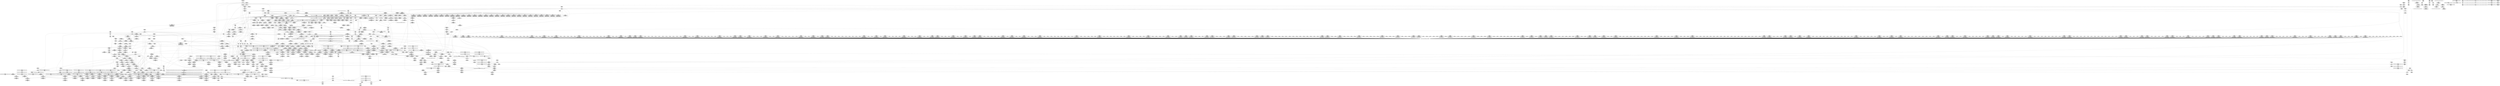 digraph {
	CE0x53265a0 [shape=record,shape=Mrecord,label="{CE0x53265a0|i64_3|*Constant*}"]
	CE0x52e8e10 [shape=record,shape=Mrecord,label="{CE0x52e8e10|_ret_%struct.aa_profile*_%tmp34,_!dbg_!15510|security/apparmor/include/context.h,101|*SummSource*}"]
	CE0x52c7ad0 [shape=record,shape=Mrecord,label="{CE0x52c7ad0|80:_i64,_:_CRE_408,409_}"]
	CE0x5306e50 [shape=record,shape=Mrecord,label="{CE0x5306e50|80:_i64,_:_CRE_1592,1596_|*MultipleSource*|security/apparmor/include/apparmor.h,117|*LoadInst*|security/apparmor/include/apparmor.h,117}"]
	CE0x5310cf0 [shape=record,shape=Mrecord,label="{CE0x5310cf0|80:_i64,_:_CRE_2268,2304_|*MultipleSource*|security/apparmor/include/apparmor.h,117|*LoadInst*|security/apparmor/include/apparmor.h,117}"]
	CE0x5369350 [shape=record,shape=Mrecord,label="{CE0x5369350|i64_6|*Constant*}"]
	CE0x5326160 [shape=record,shape=Mrecord,label="{CE0x5326160|common_perm:if.end|*SummSource*}"]
	"CONST[source:0(mediator),value:2(dynamic)][purpose:{subject}][SnkIdx:1]"
	CE0x52e0f00 [shape=record,shape=Mrecord,label="{CE0x52e0f00|aa_path_perm:path|Function::aa_path_perm&Arg::path::}"]
	CE0x53296b0 [shape=record,shape=Mrecord,label="{CE0x53296b0|common_perm:error.0|*SummSource*}"]
	CE0x5366960 [shape=record,shape=Mrecord,label="{CE0x5366960|aa_cred_profile:do.cond}"]
	CE0x5305ec0 [shape=record,shape=Mrecord,label="{CE0x5305ec0|80:_i64,_:_CRE_1371,1372_}"]
	CE0x52e2ee0 [shape=record,shape=Mrecord,label="{CE0x52e2ee0|common_perm:path|Function::common_perm&Arg::path::}"]
	CE0x52e4c60 [shape=record,shape=Mrecord,label="{CE0x52e4c60|apparmor_path_chown:retval.0|*SummSink*}"]
	CE0x52c6dc0 [shape=record,shape=Mrecord,label="{CE0x52c6dc0|80:_i64,_:_CRE_395,396_}"]
	CE0x5300830 [shape=record,shape=Mrecord,label="{CE0x5300830|80:_i64,_:_CRE_1271,1272_}"]
	CE0x52e0350 [shape=record,shape=Mrecord,label="{CE0x52e0350|aa_path_perm:entry|*SummSource*}"]
	CE0x52f0170 [shape=record,shape=Mrecord,label="{CE0x52f0170|i64*_getelementptr_inbounds_(_11_x_i64_,_11_x_i64_*___llvm_gcov_ctr58,_i64_0,_i64_10)|*Constant*|*SummSource*}"]
	CE0x52f8d70 [shape=record,shape=Mrecord,label="{CE0x52f8d70|80:_i64,_:_CRE_605,606_}"]
	CE0x533cb30 [shape=record,shape=Mrecord,label="{CE0x533cb30|__aa_current_profile:tmp12|security/apparmor/include/context.h,138}"]
	CE0x5365ab0 [shape=record,shape=Mrecord,label="{CE0x5365ab0|aa_cred_profile:tmp16|security/apparmor/include/context.h,100|*SummSink*}"]
	CE0x52edf10 [shape=record,shape=Mrecord,label="{CE0x52edf10|GLOBAL:aa_cred_profile|*Constant*}"]
	CE0x52b1d70 [shape=record,shape=Mrecord,label="{CE0x52b1d70|mediated_filesystem:tmp1}"]
	CE0x52e34e0 [shape=record,shape=Mrecord,label="{CE0x52e34e0|common_perm:path|Function::common_perm&Arg::path::|*SummSink*}"]
	CE0x52b2350 [shape=record,shape=Mrecord,label="{CE0x52b2350|apparmor_path_chown:tmp2|*LoadInst*|security/apparmor/lsm.c,357|*SummSink*}"]
	CE0x531c550 [shape=record,shape=Mrecord,label="{CE0x531c550|i64*_getelementptr_inbounds_(_16_x_i64_,_16_x_i64_*___llvm_gcov_ctr46,_i64_0,_i64_13)|*Constant*|*SummSink*}"]
	CE0x52d0ff0 [shape=record,shape=Mrecord,label="{CE0x52d0ff0|80:_i64,_:_CRE_461,462_}"]
	CE0x52dbd20 [shape=record,shape=Mrecord,label="{CE0x52dbd20|80:_i64,_:_CRE_24,32_|*MultipleSource*|security/apparmor/include/apparmor.h,117|*LoadInst*|security/apparmor/include/apparmor.h,117}"]
	CE0x52df680 [shape=record,shape=Mrecord,label="{CE0x52df680|apparmor_path_chown:tmp16|security/apparmor/lsm.c,362}"]
	CE0x5340520 [shape=record,shape=Mrecord,label="{CE0x5340520|_call_void_lockdep_rcu_suspicious(i8*_getelementptr_inbounds_(_36_x_i8_,_36_x_i8_*_.str12,_i32_0,_i32_0),_i32_138,_i8*_getelementptr_inbounds_(_45_x_i8_,_45_x_i8_*_.str14,_i32_0,_i32_0))_#7,_!dbg_!15483|security/apparmor/include/context.h,138|*SummSink*}"]
	CE0x52f7500 [shape=record,shape=Mrecord,label="{CE0x52f7500|80:_i64,_:_CRE_582,583_}"]
	CE0x52f5a50 [shape=record,shape=Mrecord,label="{CE0x52f5a50|80:_i64,_:_CRE_552,556_|*MultipleSource*|security/apparmor/include/apparmor.h,117|*LoadInst*|security/apparmor/include/apparmor.h,117}"]
	CE0x5369740 [shape=record,shape=Mrecord,label="{CE0x5369740|i64*_getelementptr_inbounds_(_16_x_i64_,_16_x_i64_*___llvm_gcov_ctr46,_i64_0,_i64_7)|*Constant*}"]
	CE0x5309ca0 [shape=record,shape=Mrecord,label="{CE0x5309ca0|80:_i64,_:_CRE_1651,1652_}"]
	CE0x5304100 [shape=record,shape=Mrecord,label="{CE0x5304100|80:_i64,_:_CRE_1343,1344_}"]
	CE0x4e819d0 [shape=record,shape=Mrecord,label="{CE0x4e819d0|_call_void_mcount()_#2|*SummSink*}"]
	CE0x535e1d0 [shape=record,shape=Mrecord,label="{CE0x535e1d0|aa_cred_profile:tmp5|security/apparmor/include/context.h,99|*SummSink*}"]
	CE0x5365310 [shape=record,shape=Mrecord,label="{CE0x5365310|aa_cred_profile:tmp15|security/apparmor/include/context.h,100|*SummSource*}"]
	CE0x53002e0 [shape=record,shape=Mrecord,label="{CE0x53002e0|80:_i64,_:_CRE_1266,1267_}"]
	CE0x5300e90 [shape=record,shape=Mrecord,label="{CE0x5300e90|80:_i64,_:_CRE_1277,1278_}"]
	CE0x529ee30 [shape=record,shape=Mrecord,label="{CE0x529ee30|i64*_getelementptr_inbounds_(_11_x_i64_,_11_x_i64_*___llvm_gcov_ctr58,_i64_0,_i64_6)|*Constant*|*SummSink*}"]
	CE0x52a16d0 [shape=record,shape=Mrecord,label="{CE0x52a16d0|i32_1|*Constant*|*SummSink*}"]
	CE0x5323d80 [shape=record,shape=Mrecord,label="{CE0x5323d80|_ret_%struct.aa_profile*_%call4,_!dbg_!15494|security/apparmor/include/context.h,138|*SummSource*}"]
	CE0x5341940 [shape=record,shape=Mrecord,label="{CE0x5341940|i32_138|*Constant*|*SummSink*}"]
	CE0x4e817d0 [shape=record,shape=Mrecord,label="{CE0x4e817d0|apparmor_path_chown:coerce.dive1}"]
	CE0x5337980 [shape=record,shape=Mrecord,label="{CE0x5337980|%struct.task_struct*_(%struct.task_struct**)*_asm_movq_%gs:$_1:P_,$0_,_r,im,_dirflag_,_fpsr_,_flags_|*SummSource*}"]
	CE0x52eae70 [shape=record,shape=Mrecord,label="{CE0x52eae70|__aa_current_profile:tmp20|security/apparmor/include/context.h,138}"]
	CE0x53079f0 [shape=record,shape=Mrecord,label="{CE0x53079f0|80:_i64,_:_CRE_1618,1619_}"]
	CE0x52b4820 [shape=record,shape=Mrecord,label="{CE0x52b4820|get_current:tmp1|*SummSink*}"]
	CE0x530d5f0 [shape=record,shape=Mrecord,label="{CE0x530d5f0|80:_i64,_:_CRE_1776,1784_|*MultipleSource*|security/apparmor/include/apparmor.h,117|*LoadInst*|security/apparmor/include/apparmor.h,117}"]
	CE0x52e1840 [shape=record,shape=Mrecord,label="{CE0x52e1840|aa_path_perm:request|Function::aa_path_perm&Arg::request::}"]
	CE0x5309b90 [shape=record,shape=Mrecord,label="{CE0x5309b90|80:_i64,_:_CRE_1650,1651_}"]
	CE0x52f21b0 [shape=record,shape=Mrecord,label="{CE0x52f21b0|80:_i64,_:_CRE_443,444_}"]
	CE0x52ff730 [shape=record,shape=Mrecord,label="{CE0x52ff730|80:_i64,_:_CRE_1255,1256_}"]
	CE0x52dfd30 [shape=record,shape=Mrecord,label="{CE0x52dfd30|GLOBAL:aa_path_perm|*Constant*}"]
	CE0x52fba30 [shape=record,shape=Mrecord,label="{CE0x52fba30|80:_i64,_:_CRE_712,720_|*MultipleSource*|security/apparmor/include/apparmor.h,117|*LoadInst*|security/apparmor/include/apparmor.h,117}"]
	CE0x52e6510 [shape=record,shape=Mrecord,label="{CE0x52e6510|_call_void_mcount()_#2|*SummSource*}"]
	CE0x53238f0 [shape=record,shape=Mrecord,label="{CE0x53238f0|i32_22|*Constant*|*SummSink*}"]
	CE0x5303550 [shape=record,shape=Mrecord,label="{CE0x5303550|80:_i64,_:_CRE_1332,1333_}"]
	CE0x530b0d0 [shape=record,shape=Mrecord,label="{CE0x530b0d0|80:_i64,_:_CRE_1670,1671_}"]
	CE0x53404b0 [shape=record,shape=Mrecord,label="{CE0x53404b0|_call_void_lockdep_rcu_suspicious(i8*_getelementptr_inbounds_(_36_x_i8_,_36_x_i8_*_.str12,_i32_0,_i32_0),_i32_138,_i8*_getelementptr_inbounds_(_45_x_i8_,_45_x_i8_*_.str14,_i32_0,_i32_0))_#7,_!dbg_!15483|security/apparmor/include/context.h,138|*SummSource*}"]
	CE0x52ee4d0 [shape=record,shape=Mrecord,label="{CE0x52ee4d0|GLOBAL:aa_cred_profile|*Constant*|*SummSink*}"]
	CE0x5334150 [shape=record,shape=Mrecord,label="{CE0x5334150|__aa_current_profile:tmp6|security/apparmor/include/context.h,138}"]
	CE0x5314130 [shape=record,shape=Mrecord,label="{CE0x5314130|aa_cred_profile:do.end8}"]
	CE0x52f8b50 [shape=record,shape=Mrecord,label="{CE0x52f8b50|80:_i64,_:_CRE_603,604_}"]
	CE0x5331e30 [shape=record,shape=Mrecord,label="{CE0x5331e30|get_current:tmp4|./arch/x86/include/asm/current.h,14|*SummSource*}"]
	CE0x52f7c70 [shape=record,shape=Mrecord,label="{CE0x52f7c70|80:_i64,_:_CRE_589,590_}"]
	CE0x52fc3e0 [shape=record,shape=Mrecord,label="{CE0x52fc3e0|80:_i64,_:_CRE_1208,1209_}"]
	CE0x52f9a30 [shape=record,shape=Mrecord,label="{CE0x52f9a30|80:_i64,_:_CRE_617,618_}"]
	CE0x52d53f0 [shape=record,shape=Mrecord,label="{CE0x52d53f0|i32_22|*Constant*|*SummSource*}"]
	CE0x52b5670 [shape=record,shape=Mrecord,label="{CE0x52b5670|GLOBAL:__aa_current_profile|*Constant*}"]
	CE0x535c3c0 [shape=record,shape=Mrecord,label="{CE0x535c3c0|aa_cred_profile:tmp25|security/apparmor/include/context.h,100|*SummSource*}"]
	CE0x52f95f0 [shape=record,shape=Mrecord,label="{CE0x52f95f0|80:_i64,_:_CRE_613,614_}"]
	CE0x5336140 [shape=record,shape=Mrecord,label="{CE0x5336140|aa_cred_profile:do.end|*SummSink*}"]
	CE0x5319800 [shape=record,shape=Mrecord,label="{CE0x5319800|i32_100|*Constant*|*SummSink*}"]
	CE0x52d3d80 [shape=record,shape=Mrecord,label="{CE0x52d3d80|i32_4|*Constant*}"]
	CE0x52993b0 [shape=record,shape=Mrecord,label="{CE0x52993b0|apparmor_path_chown:tmp6|*LoadInst*|security/apparmor/lsm.c,358}"]
	CE0x52efb10 [shape=record,shape=Mrecord,label="{CE0x52efb10|__aa_current_profile:tmp18|security/apparmor/include/context.h,138|*SummSource*}"]
	CE0x537b310 [shape=record,shape=Mrecord,label="{CE0x537b310|aa_cred_profile:conv|security/apparmor/include/context.h,100|*SummSource*}"]
	CE0x5337af0 [shape=record,shape=Mrecord,label="{CE0x5337af0|aa_cred_profile:do.body5|*SummSource*}"]
	CE0x5304ba0 [shape=record,shape=Mrecord,label="{CE0x5304ba0|80:_i64,_:_CRE_1353,1354_}"]
	CE0x52e04c0 [shape=record,shape=Mrecord,label="{CE0x52e04c0|aa_path_perm:entry|*SummSink*}"]
	CE0x5333070 [shape=record,shape=Mrecord,label="{CE0x5333070|__aa_current_profile:tmp8|security/apparmor/include/context.h,138}"]
	CE0x535a9f0 [shape=record,shape=Mrecord,label="{CE0x535a9f0|aa_cred_profile:tmp22|security/apparmor/include/context.h,100|*SummSource*}"]
	CE0x53342c0 [shape=record,shape=Mrecord,label="{CE0x53342c0|__aa_current_profile:tmp6|security/apparmor/include/context.h,138|*SummSource*}"]
	CE0x52fac40 [shape=record,shape=Mrecord,label="{CE0x52fac40|80:_i64,_:_CRE_648,656_|*MultipleSource*|security/apparmor/include/apparmor.h,117|*LoadInst*|security/apparmor/include/apparmor.h,117}"]
	CE0x5301f00 [shape=record,shape=Mrecord,label="{CE0x5301f00|80:_i64,_:_CRE_1311,1312_}"]
	CE0x5366d50 [shape=record,shape=Mrecord,label="{CE0x5366d50|44:_i32,_48:_i16,_128:_i8*,_:_SCMRE_80,88_|*MultipleSource*|security/apparmor/include/context.h,138|Function::aa_cred_profile&Arg::cred::|security/apparmor/include/context.h,99}"]
	CE0x52fab30 [shape=record,shape=Mrecord,label="{CE0x52fab30|80:_i64,_:_CRE_640,648_|*MultipleSource*|security/apparmor/include/apparmor.h,117|*LoadInst*|security/apparmor/include/apparmor.h,117}"]
	CE0x533df30 [shape=record,shape=Mrecord,label="{CE0x533df30|GLOBAL:__aa_current_profile.__warned|Global_var:__aa_current_profile.__warned|*SummSource*}"]
	CE0x53000c0 [shape=record,shape=Mrecord,label="{CE0x53000c0|80:_i64,_:_CRE_1264,1265_}"]
	CE0x5307040 [shape=record,shape=Mrecord,label="{CE0x5307040|80:_i64,_:_CRE_1596,1600_|*MultipleSource*|security/apparmor/include/apparmor.h,117|*LoadInst*|security/apparmor/include/apparmor.h,117}"]
	CE0x52fb840 [shape=record,shape=Mrecord,label="{CE0x52fb840|80:_i64,_:_CRE_704,708_|*MultipleSource*|security/apparmor/include/apparmor.h,117|*LoadInst*|security/apparmor/include/apparmor.h,117}"]
	CE0x52b4a50 [shape=record,shape=Mrecord,label="{CE0x52b4a50|apparmor_path_chown:path|Function::apparmor_path_chown&Arg::path::}"]
	CE0x530f930 [shape=record,shape=Mrecord,label="{CE0x530f930|80:_i64,_:_CRE_1896,1904_|*MultipleSource*|security/apparmor/include/apparmor.h,117|*LoadInst*|security/apparmor/include/apparmor.h,117}"]
	CE0x52e0d40 [shape=record,shape=Mrecord,label="{CE0x52e0d40|aa_path_perm:profile|Function::aa_path_perm&Arg::profile::|*SummSink*}"]
	CE0x5308320 [shape=record,shape=Mrecord,label="{CE0x5308320|80:_i64,_:_CRE_1627,1628_}"]
	CE0x5331080 [shape=record,shape=Mrecord,label="{CE0x5331080|i64*_getelementptr_inbounds_(_11_x_i64_,_11_x_i64_*___llvm_gcov_ctr58,_i64_0,_i64_8)|*Constant*}"]
	CE0x53224b0 [shape=record,shape=Mrecord,label="{CE0x53224b0|common_perm:if.then|*SummSource*}"]
	CE0x52e90b0 [shape=record,shape=Mrecord,label="{CE0x52e90b0|_ret_%struct.aa_profile*_%tmp34,_!dbg_!15510|security/apparmor/include/context.h,101}"]
	CE0x531ba60 [shape=record,shape=Mrecord,label="{CE0x531ba60|aa_cred_profile:tobool1|security/apparmor/include/context.h,100}"]
	CE0x535cd50 [shape=record,shape=Mrecord,label="{CE0x535cd50|i64*_getelementptr_inbounds_(_16_x_i64_,_16_x_i64_*___llvm_gcov_ctr46,_i64_0,_i64_12)|*Constant*|*SummSink*}"]
	CE0x5302340 [shape=record,shape=Mrecord,label="{CE0x5302340|80:_i64,_:_CRE_1315,1316_}"]
	CE0x52c7cf0 [shape=record,shape=Mrecord,label="{CE0x52c7cf0|80:_i64,_:_CRE_410,411_}"]
	CE0x530ab80 [shape=record,shape=Mrecord,label="{CE0x530ab80|80:_i64,_:_CRE_1665,1666_}"]
	CE0x52f0fa0 [shape=record,shape=Mrecord,label="{CE0x52f0fa0|80:_i64,_:_CRE_426,427_}"]
	CE0x5292620 [shape=record,shape=Mrecord,label="{CE0x5292620|apparmor_path_chown:if.end|*SummSource*}"]
	CE0x5297960 [shape=record,shape=Mrecord,label="{CE0x5297960|apparmor_path_chown:bb}"]
	CE0x52f20a0 [shape=record,shape=Mrecord,label="{CE0x52f20a0|80:_i64,_:_CRE_442,443_}"]
	CE0x52c2c20 [shape=record,shape=Mrecord,label="{CE0x52c2c20|aa_cred_profile:tmp11|security/apparmor/include/context.h,100}"]
	CE0x5297c60 [shape=record,shape=Mrecord,label="{CE0x5297c60|apparmor_path_chown:d_inode|security/apparmor/lsm.c,357|*SummSource*}"]
	CE0x52faa20 [shape=record,shape=Mrecord,label="{CE0x52faa20|80:_i64,_:_CRE_632,640_|*MultipleSource*|security/apparmor/include/apparmor.h,117|*LoadInst*|security/apparmor/include/apparmor.h,117}"]
	CE0x52c8020 [shape=record,shape=Mrecord,label="{CE0x52c8020|80:_i64,_:_CRE_413,414_}"]
	CE0x5302230 [shape=record,shape=Mrecord,label="{CE0x5302230|80:_i64,_:_CRE_1314,1315_}"]
	CE0x52e0190 [shape=record,shape=Mrecord,label="{CE0x52e0190|GLOBAL:aa_path_perm|*Constant*|*SummSink*}"]
	CE0x5330810 [shape=record,shape=Mrecord,label="{CE0x5330810|GLOBAL:current_task|Global_var:current_task|*SummSink*}"]
	CE0x530c500 [shape=record,shape=Mrecord,label="{CE0x530c500|80:_i64,_:_CRE_1696,1704_|*MultipleSource*|security/apparmor/include/apparmor.h,117|*LoadInst*|security/apparmor/include/apparmor.h,117}"]
	CE0x52dac40 [shape=record,shape=Mrecord,label="{CE0x52dac40|80:_i64,_:_CRE_0,8_|*MultipleSource*|security/apparmor/include/apparmor.h,117|*LoadInst*|security/apparmor/include/apparmor.h,117}"]
	CE0x52d0310 [shape=record,shape=Mrecord,label="{CE0x52d0310|apparmor_path_chown:tmp7|security/apparmor/lsm.c,358}"]
	CE0x5337f00 [shape=record,shape=Mrecord,label="{CE0x5337f00|aa_cred_profile:tmp1}"]
	CE0x52c7250 [shape=record,shape=Mrecord,label="{CE0x52c7250|80:_i64,_:_CRE_400,401_}"]
	CE0x52c29a0 [shape=record,shape=Mrecord,label="{CE0x52c29a0|aa_cred_profile:tmp10|security/apparmor/include/context.h,100|*SummSource*}"]
	CE0x52d6dd0 [shape=record,shape=Mrecord,label="{CE0x52d6dd0|common_perm:tmp4|security/apparmor/lsm.c,169|*SummSink*}"]
	CE0x5334040 [shape=record,shape=Mrecord,label="{CE0x5334040|aa_cred_profile:tmp2}"]
	CE0x52f4120 [shape=record,shape=Mrecord,label="{CE0x52f4120|44:_i32,_48:_i16,_128:_i8*,_:_SCMRE_136,144_|*MultipleSource*|security/apparmor/include/context.h,138|Function::aa_cred_profile&Arg::cred::|security/apparmor/include/context.h,99}"]
	CE0x5328560 [shape=record,shape=Mrecord,label="{CE0x5328560|i64_-2147483648|*Constant*|*SummSink*}"]
	CE0x52a39f0 [shape=record,shape=Mrecord,label="{CE0x52a39f0|apparmor_path_chown:dentry|security/apparmor/lsm.c,357|*SummSource*}"]
	CE0x52d1540 [shape=record,shape=Mrecord,label="{CE0x52d1540|80:_i64,_:_CRE_480,488_|*MultipleSource*|security/apparmor/include/apparmor.h,117|*LoadInst*|security/apparmor/include/apparmor.h,117}"]
	CE0x52d26e0 [shape=record,shape=Mrecord,label="{CE0x52d26e0|apparmor_path_chown:tmp5|security/apparmor/lsm.c,357}"]
	CE0x52d5980 [shape=record,shape=Mrecord,label="{CE0x52d5980|i64*_getelementptr_inbounds_(_5_x_i64_,_5_x_i64_*___llvm_gcov_ctr57,_i64_0,_i64_0)|*Constant*|*SummSource*}"]
	CE0x5335fb0 [shape=record,shape=Mrecord,label="{CE0x5335fb0|aa_cred_profile:do.end}"]
	CE0x52f1710 [shape=record,shape=Mrecord,label="{CE0x52f1710|80:_i64,_:_CRE_433,434_}"]
	CE0x52f1600 [shape=record,shape=Mrecord,label="{CE0x52f1600|80:_i64,_:_CRE_432,433_}"]
	CE0x5310910 [shape=record,shape=Mrecord,label="{CE0x5310910|80:_i64,_:_CRE_2256,2264_|*MultipleSource*|security/apparmor/include/apparmor.h,117|*LoadInst*|security/apparmor/include/apparmor.h,117}"]
	CE0x52e6610 [shape=record,shape=Mrecord,label="{CE0x52e6610|_call_void_mcount()_#2|*SummSink*}"]
	CE0x5336d80 [shape=record,shape=Mrecord,label="{CE0x5336d80|i64_5|*Constant*|*SummSource*}"]
	CE0x53229d0 [shape=record,shape=Mrecord,label="{CE0x53229d0|__aa_current_profile:entry}"]
	CE0x52f84f0 [shape=record,shape=Mrecord,label="{CE0x52f84f0|80:_i64,_:_CRE_597,598_}"]
	CE0x52e2d30 [shape=record,shape=Mrecord,label="{CE0x52e2d30|i32_13|*Constant*|*SummSource*}"]
	CE0x5302010 [shape=record,shape=Mrecord,label="{CE0x5302010|80:_i64,_:_CRE_1312,1313_}"]
	CE0x52d9a40 [shape=record,shape=Mrecord,label="{CE0x52d9a40|apparmor_path_chown:tmp9|*LoadInst*|security/apparmor/lsm.c,361|*SummSource*}"]
	CE0x530bc80 [shape=record,shape=Mrecord,label="{CE0x530bc80|80:_i64,_:_CRE_1681,1682_}"]
	CE0x52d19c0 [shape=record,shape=Mrecord,label="{CE0x52d19c0|apparmor_path_chown:tmp10|security/apparmor/lsm.c,361|*SummSink*}"]
	CE0x52ebd70 [shape=record,shape=Mrecord,label="{CE0x52ebd70|GLOBAL:get_current|*Constant*|*SummSource*}"]
	CE0x5318950 [shape=record,shape=Mrecord,label="{CE0x5318950|aa_cred_profile:tmp20|security/apparmor/include/context.h,100|*SummSource*}"]
	CE0x5303660 [shape=record,shape=Mrecord,label="{CE0x5303660|80:_i64,_:_CRE_1333,1334_}"]
	CE0x533c100 [shape=record,shape=Mrecord,label="{CE0x533c100|44:_i32,_48:_i16,_128:_i8*,_:_SCMRE_16,20_|*MultipleSource*|security/apparmor/include/context.h,138|Function::aa_cred_profile&Arg::cred::|security/apparmor/include/context.h,99}"]
	CE0x5365e80 [shape=record,shape=Mrecord,label="{CE0x5365e80|aa_cred_profile:tmp17|security/apparmor/include/context.h,100|*SummSource*}"]
	CE0x52d82c0 [shape=record,shape=Mrecord,label="{CE0x52d82c0|44:_i32,_48:_i16,_128:_i8*,_:_SCMRE_72,80_|*MultipleSource*|security/apparmor/include/context.h,138|Function::aa_cred_profile&Arg::cred::|security/apparmor/include/context.h,99}"]
	CE0x52977e0 [shape=record,shape=Mrecord,label="{CE0x52977e0|apparmor_path_chown:tmp|*SummSink*}"]
	CE0x5301b80 [shape=record,shape=Mrecord,label="{CE0x5301b80|80:_i64,_:_CRE_1307,1308_}"]
	CE0x5334a20 [shape=record,shape=Mrecord,label="{CE0x5334a20|__aa_current_profile:tmp1|*SummSource*}"]
	CE0x5309860 [shape=record,shape=Mrecord,label="{CE0x5309860|80:_i64,_:_CRE_1647,1648_}"]
	CE0x5305970 [shape=record,shape=Mrecord,label="{CE0x5305970|80:_i64,_:_CRE_1366,1367_}"]
	CE0x52b7d60 [shape=record,shape=Mrecord,label="{CE0x52b7d60|mediated_filesystem:tmp2}"]
	CE0x5327120 [shape=record,shape=Mrecord,label="{CE0x5327120|common_perm:tmp1|*SummSource*}"]
	CE0x52f70c0 [shape=record,shape=Mrecord,label="{CE0x52f70c0|80:_i64,_:_CRE_578,579_}"]
	CE0x52fe300 [shape=record,shape=Mrecord,label="{CE0x52fe300|80:_i64,_:_CRE_1236,1237_}"]
	CE0x5302450 [shape=record,shape=Mrecord,label="{CE0x5302450|80:_i64,_:_CRE_1316,1317_}"]
	CE0x52c43a0 [shape=record,shape=Mrecord,label="{CE0x52c43a0|80:_i64,_:_CRE_248,252_|*MultipleSource*|security/apparmor/include/apparmor.h,117|*LoadInst*|security/apparmor/include/apparmor.h,117}"]
	CE0x530a630 [shape=record,shape=Mrecord,label="{CE0x530a630|80:_i64,_:_CRE_1660,1661_}"]
	CE0x530a410 [shape=record,shape=Mrecord,label="{CE0x530a410|80:_i64,_:_CRE_1658,1659_}"]
	CE0x53670e0 [shape=record,shape=Mrecord,label="{CE0x53670e0|aa_cred_profile:tmp8|security/apparmor/include/context.h,100|*SummSink*}"]
	CE0x52dae30 [shape=record,shape=Mrecord,label="{CE0x52dae30|mediated_filesystem:s_flags|security/apparmor/include/apparmor.h,117|*SummSource*}"]
	CE0x535a980 [shape=record,shape=Mrecord,label="{CE0x535a980|aa_cred_profile:tmp22|security/apparmor/include/context.h,100}"]
	CE0x5302120 [shape=record,shape=Mrecord,label="{CE0x5302120|80:_i64,_:_CRE_1313,1314_}"]
	CE0x52efc10 [shape=record,shape=Mrecord,label="{CE0x52efc10|__aa_current_profile:tmp18|security/apparmor/include/context.h,138|*SummSink*}"]
	CE0x52d6600 [shape=record,shape=Mrecord,label="{CE0x52d6600|mediated_filesystem:entry|*SummSource*}"]
	CE0x52e6720 [shape=record,shape=Mrecord,label="{CE0x52e6720|i32_0|*Constant*}"]
	CE0x532c070 [shape=record,shape=Mrecord,label="{CE0x532c070|common_perm:tmp9|security/apparmor/lsm.c,172|*SummSink*}"]
	CE0x52fe520 [shape=record,shape=Mrecord,label="{CE0x52fe520|80:_i64,_:_CRE_1238,1239_}"]
	CE0x533b840 [shape=record,shape=Mrecord,label="{CE0x533b840|aa_cred_profile:do.body6|*SummSource*}"]
	CE0x52a2a80 [shape=record,shape=Mrecord,label="{CE0x52a2a80|i64_2|*Constant*}"]
	CE0x5325490 [shape=record,shape=Mrecord,label="{CE0x5325490|aa_cred_profile:do.body|*SummSink*}"]
	CE0x529db20 [shape=record,shape=Mrecord,label="{CE0x529db20|common_perm:bb|*SummSource*}"]
	CE0x53411a0 [shape=record,shape=Mrecord,label="{CE0x53411a0|i8*_getelementptr_inbounds_(_36_x_i8_,_36_x_i8_*_.str12,_i32_0,_i32_0)|*Constant*|*SummSource*}"]
	CE0x52e61b0 [shape=record,shape=Mrecord,label="{CE0x52e61b0|mediated_filesystem:tmp3|*SummSink*}"]
	CE0x5333540 [shape=record,shape=Mrecord,label="{CE0x5333540|aa_cred_profile:tmp2|*SummSink*}"]
	CE0x53011c0 [shape=record,shape=Mrecord,label="{CE0x53011c0|80:_i64,_:_CRE_1280,1288_|*MultipleSource*|security/apparmor/include/apparmor.h,117|*LoadInst*|security/apparmor/include/apparmor.h,117}"]
	CE0x5324dc0 [shape=record,shape=Mrecord,label="{CE0x5324dc0|i64_0|*Constant*}"]
	CE0x530a300 [shape=record,shape=Mrecord,label="{CE0x530a300|80:_i64,_:_CRE_1657,1658_}"]
	CE0x5369100 [shape=record,shape=Mrecord,label="{CE0x5369100|i64_5|*Constant*}"]
	CE0x52b2b40 [shape=record,shape=Mrecord,label="{CE0x52b2b40|apparmor_path_chown:gid|security/apparmor/lsm.c, 355|*SummSource*}"]
	CE0x52fa800 [shape=record,shape=Mrecord,label="{CE0x52fa800|80:_i64,_:_CRE_630,631_}"]
	CE0x530bfb0 [shape=record,shape=Mrecord,label="{CE0x530bfb0|80:_i64,_:_CRE_1684,1685_}"]
	CE0x52e4ac0 [shape=record,shape=Mrecord,label="{CE0x52e4ac0|apparmor_path_chown:retval.0|*SummSource*}"]
	CE0x52c4f40 [shape=record,shape=Mrecord,label="{CE0x52c4f40|80:_i64,_:_CRE_288,296_|*MultipleSource*|security/apparmor/include/apparmor.h,117|*LoadInst*|security/apparmor/include/apparmor.h,117}"]
	CE0x53678f0 [shape=record,shape=Mrecord,label="{CE0x53678f0|i64*_getelementptr_inbounds_(_16_x_i64_,_16_x_i64_*___llvm_gcov_ctr46,_i64_0,_i64_4)|*Constant*|*SummSource*}"]
	CE0x530ada0 [shape=record,shape=Mrecord,label="{CE0x530ada0|80:_i64,_:_CRE_1667,1668_}"]
	CE0x5365490 [shape=record,shape=Mrecord,label="{CE0x5365490|aa_cred_profile:tmp15|security/apparmor/include/context.h,100|*SummSink*}"]
	CE0x52de040 [shape=record,shape=Mrecord,label="{CE0x52de040|mediated_filesystem:inode|Function::mediated_filesystem&Arg::inode::}"]
	CE0x5303cc0 [shape=record,shape=Mrecord,label="{CE0x5303cc0|80:_i64,_:_CRE_1339,1340_}"]
	CE0x529d4b0 [shape=record,shape=Mrecord,label="{CE0x529d4b0|apparmor_path_chown:coerce.dive1|*SummSink*}"]
	CE0x52eb800 [shape=record,shape=Mrecord,label="{CE0x52eb800|__aa_current_profile:call3|security/apparmor/include/context.h,138|*SummSink*}"]
	CE0x52f2b40 [shape=record,shape=Mrecord,label="{CE0x52f2b40|80:_i64,_:_CRE_452,453_}"]
	CE0x52b0680 [shape=record,shape=Mrecord,label="{CE0x52b0680|apparmor_path_chown:path|Function::apparmor_path_chown&Arg::path::|*SummSink*}"]
	CE0x5311470 [shape=record,shape=Mrecord,label="{CE0x5311470|common_perm:bb|*SummSink*}"]
	CE0x52f73f0 [shape=record,shape=Mrecord,label="{CE0x52f73f0|80:_i64,_:_CRE_581,582_}"]
	CE0x52f11c0 [shape=record,shape=Mrecord,label="{CE0x52f11c0|80:_i64,_:_CRE_428,429_}"]
	CE0x52f91b0 [shape=record,shape=Mrecord,label="{CE0x52f91b0|80:_i64,_:_CRE_609,610_}"]
	CE0x533dc00 [shape=record,shape=Mrecord,label="{CE0x533dc00|44:_i32,_48:_i16,_128:_i8*,_:_SCMRE_20,24_|*MultipleSource*|security/apparmor/include/context.h,138|Function::aa_cred_profile&Arg::cred::|security/apparmor/include/context.h,99}"]
	CE0x5373b20 [shape=record,shape=Mrecord,label="{CE0x5373b20|aa_cred_profile:tmp13}"]
	CE0x52d5b00 [shape=record,shape=Mrecord,label="{CE0x52d5b00|apparmor_path_chown:tmp11|security/apparmor/lsm.c,361|*SummSource*}"]
	CE0x53349b0 [shape=record,shape=Mrecord,label="{CE0x53349b0|__aa_current_profile:tmp1}"]
	CE0x5339680 [shape=record,shape=Mrecord,label="{CE0x5339680|aa_cred_profile:do.body}"]
	CE0x5323bf0 [shape=record,shape=Mrecord,label="{CE0x5323bf0|__aa_current_profile:entry|*SummSink*}"]
	CE0x52e9290 [shape=record,shape=Mrecord,label="{CE0x52e9290|_ret_%struct.aa_profile*_%tmp34,_!dbg_!15510|security/apparmor/include/context.h,101|*SummSink*}"]
	CE0x5331f70 [shape=record,shape=Mrecord,label="{CE0x5331f70|__aa_current_profile:tmp10|security/apparmor/include/context.h,138|*SummSource*}"]
	CE0x53425f0 [shape=record,shape=Mrecord,label="{CE0x53425f0|i8_1|*Constant*}"]
	CE0x4e816a0 [shape=record,shape=Mrecord,label="{CE0x4e816a0|apparmor_path_chown:uid.coerce|Function::apparmor_path_chown&Arg::uid.coerce::|*SummSink*}"]
	CE0x52e3db0 [shape=record,shape=Mrecord,label="{CE0x52e3db0|common_perm:mask|Function::common_perm&Arg::mask::|*SummSink*}"]
	CE0x52fe960 [shape=record,shape=Mrecord,label="{CE0x52fe960|80:_i64,_:_CRE_1242,1243_}"]
	CE0x52ff0d0 [shape=record,shape=Mrecord,label="{CE0x52ff0d0|80:_i64,_:_CRE_1249,1250_}"]
	CE0x5336400 [shape=record,shape=Mrecord,label="{CE0x5336400|GLOBAL:__llvm_gcov_ctr58|Global_var:__llvm_gcov_ctr58|*SummSink*}"]
	CE0x52ea3b0 [shape=record,shape=Mrecord,label="{CE0x52ea3b0|GLOBAL:current_task|Global_var:current_task}"]
	CE0x52d9b50 [shape=record,shape=Mrecord,label="{CE0x52d9b50|apparmor_path_chown:tmp9|*LoadInst*|security/apparmor/lsm.c,361|*SummSink*}"]
	CE0x52f6400 [shape=record,shape=Mrecord,label="{CE0x52f6400|80:_i64,_:_CRE_566,567_}"]
	CE0x5298360 [shape=record,shape=Mrecord,label="{CE0x5298360|72:_%struct.hlist_bl_node**,_80:_%struct.dentry*,_104:_%struct.inode*,_:_CRE_104,112_|*MultipleSource*|*LoadInst*|security/apparmor/lsm.c,357|security/apparmor/lsm.c,357}"]
	CE0x5301df0 [shape=record,shape=Mrecord,label="{CE0x5301df0|80:_i64,_:_CRE_1310,1311_}"]
	CE0x52fcfe0 [shape=record,shape=Mrecord,label="{CE0x52fcfe0|80:_i64,_:_CRE_1218,1219_}"]
	CE0x533bc70 [shape=record,shape=Mrecord,label="{CE0x533bc70|__aa_current_profile:if.then|*SummSink*}"]
	CE0x537a970 [shape=record,shape=Mrecord,label="{CE0x537a970|aa_cred_profile:lnot3|security/apparmor/include/context.h,100|*SummSink*}"]
	CE0x52e2dd0 [shape=record,shape=Mrecord,label="{CE0x52e2dd0|i32_13|*Constant*|*SummSink*}"]
	CE0x52c8130 [shape=record,shape=Mrecord,label="{CE0x52c8130|80:_i64,_:_CRE_414,415_}"]
	CE0x535d920 [shape=record,shape=Mrecord,label="{CE0x535d920|aa_cred_profile:tmp27|security/apparmor/include/context.h,100|*SummSink*}"]
	CE0x532c000 [shape=record,shape=Mrecord,label="{CE0x532c000|common_perm:tmp9|security/apparmor/lsm.c,172|*SummSource*}"]
	CE0x535bde0 [shape=record,shape=Mrecord,label="{CE0x535bde0|aa_cred_profile:tmp24|security/apparmor/include/context.h,100}"]
	CE0x52e4180 [shape=record,shape=Mrecord,label="{CE0x52e4180|common_perm:cond|Function::common_perm&Arg::cond::|*SummSink*}"]
	CE0x5328c20 [shape=record,shape=Mrecord,label="{CE0x5328c20|aa_path_perm:cond|Function::aa_path_perm&Arg::cond::|*SummSource*}"]
	CE0x5300d80 [shape=record,shape=Mrecord,label="{CE0x5300d80|80:_i64,_:_CRE_1276,1277_}"]
	CE0x52f0720 [shape=record,shape=Mrecord,label="{CE0x52f0720|80:_i64,_:_CRE_418,419_}"]
	CE0x52b8370 [shape=record,shape=Mrecord,label="{CE0x52b8370|i32_5|*Constant*|*SummSource*}"]
	CE0x53249f0 [shape=record,shape=Mrecord,label="{CE0x53249f0|_ret_%struct.aa_profile*_%call4,_!dbg_!15494|security/apparmor/include/context.h,138|*SummSink*}"]
	CE0x5309ec0 [shape=record,shape=Mrecord,label="{CE0x5309ec0|80:_i64,_:_CRE_1653,1654_}"]
	CE0x52f12d0 [shape=record,shape=Mrecord,label="{CE0x52f12d0|80:_i64,_:_CRE_429,430_}"]
	CE0x5303000 [shape=record,shape=Mrecord,label="{CE0x5303000|80:_i64,_:_CRE_1327,1328_}"]
	CE0x52feeb0 [shape=record,shape=Mrecord,label="{CE0x52feeb0|80:_i64,_:_CRE_1247,1248_}"]
	CE0x53666b0 [shape=record,shape=Mrecord,label="{CE0x53666b0|44:_i32,_48:_i16,_128:_i8*,_:_SCMRE_104,112_|*MultipleSource*|security/apparmor/include/context.h,138|Function::aa_cred_profile&Arg::cred::|security/apparmor/include/context.h,99}"]
	CE0x532a770 [shape=record,shape=Mrecord,label="{CE0x532a770|__aa_current_profile:land.lhs.true2}"]
	CE0x530a0e0 [shape=record,shape=Mrecord,label="{CE0x530a0e0|80:_i64,_:_CRE_1655,1656_}"]
	CE0x5318cd0 [shape=record,shape=Mrecord,label="{CE0x5318cd0|aa_cred_profile:tmp21|security/apparmor/include/context.h,100}"]
	CE0x52fae60 [shape=record,shape=Mrecord,label="{CE0x52fae60|80:_i64,_:_CRE_656,664_|*MultipleSource*|security/apparmor/include/apparmor.h,117|*LoadInst*|security/apparmor/include/apparmor.h,117}"]
	CE0x52dcf40 [shape=record,shape=Mrecord,label="{CE0x52dcf40|80:_i64,_:_CRE_112,120_|*MultipleSource*|security/apparmor/include/apparmor.h,117|*LoadInst*|security/apparmor/include/apparmor.h,117}"]
	CE0x52e3ca0 [shape=record,shape=Mrecord,label="{CE0x52e3ca0|common_perm:mask|Function::common_perm&Arg::mask::}"]
	CE0x4e81920 [shape=record,shape=Mrecord,label="{CE0x4e81920|_call_void_mcount()_#2|*SummSource*}"]
	CE0x528de30 [shape=record,shape=Mrecord,label="{CE0x528de30|apparmor_path_chown:if.then|*SummSink*}"]
	CE0x52ce0f0 [shape=record,shape=Mrecord,label="{CE0x52ce0f0|i64_4|*Constant*|*SummSink*}"]
	CE0x52ed010 [shape=record,shape=Mrecord,label="{CE0x52ed010|__aa_current_profile:cred|security/apparmor/include/context.h,138|*SummSink*}"]
	CE0x5308100 [shape=record,shape=Mrecord,label="{CE0x5308100|80:_i64,_:_CRE_1625,1626_}"]
	CE0x52e62c0 [shape=record,shape=Mrecord,label="{CE0x52e62c0|_call_void_mcount()_#2}"]
	CE0x5305420 [shape=record,shape=Mrecord,label="{CE0x5305420|80:_i64,_:_CRE_1361,1362_}"]
	CE0x52f7fa0 [shape=record,shape=Mrecord,label="{CE0x52f7fa0|80:_i64,_:_CRE_592,593_}"]
	CE0x5336670 [shape=record,shape=Mrecord,label="{CE0x5336670|__aa_current_profile:tmp5|security/apparmor/include/context.h,138|*SummSource*}"]
	CE0x52d8970 [shape=record,shape=Mrecord,label="{CE0x52d8970|apparmor_path_chown:tmp8|security/apparmor/lsm.c,358}"]
	CE0x530e190 [shape=record,shape=Mrecord,label="{CE0x530e190|80:_i64,_:_CRE_1824,1828_|*MultipleSource*|security/apparmor/include/apparmor.h,117|*LoadInst*|security/apparmor/include/apparmor.h,117}"]
	CE0x5337600 [shape=record,shape=Mrecord,label="{CE0x5337600|__aa_current_profile:tmp4|security/apparmor/include/context.h,138}"]
	CE0x530e760 [shape=record,shape=Mrecord,label="{CE0x530e760|80:_i64,_:_CRE_1848,1856_|*MultipleSource*|security/apparmor/include/apparmor.h,117|*LoadInst*|security/apparmor/include/apparmor.h,117}"]
	"CONST[source:2(external),value:0(static)][purpose:{object}][SrcIdx:1]"
	CE0x52ff2f0 [shape=record,shape=Mrecord,label="{CE0x52ff2f0|80:_i64,_:_CRE_1251,1252_}"]
	CE0x5341d40 [shape=record,shape=Mrecord,label="{CE0x5341d40|__aa_current_profile:tmp15|security/apparmor/include/context.h,138}"]
	CE0x535b6d0 [shape=record,shape=Mrecord,label="{CE0x535b6d0|i64*_getelementptr_inbounds_(_16_x_i64_,_16_x_i64_*___llvm_gcov_ctr46,_i64_0,_i64_10)|*Constant*|*SummSource*}"]
	CE0x52f2ec0 [shape=record,shape=Mrecord,label="{CE0x52f2ec0|common_perm:tmp10|security/apparmor/lsm.c,172}"]
	CE0x53366e0 [shape=record,shape=Mrecord,label="{CE0x53366e0|__aa_current_profile:tmp5|security/apparmor/include/context.h,138|*SummSink*}"]
	"CONST[source:0(mediator),value:2(dynamic)][purpose:{object}][SnkIdx:2]"
	CE0x52c5130 [shape=record,shape=Mrecord,label="{CE0x52c5130|80:_i64,_:_CRE_296,304_|*MultipleSource*|security/apparmor/include/apparmor.h,117|*LoadInst*|security/apparmor/include/apparmor.h,117}"]
	CE0x52e4500 [shape=record,shape=Mrecord,label="{CE0x52e4500|_ret_i32_%error.0,_!dbg_!15483|security/apparmor/lsm.c,172|*SummSource*}"]
	CE0x530a740 [shape=record,shape=Mrecord,label="{CE0x530a740|80:_i64,_:_CRE_1661,1662_}"]
	CE0x52c39f0 [shape=record,shape=Mrecord,label="{CE0x52c39f0|80:_i64,_:_CRE_200,204_|*MultipleSource*|security/apparmor/include/apparmor.h,117|*LoadInst*|security/apparmor/include/apparmor.h,117}"]
	CE0x52e97b0 [shape=record,shape=Mrecord,label="{CE0x52e97b0|get_current:bb|*SummSource*}"]
	CE0x52ff840 [shape=record,shape=Mrecord,label="{CE0x52ff840|80:_i64,_:_CRE_1256,1257_}"]
	CE0x5313a90 [shape=record,shape=Mrecord,label="{CE0x5313a90|__aa_current_profile:tobool|security/apparmor/include/context.h,138|*SummSource*}"]
	CE0x5304760 [shape=record,shape=Mrecord,label="{CE0x5304760|80:_i64,_:_CRE_1349,1350_}"]
	CE0x52d0aa0 [shape=record,shape=Mrecord,label="{CE0x52d0aa0|80:_i64,_:_CRE_456,457_}"]
	CE0x535a390 [shape=record,shape=Mrecord,label="{CE0x535a390|GLOBAL:__llvm_gcov_ctr46|Global_var:__llvm_gcov_ctr46}"]
	CE0x52aaf90 [shape=record,shape=Mrecord,label="{CE0x52aaf90|i64_2|*Constant*|*SummSource*}"]
	CE0x5302890 [shape=record,shape=Mrecord,label="{CE0x5302890|80:_i64,_:_CRE_1320,1321_}"]
	CE0x5305530 [shape=record,shape=Mrecord,label="{CE0x5305530|80:_i64,_:_CRE_1362,1363_}"]
	CE0x5305db0 [shape=record,shape=Mrecord,label="{CE0x5305db0|80:_i64,_:_CRE_1370,1371_}"]
	CE0x5308a90 [shape=record,shape=Mrecord,label="{CE0x5308a90|80:_i64,_:_CRE_1634,1635_}"]
	CE0x5309970 [shape=record,shape=Mrecord,label="{CE0x5309970|80:_i64,_:_CRE_1648,1649_}"]
	CE0x53154e0 [shape=record,shape=Mrecord,label="{CE0x53154e0|aa_cred_profile:tmp|*SummSource*}"]
	"CONST[source:0(mediator),value:0(static)][purpose:{operation}][SnkIdx:0]"
	CE0x52c20e0 [shape=record,shape=Mrecord,label="{CE0x52c20e0|i64_12|*Constant*|*SummSink*}"]
	CE0x52e9690 [shape=record,shape=Mrecord,label="{CE0x52e9690|get_current:bb}"]
	CE0x5368330 [shape=record,shape=Mrecord,label="{CE0x5368330|aa_cred_profile:expval|security/apparmor/include/context.h,100}"]
	CE0x537b750 [shape=record,shape=Mrecord,label="{CE0x537b750|GLOBAL:__llvm_gcov_ctr46|Global_var:__llvm_gcov_ctr46|*SummSink*}"]
	CE0x53237a0 [shape=record,shape=Mrecord,label="{CE0x53237a0|i32_22|*Constant*}"]
	CE0x52f7830 [shape=record,shape=Mrecord,label="{CE0x52f7830|80:_i64,_:_CRE_585,586_}"]
	CE0x52ecdf0 [shape=record,shape=Mrecord,label="{CE0x52ecdf0|COLLAPSED:_GCRE_current_task_external_global_%struct.task_struct*:_elem_0::|security/apparmor/include/context.h,138}"]
	CE0x5359ec0 [shape=record,shape=Mrecord,label="{CE0x5359ec0|aa_cred_profile:tmp6|security/apparmor/include/context.h,100|*SummSink*}"]
	CE0x52e37e0 [shape=record,shape=Mrecord,label="{CE0x52e37e0|i32_512|*Constant*|*SummSource*}"]
	CE0x535d1f0 [shape=record,shape=Mrecord,label="{CE0x535d1f0|aa_cred_profile:tmp26|security/apparmor/include/context.h,100}"]
	CE0x529cd90 [shape=record,shape=Mrecord,label="{CE0x529cd90|apparmor_path_chown:uid2|security/apparmor/lsm.c,357|*SummSource*}"]
	CE0x52c7be0 [shape=record,shape=Mrecord,label="{CE0x52c7be0|80:_i64,_:_CRE_409,410_}"]
	CE0x52d9cc0 [shape=record,shape=Mrecord,label="{CE0x52d9cc0|apparmor_path_chown:d_inode6|security/apparmor/lsm.c,361}"]
	CE0x52c7360 [shape=record,shape=Mrecord,label="{CE0x52c7360|80:_i64,_:_CRE_401,402_}"]
	CE0x5304fe0 [shape=record,shape=Mrecord,label="{CE0x5304fe0|80:_i64,_:_CRE_1357,1358_}"]
	CE0x5333e00 [shape=record,shape=Mrecord,label="{CE0x5333e00|i64*_getelementptr_inbounds_(_16_x_i64_,_16_x_i64_*___llvm_gcov_ctr46,_i64_0,_i64_1)|*Constant*|*SummSink*}"]
	CE0x5328650 [shape=record,shape=Mrecord,label="{CE0x5328650|i64_0|*Constant*}"]
	CE0x52ef6a0 [shape=record,shape=Mrecord,label="{CE0x52ef6a0|__aa_current_profile:tmp17|security/apparmor/include/context.h,138|*SummSource*}"]
	CE0x52c5cd0 [shape=record,shape=Mrecord,label="{CE0x52c5cd0|80:_i64,_:_CRE_344,352_|*MultipleSource*|security/apparmor/include/apparmor.h,117|*LoadInst*|security/apparmor/include/apparmor.h,117}"]
	CE0x5308540 [shape=record,shape=Mrecord,label="{CE0x5308540|80:_i64,_:_CRE_1629,1630_}"]
	CE0x52f3fa0 [shape=record,shape=Mrecord,label="{CE0x52f3fa0|__aa_current_profile:do.body}"]
	CE0x52fd970 [shape=record,shape=Mrecord,label="{CE0x52fd970|80:_i64,_:_CRE_1227,1228_}"]
	CE0x5309db0 [shape=record,shape=Mrecord,label="{CE0x5309db0|80:_i64,_:_CRE_1652,1653_}"]
	CE0x5314260 [shape=record,shape=Mrecord,label="{CE0x5314260|aa_cred_profile:do.end8|*SummSource*}"]
	CE0x5302cd0 [shape=record,shape=Mrecord,label="{CE0x5302cd0|80:_i64,_:_CRE_1324,1325_}"]
	CE0x52c7030 [shape=record,shape=Mrecord,label="{CE0x52c7030|80:_i64,_:_CRE_398,399_}"]
	CE0x5306520 [shape=record,shape=Mrecord,label="{CE0x5306520|80:_i64,_:_CRE_1384,1392_|*MultipleSource*|security/apparmor/include/apparmor.h,117|*LoadInst*|security/apparmor/include/apparmor.h,117}"]
	CE0x52e47d0 [shape=record,shape=Mrecord,label="{CE0x52e47d0|i64*_getelementptr_inbounds_(_6_x_i64_,_6_x_i64_*___llvm_gcov_ctr84,_i64_0,_i64_5)|*Constant*}"]
	CE0x5308ba0 [shape=record,shape=Mrecord,label="{CE0x5308ba0|80:_i64,_:_CRE_1635,1636_}"]
	CE0x5326470 [shape=record,shape=Mrecord,label="{CE0x5326470|common_perm:tmp2|security/apparmor/lsm.c,169|*SummSource*}"]
	CE0x52f9b40 [shape=record,shape=Mrecord,label="{CE0x52f9b40|80:_i64,_:_CRE_618,619_}"]
	CE0x533ad20 [shape=record,shape=Mrecord,label="{CE0x533ad20|%struct.aa_profile*_null|*Constant*}"]
	CE0x535dd50 [shape=record,shape=Mrecord,label="{CE0x535dd50|aa_cred_profile:tobool|security/apparmor/include/context.h,100|*SummSource*}"]
	CE0x5329550 [shape=record,shape=Mrecord,label="{CE0x5329550|common_perm:error.0}"]
	CE0x52e78d0 [shape=record,shape=Mrecord,label="{CE0x52e78d0|_ret_i32_%retval.0,_!dbg_!15488|security/apparmor/lsm.c,365}"]
	CE0x53331e0 [shape=record,shape=Mrecord,label="{CE0x53331e0|0:_i8,_:_GCMR___aa_current_profile.__warned_internal_global_i8_0,_section_.data.unlikely_,_align_1:_elem_0:default:}"]
	CE0x52d2dd0 [shape=record,shape=Mrecord,label="{CE0x52d2dd0|apparmor_path_chown:mode|security/apparmor/lsm.c,357|*SummSink*}"]
	CE0x5310150 [shape=record,shape=Mrecord,label="{CE0x5310150|80:_i64,_:_CRE_2056,2112_|*MultipleSource*|security/apparmor/include/apparmor.h,117|*LoadInst*|security/apparmor/include/apparmor.h,117}"]
	CE0x535dc30 [shape=record,shape=Mrecord,label="{CE0x535dc30|aa_cred_profile:if.then}"]
	CE0x5321e00 [shape=record,shape=Mrecord,label="{CE0x5321e00|mediated_filesystem:lnot|security/apparmor/include/apparmor.h,117|*SummSource*}"]
	CE0x52b3850 [shape=record,shape=Mrecord,label="{CE0x52b3850|_call_void_mcount()_#2|*SummSink*}"]
	CE0x52fccb0 [shape=record,shape=Mrecord,label="{CE0x52fccb0|80:_i64,_:_CRE_1215,1216_}"]
	CE0x535b1a0 [shape=record,shape=Mrecord,label="{CE0x535b1a0|aa_cred_profile:tmp23|security/apparmor/include/context.h,100|*SummSink*}"]
	CE0x5321d90 [shape=record,shape=Mrecord,label="{CE0x5321d90|mediated_filesystem:lnot|security/apparmor/include/apparmor.h,117}"]
	CE0x52b4ff0 [shape=record,shape=Mrecord,label="{CE0x52b4ff0|GLOBAL:__llvm_gcov_ctr58|Global_var:__llvm_gcov_ctr58}"]
	CE0x537bc90 [shape=record,shape=Mrecord,label="{CE0x537bc90|aa_cred_profile:tmp8|security/apparmor/include/context.h,100|*SummSource*}"]
	CE0x52f5260 [shape=record,shape=Mrecord,label="{CE0x52f5260|80:_i64,_:_CRE_512,528_|*MultipleSource*|security/apparmor/include/apparmor.h,117|*LoadInst*|security/apparmor/include/apparmor.h,117}"]
	CE0x5307800 [shape=record,shape=Mrecord,label="{CE0x5307800|80:_i64,_:_CRE_1617,1618_}"]
	CE0x52ab820 [shape=record,shape=Mrecord,label="{CE0x52ab820|apparmor_path_chown:tmp11|security/apparmor/lsm.c,361|*SummSink*}"]
	CE0x52f1820 [shape=record,shape=Mrecord,label="{CE0x52f1820|80:_i64,_:_CRE_434,435_}"]
	CE0x536a6f0 [shape=record,shape=Mrecord,label="{CE0x536a6f0|aa_cred_profile:tmp19|security/apparmor/include/context.h,100}"]
	CE0x5307cc0 [shape=record,shape=Mrecord,label="{CE0x5307cc0|80:_i64,_:_CRE_1621,1622_}"]
	CE0x52c10f0 [shape=record,shape=Mrecord,label="{CE0x52c10f0|void_(i8*,_i32,_i64)*_asm_sideeffect_1:_09ud2_0A.pushsection___bug_table,_22a_22_0A2:_09.long_1b_-_2b,_$_0:c_-_2b_0A_09.word_$_1:c_,_0_0A_09.org_2b+$_2:c_0A.popsection_,_i,i,i,_dirflag_,_fpsr_,_flags_|*SummSource*}"]
	CE0x52fd530 [shape=record,shape=Mrecord,label="{CE0x52fd530|80:_i64,_:_CRE_1223,1224_}"]
	CE0x53090f0 [shape=record,shape=Mrecord,label="{CE0x53090f0|80:_i64,_:_CRE_1640,1641_}"]
	CE0x5305860 [shape=record,shape=Mrecord,label="{CE0x5305860|80:_i64,_:_CRE_1365,1366_}"]
	CE0x52cf050 [shape=record,shape=Mrecord,label="{CE0x52cf050|apparmor_path_chown:tmp17|security/apparmor/lsm.c,364|*SummSource*}"]
	CE0x5340440 [shape=record,shape=Mrecord,label="{CE0x5340440|_call_void_lockdep_rcu_suspicious(i8*_getelementptr_inbounds_(_36_x_i8_,_36_x_i8_*_.str12,_i32_0,_i32_0),_i32_138,_i8*_getelementptr_inbounds_(_45_x_i8_,_45_x_i8_*_.str14,_i32_0,_i32_0))_#7,_!dbg_!15483|security/apparmor/include/context.h,138}"]
	CE0x52e5610 [shape=record,shape=Mrecord,label="{CE0x52e5610|mediated_filesystem:bb|*SummSink*}"]
	CE0x52e1b50 [shape=record,shape=Mrecord,label="{CE0x52e1b50|apparmor_path_chown:tmp18|security/apparmor/lsm.c,364|*SummSink*}"]
	CE0x532a9d0 [shape=record,shape=Mrecord,label="{CE0x532a9d0|__aa_current_profile:tobool1|security/apparmor/include/context.h,138|*SummSource*}"]
	CE0x52d2460 [shape=record,shape=Mrecord,label="{CE0x52d2460|apparmor_path_chown:tmp4|security/apparmor/lsm.c,357|*SummSource*}"]
	CE0x5304ed0 [shape=record,shape=Mrecord,label="{CE0x5304ed0|80:_i64,_:_CRE_1356,1357_}"]
	CE0x533feb0 [shape=record,shape=Mrecord,label="{CE0x533feb0|i8_1|*Constant*|*SummSink*}"]
	CE0x5303110 [shape=record,shape=Mrecord,label="{CE0x5303110|80:_i64,_:_CRE_1328,1329_}"]
	CE0x52b2ad0 [shape=record,shape=Mrecord,label="{CE0x52b2ad0|apparmor_path_chown:gid|security/apparmor/lsm.c, 355}"]
	CE0x5303bb0 [shape=record,shape=Mrecord,label="{CE0x5303bb0|80:_i64,_:_CRE_1338,1339_}"]
	CE0x52fc000 [shape=record,shape=Mrecord,label="{CE0x52fc000|80:_i64,_:_CRE_880,896_|*MultipleSource*|security/apparmor/include/apparmor.h,117|*LoadInst*|security/apparmor/include/apparmor.h,117}"]
	CE0x5307610 [shape=record,shape=Mrecord,label="{CE0x5307610|80:_i64,_:_CRE_1616,1617_}"]
	CE0x531e240 [shape=record,shape=Mrecord,label="{CE0x531e240|aa_cred_profile:tmp32|security/apparmor/include/context.h,101|*SummSink*}"]
	CE0x53262f0 [shape=record,shape=Mrecord,label="{CE0x53262f0|common_perm:tmp2|security/apparmor/lsm.c,169}"]
	CE0x5331a40 [shape=record,shape=Mrecord,label="{CE0x5331a40|_call_void_mcount()_#2|*SummSource*}"]
	CE0x531fa40 [shape=record,shape=Mrecord,label="{CE0x531fa40|aa_cred_profile:tmp31|security/apparmor/include/context.h,100|*SummSource*}"]
	CE0x52c60b0 [shape=record,shape=Mrecord,label="{CE0x52c60b0|80:_i64,_:_CRE_360,368_|*MultipleSource*|security/apparmor/include/apparmor.h,117|*LoadInst*|security/apparmor/include/apparmor.h,117}"]
	CE0x52f5860 [shape=record,shape=Mrecord,label="{CE0x52f5860|80:_i64,_:_CRE_544,552_|*MultipleSource*|security/apparmor/include/apparmor.h,117|*LoadInst*|security/apparmor/include/apparmor.h,117}"]
	CE0x52e5f50 [shape=record,shape=Mrecord,label="{CE0x52e5f50|mediated_filesystem:tmp3}"]
	CE0x53222f0 [shape=record,shape=Mrecord,label="{CE0x53222f0|common_perm:if.then}"]
	CE0x52e7fc0 [shape=record,shape=Mrecord,label="{CE0x52e7fc0|_ret_i32_%retval.0,_!dbg_!15488|security/apparmor/lsm.c,365|*SummSink*}"]
	CE0x53213d0 [shape=record,shape=Mrecord,label="{CE0x53213d0|mediated_filesystem:tobool|security/apparmor/include/apparmor.h,117|*SummSource*}"]
	CE0x536a910 [shape=record,shape=Mrecord,label="{CE0x536a910|aa_cred_profile:tmp19|security/apparmor/include/context.h,100|*SummSource*}"]
	CE0x531e1d0 [shape=record,shape=Mrecord,label="{CE0x531e1d0|aa_cred_profile:tmp32|security/apparmor/include/context.h,101|*SummSource*}"]
	CE0x5321250 [shape=record,shape=Mrecord,label="{CE0x5321250|mediated_filesystem:tobool|security/apparmor/include/apparmor.h,117}"]
	CE0x52ffd90 [shape=record,shape=Mrecord,label="{CE0x52ffd90|80:_i64,_:_CRE_1261,1262_}"]
	CE0x5297490 [shape=record,shape=Mrecord,label="{CE0x5297490|apparmor_path_chown:coerce.dive|*SummSink*}"]
	CE0x52d6bf0 [shape=record,shape=Mrecord,label="{CE0x52d6bf0|GLOBAL:__llvm_gcov_ctr57|Global_var:__llvm_gcov_ctr57|*SummSink*}"]
	CE0x52e5450 [shape=record,shape=Mrecord,label="{CE0x52e5450|mediated_filesystem:bb|*SummSource*}"]
	CE0x5359e50 [shape=record,shape=Mrecord,label="{CE0x5359e50|i64_0|*Constant*}"]
	CE0x5309750 [shape=record,shape=Mrecord,label="{CE0x5309750|80:_i64,_:_CRE_1646,1647_}"]
	CE0x52c0bc0 [shape=record,shape=Mrecord,label="{CE0x52c0bc0|void_(i8*,_i32,_i64)*_asm_sideeffect_1:_09ud2_0A.pushsection___bug_table,_22a_22_0A2:_09.long_1b_-_2b,_$_0:c_-_2b_0A_09.word_$_1:c_,_0_0A_09.org_2b+$_2:c_0A.popsection_,_i,i,i,_dirflag_,_fpsr_,_flags_}"]
	CE0x529fdf0 [shape=record,shape=Mrecord,label="{CE0x529fdf0|i64*_getelementptr_inbounds_(_2_x_i64_,_2_x_i64_*___llvm_gcov_ctr55,_i64_0,_i64_1)|*Constant*|*SummSink*}"]
	CE0x533b260 [shape=record,shape=Mrecord,label="{CE0x533b260|COLLAPSED:_GCMRE___llvm_gcov_ctr58_internal_global_11_x_i64_zeroinitializer:_elem_0:default:}"]
	CE0x530d210 [shape=record,shape=Mrecord,label="{CE0x530d210|80:_i64,_:_CRE_1760,1764_|*MultipleSource*|security/apparmor/include/apparmor.h,117|*LoadInst*|security/apparmor/include/apparmor.h,117}"]
	CE0x52f6620 [shape=record,shape=Mrecord,label="{CE0x52f6620|80:_i64,_:_CRE_568,569_}"]
	CE0x5365650 [shape=record,shape=Mrecord,label="{CE0x5365650|aa_cred_profile:tmp16|security/apparmor/include/context.h,100}"]
	CE0x537b4a0 [shape=record,shape=Mrecord,label="{CE0x537b4a0|aa_cred_profile:conv|security/apparmor/include/context.h,100|*SummSink*}"]
	CE0x5314880 [shape=record,shape=Mrecord,label="{CE0x5314880|common_perm:mode|security/apparmor/lsm.c,169}"]
	CE0x52a17c0 [shape=record,shape=Mrecord,label="{CE0x52a17c0|_call_void_mcount()_#2}"]
	CE0x52ff950 [shape=record,shape=Mrecord,label="{CE0x52ff950|80:_i64,_:_CRE_1257,1258_}"]
	CE0x5326650 [shape=record,shape=Mrecord,label="{CE0x5326650|common_perm:tmp2|security/apparmor/lsm.c,169|*SummSink*}"]
	CE0x52f8c60 [shape=record,shape=Mrecord,label="{CE0x52f8c60|80:_i64,_:_CRE_604,605_}"]
	CE0x52f2920 [shape=record,shape=Mrecord,label="{CE0x52f2920|80:_i64,_:_CRE_450,451_}"]
	CE0x5322810 [shape=record,shape=Mrecord,label="{CE0x5322810|GLOBAL:__aa_current_profile|*Constant*|*SummSink*}"]
	CE0x5330b20 [shape=record,shape=Mrecord,label="{CE0x5330b20|__aa_current_profile:tmp14|security/apparmor/include/context.h,138|*SummSink*}"]
	CE0x52a2ef0 [shape=record,shape=Mrecord,label="{CE0x52a2ef0|i64_2|*Constant*|*SummSink*}"]
	CE0x52de330 [shape=record,shape=Mrecord,label="{CE0x52de330|apparmor_path_chown:tmp15|security/apparmor/lsm.c,362}"]
	CE0x530ed30 [shape=record,shape=Mrecord,label="{CE0x530ed30|80:_i64,_:_CRE_1872,1873_}"]
	CE0x5334f40 [shape=record,shape=Mrecord,label="{CE0x5334f40|aa_cred_profile:tmp4|*LoadInst*|security/apparmor/include/context.h,99|*SummSink*}"]
	CE0x5310530 [shape=record,shape=Mrecord,label="{CE0x5310530|80:_i64,_:_CRE_2120,2248_|*MultipleSource*|security/apparmor/include/apparmor.h,117|*LoadInst*|security/apparmor/include/apparmor.h,117}"]
	CE0x52cda00 [shape=record,shape=Mrecord,label="{CE0x52cda00|apparmor_path_chown:tmp3|security/apparmor/lsm.c,357|*SummSink*}"]
	CE0x5374030 [shape=record,shape=Mrecord,label="{CE0x5374030|aa_cred_profile:tmp13|*SummSink*}"]
	CE0x52c3dd0 [shape=record,shape=Mrecord,label="{CE0x52c3dd0|80:_i64,_:_CRE_216,224_|*MultipleSource*|security/apparmor/include/apparmor.h,117|*LoadInst*|security/apparmor/include/apparmor.h,117}"]
	CE0x52c62a0 [shape=record,shape=Mrecord,label="{CE0x52c62a0|80:_i64,_:_CRE_368,372_|*MultipleSource*|security/apparmor/include/apparmor.h,117|*LoadInst*|security/apparmor/include/apparmor.h,117}"]
	CE0x52dc880 [shape=record,shape=Mrecord,label="{CE0x52dc880|80:_i64,_:_CRE_80,88_|*MultipleSource*|security/apparmor/include/apparmor.h,117|*LoadInst*|security/apparmor/include/apparmor.h,117}"]
	CE0x52a2640 [shape=record,shape=Mrecord,label="{CE0x52a2640|i64*_getelementptr_inbounds_(_2_x_i64_,_2_x_i64_*___llvm_gcov_ctr55,_i64_0,_i64_0)|*Constant*|*SummSink*}"]
	CE0x5341720 [shape=record,shape=Mrecord,label="{CE0x5341720|i32_138|*Constant*}"]
	CE0x52b1d00 [shape=record,shape=Mrecord,label="{CE0x52b1d00|i64_1|*Constant*}"]
	CE0x52e9fe0 [shape=record,shape=Mrecord,label="{CE0x52e9fe0|44:_i32,_48:_i16,_128:_i8*,_:_SCMRE_36,40_|*MultipleSource*|security/apparmor/include/context.h,138|Function::aa_cred_profile&Arg::cred::|security/apparmor/include/context.h,99}"]
	CE0x52b4940 [shape=record,shape=Mrecord,label="{CE0x52b4940|apparmor_path_chown:dentry|security/apparmor/lsm.c,357}"]
	CE0x5324bf0 [shape=record,shape=Mrecord,label="{CE0x5324bf0|i64_2|*Constant*}"]
	CE0x52d21b0 [shape=record,shape=Mrecord,label="{CE0x52d21b0|apparmor_path_chown:i_uid|security/apparmor/lsm.c,357|*SummSource*}"]
	CE0x52b3be0 [shape=record,shape=Mrecord,label="{CE0x52b3be0|apparmor_path_chown:path|Function::apparmor_path_chown&Arg::path::|*SummSource*}"]
	CE0x52e0980 [shape=record,shape=Mrecord,label="{CE0x52e0980|aa_path_perm:profile|Function::aa_path_perm&Arg::profile::}"]
	CE0x5302bc0 [shape=record,shape=Mrecord,label="{CE0x5302bc0|80:_i64,_:_CRE_1323,1324_}"]
	CE0x52fb460 [shape=record,shape=Mrecord,label="{CE0x52fb460|80:_i64,_:_CRE_680,696_|*MultipleSource*|security/apparmor/include/apparmor.h,117|*LoadInst*|security/apparmor/include/apparmor.h,117}"]
	CE0x53194c0 [shape=record,shape=Mrecord,label="{CE0x53194c0|_call_void_asm_sideeffect_1:_09ud2_0A.pushsection___bug_table,_22a_22_0A2:_09.long_1b_-_2b,_$_0:c_-_2b_0A_09.word_$_1:c_,_0_0A_09.org_2b+$_2:c_0A.popsection_,_i,i,i,_dirflag_,_fpsr_,_flags_(i8*_getelementptr_inbounds_(_36_x_i8_,_36_x_i8_*_.str12,_i32_0,_i32_0),_i32_100,_i64_12)_#2,_!dbg_!15490,_!srcloc_!15493|security/apparmor/include/context.h,100|*SummSource*}"]
	CE0x52c6c50 [shape=record,shape=Mrecord,label="{CE0x52c6c50|80:_i64,_:_CRE_394,395_}"]
	CE0x52feda0 [shape=record,shape=Mrecord,label="{CE0x52feda0|80:_i64,_:_CRE_1246,1247_}"]
	CE0x52ffb70 [shape=record,shape=Mrecord,label="{CE0x52ffb70|80:_i64,_:_CRE_1259,1260_}"]
	CE0x52e9910 [shape=record,shape=Mrecord,label="{CE0x52e9910|i64*_getelementptr_inbounds_(_2_x_i64_,_2_x_i64_*___llvm_gcov_ctr112,_i64_0,_i64_0)|*Constant*|*SummSource*}"]
	CE0x52c8350 [shape=record,shape=Mrecord,label="{CE0x52c8350|80:_i64,_:_CRE_416,417_}"]
	CE0x53112c0 [shape=record,shape=Mrecord,label="{CE0x53112c0|mediated_filesystem:tmp5|security/apparmor/include/apparmor.h,117|*SummSink*}"]
	CE0x52df790 [shape=record,shape=Mrecord,label="{CE0x52df790|apparmor_path_chown:tmp16|security/apparmor/lsm.c,362|*SummSource*}"]
	CE0x52d2b00 [shape=record,shape=Mrecord,label="{CE0x52d2b00|i32_4|*Constant*|*SummSource*}"]
	CE0x52ef060 [shape=record,shape=Mrecord,label="{CE0x52ef060|i64*_getelementptr_inbounds_(_11_x_i64_,_11_x_i64_*___llvm_gcov_ctr58,_i64_0,_i64_9)|*Constant*|*SummSink*}"]
	CE0x535d800 [shape=record,shape=Mrecord,label="{CE0x535d800|aa_cred_profile:tmp27|security/apparmor/include/context.h,100|*SummSource*}"]
	CE0x5339f60 [shape=record,shape=Mrecord,label="{CE0x5339f60|aa_cred_profile:do.body|*SummSource*}"]
	CE0x53060e0 [shape=record,shape=Mrecord,label="{CE0x53060e0|80:_i64,_:_CRE_1373,1374_}"]
	CE0x5310340 [shape=record,shape=Mrecord,label="{CE0x5310340|80:_i64,_:_CRE_2112,2120_|*MultipleSource*|security/apparmor/include/apparmor.h,117|*LoadInst*|security/apparmor/include/apparmor.h,117}"]
	CE0x52e27b0 [shape=record,shape=Mrecord,label="{CE0x52e27b0|common_perm:entry|*SummSource*}"]
	CE0x535f780 [shape=record,shape=Mrecord,label="{CE0x535f780|aa_cred_profile:tmp34|security/apparmor/include/context.h,101|*SummSource*}"]
	CE0x5374db0 [shape=record,shape=Mrecord,label="{CE0x5374db0|44:_i32,_48:_i16,_128:_i8*,_:_SCMRE_44,48_|*MultipleSource*|security/apparmor/include/context.h,138|Function::aa_cred_profile&Arg::cred::|security/apparmor/include/context.h,99}"]
	CE0x52b4550 [shape=record,shape=Mrecord,label="{CE0x52b4550|i64*_getelementptr_inbounds_(_2_x_i64_,_2_x_i64_*___llvm_gcov_ctr112,_i64_0,_i64_1)|*Constant*|*SummSink*}"]
	CE0x52afe40 [shape=record,shape=Mrecord,label="{CE0x52afe40|apparmor_path_chown:uid|security/apparmor/lsm.c, 355|*SummSink*}"]
	CE0x529def0 [shape=record,shape=Mrecord,label="{CE0x529def0|mediated_filesystem:tmp1|*SummSink*}"]
	CE0x52d8710 [shape=record,shape=Mrecord,label="{CE0x52d8710|apparmor_path_chown:i_mode|security/apparmor/lsm.c,358|*SummSink*}"]
	CE0x52fddb0 [shape=record,shape=Mrecord,label="{CE0x52fddb0|80:_i64,_:_CRE_1231,1232_}"]
	CE0x52fcba0 [shape=record,shape=Mrecord,label="{CE0x52fcba0|80:_i64,_:_CRE_1214,1215_}"]
	CE0x5300b60 [shape=record,shape=Mrecord,label="{CE0x5300b60|80:_i64,_:_CRE_1274,1275_}"]
	CE0x52f2c50 [shape=record,shape=Mrecord,label="{CE0x52f2c50|80:_i64,_:_CRE_453,454_}"]
	CE0x5302ef0 [shape=record,shape=Mrecord,label="{CE0x5302ef0|80:_i64,_:_CRE_1326,1327_}"]
	CE0x5374210 [shape=record,shape=Mrecord,label="{CE0x5374210|aa_cred_profile:lnot2|security/apparmor/include/context.h,100}"]
	CE0x533d4e0 [shape=record,shape=Mrecord,label="{CE0x533d4e0|44:_i32,_48:_i16,_128:_i8*,_:_SCMRE_56,64_|*MultipleSource*|security/apparmor/include/context.h,138|Function::aa_cred_profile&Arg::cred::|security/apparmor/include/context.h,99}"]
	CE0x529b2f0 [shape=record,shape=Mrecord,label="{CE0x529b2f0|apparmor_path_chown:coerce.dive}"]
	CE0x529c600 [shape=record,shape=Mrecord,label="{CE0x529c600|apparmor_path_chown:if.end}"]
	CE0x52b1b50 [shape=record,shape=Mrecord,label="{CE0x52b1b50|apparmor_path_chown:cond|security/apparmor/lsm.c, 357}"]
	CE0x530a850 [shape=record,shape=Mrecord,label="{CE0x530a850|80:_i64,_:_CRE_1662,1663_}"]
	CE0x530f3e0 [shape=record,shape=Mrecord,label="{CE0x530f3e0|80:_i64,_:_CRE_1877,1878_}"]
	CE0x52e2180 [shape=record,shape=Mrecord,label="{CE0x52e2180|GLOBAL:common_perm|*Constant*|*SummSource*}"]
	CE0x5309420 [shape=record,shape=Mrecord,label="{CE0x5309420|80:_i64,_:_CRE_1643,1644_}"]
	CE0x52c58f0 [shape=record,shape=Mrecord,label="{CE0x52c58f0|80:_i64,_:_CRE_328,336_|*MultipleSource*|security/apparmor/include/apparmor.h,117|*LoadInst*|security/apparmor/include/apparmor.h,117}"]
	CE0x52e1220 [shape=record,shape=Mrecord,label="{CE0x52e1220|aa_path_perm:path|Function::aa_path_perm&Arg::path::|*SummSink*}"]
	CE0x531ad90 [shape=record,shape=Mrecord,label="{CE0x531ad90|aa_cred_profile:tmp12|security/apparmor/include/context.h,100}"]
	CE0x52ed5b0 [shape=record,shape=Mrecord,label="{CE0x52ed5b0|__aa_current_profile:tmp21|security/apparmor/include/context.h,138|*SummSource*}"]
	CE0x52b7dd0 [shape=record,shape=Mrecord,label="{CE0x52b7dd0|mediated_filesystem:tmp2|*SummSource*}"]
	CE0x533d0d0 [shape=record,shape=Mrecord,label="{CE0x533d0d0|i64*_getelementptr_inbounds_(_11_x_i64_,_11_x_i64_*___llvm_gcov_ctr58,_i64_0,_i64_6)|*Constant*}"]
	CE0x52d60f0 [shape=record,shape=Mrecord,label="{CE0x52d60f0|GLOBAL:mediated_filesystem|*Constant*|*SummSource*}"]
	CE0x535e7e0 [shape=record,shape=Mrecord,label="{CE0x535e7e0|i64_2|*Constant*}"]
	CE0x52d1760 [shape=record,shape=Mrecord,label="{CE0x52d1760|80:_i64,_:_CRE_488,496_|*MultipleSource*|security/apparmor/include/apparmor.h,117|*LoadInst*|security/apparmor/include/apparmor.h,117}"]
	CE0x52f7610 [shape=record,shape=Mrecord,label="{CE0x52f7610|80:_i64,_:_CRE_583,584_}"]
	CE0x532abb0 [shape=record,shape=Mrecord,label="{CE0x532abb0|i64_5|*Constant*}"]
	CE0x5322d30 [shape=record,shape=Mrecord,label="{CE0x5322d30|__aa_current_profile:tmp2|*SummSink*}"]
	CE0x5305a80 [shape=record,shape=Mrecord,label="{CE0x5305a80|80:_i64,_:_CRE_1367,1368_}"]
	CE0x5309200 [shape=record,shape=Mrecord,label="{CE0x5309200|80:_i64,_:_CRE_1641,1642_}"]
	CE0x531f850 [shape=record,shape=Mrecord,label="{CE0x531f850|aa_cred_profile:tmp31|security/apparmor/include/context.h,100}"]
	CE0x5339a60 [shape=record,shape=Mrecord,label="{CE0x5339a60|__aa_current_profile:tmp9|security/apparmor/include/context.h,138|*SummSink*}"]
	CE0x531fb60 [shape=record,shape=Mrecord,label="{CE0x531fb60|aa_cred_profile:tmp31|security/apparmor/include/context.h,100|*SummSink*}"]
	CE0x52fced0 [shape=record,shape=Mrecord,label="{CE0x52fced0|80:_i64,_:_CRE_1217,1218_}"]
	CE0x531f090 [shape=record,shape=Mrecord,label="{CE0x531f090|i64*_getelementptr_inbounds_(_16_x_i64_,_16_x_i64_*___llvm_gcov_ctr46,_i64_0,_i64_14)|*Constant*|*SummSink*}"]
	CE0x52f1a40 [shape=record,shape=Mrecord,label="{CE0x52f1a40|80:_i64,_:_CRE_436,437_}"]
	CE0x52edcd0 [shape=record,shape=Mrecord,label="{CE0x52edcd0|__aa_current_profile:call4|security/apparmor/include/context.h,138|*SummSink*}"]
	CE0x52c2360 [shape=record,shape=Mrecord,label="{CE0x52c2360|i64*_getelementptr_inbounds_(_16_x_i64_,_16_x_i64_*___llvm_gcov_ctr46,_i64_0,_i64_9)|*Constant*}"]
	CE0x52e9e80 [shape=record,shape=Mrecord,label="{CE0x52e9e80|44:_i32,_48:_i16,_128:_i8*,_:_SCMRE_8,16_|*MultipleSource*|security/apparmor/include/context.h,138|Function::aa_cred_profile&Arg::cred::|security/apparmor/include/context.h,99}"]
	CE0x531a950 [shape=record,shape=Mrecord,label="{CE0x531a950|get_current:tmp1|*SummSource*}"]
	CE0x5307ee0 [shape=record,shape=Mrecord,label="{CE0x5307ee0|80:_i64,_:_CRE_1623,1624_}"]
	CE0x52eab60 [shape=record,shape=Mrecord,label="{CE0x52eab60|__aa_current_profile:tmp19|security/apparmor/include/context.h,138|*SummSink*}"]
	CE0x5320e30 [shape=record,shape=Mrecord,label="{CE0x5320e30|mediated_filesystem:and|security/apparmor/include/apparmor.h,117}"]
	CE0x52f9810 [shape=record,shape=Mrecord,label="{CE0x52f9810|80:_i64,_:_CRE_615,616_}"]
	CE0x533c510 [shape=record,shape=Mrecord,label="{CE0x533c510|i64*_getelementptr_inbounds_(_11_x_i64_,_11_x_i64_*___llvm_gcov_ctr58,_i64_0,_i64_0)|*Constant*|*SummSink*}"]
	CE0x53360a0 [shape=record,shape=Mrecord,label="{CE0x53360a0|aa_cred_profile:do.end|*SummSource*}"]
	CE0x52d41d0 [shape=record,shape=Mrecord,label="{CE0x52d41d0|apparmor_path_chown:tmp10|security/apparmor/lsm.c,361}"]
	CE0x52b5570 [shape=record,shape=Mrecord,label="{CE0x52b5570|common_perm:call|security/apparmor/lsm.c,168|*SummSink*}"]
	CE0x530c1d0 [shape=record,shape=Mrecord,label="{CE0x530c1d0|80:_i64,_:_CRE_1686,1687_}"]
	CE0x5335880 [shape=record,shape=Mrecord,label="{CE0x5335880|__aa_current_profile:do.end|*SummSink*}"]
	CE0x52ffea0 [shape=record,shape=Mrecord,label="{CE0x52ffea0|80:_i64,_:_CRE_1262,1263_}"]
	CE0x52f0b60 [shape=record,shape=Mrecord,label="{CE0x52f0b60|80:_i64,_:_CRE_422,423_}"]
	CE0x52df930 [shape=record,shape=Mrecord,label="{CE0x52df930|apparmor_path_chown:tmp16|security/apparmor/lsm.c,362|*SummSink*}"]
	CE0x52996c0 [shape=record,shape=Mrecord,label="{CE0x52996c0|apparmor_path_chown:tmp6|*LoadInst*|security/apparmor/lsm.c,358|*SummSource*}"]
	CE0x52e1570 [shape=record,shape=Mrecord,label="{CE0x52e1570|aa_path_perm:flags|Function::aa_path_perm&Arg::flags::|*SummSource*}"]
	CE0x535dbc0 [shape=record,shape=Mrecord,label="{CE0x535dbc0|aa_cred_profile:bb}"]
	CE0x535eca0 [shape=record,shape=Mrecord,label="{CE0x535eca0|aa_cred_profile:tmp33|security/apparmor/include/context.h,101|*SummSink*}"]
	CE0x52ff400 [shape=record,shape=Mrecord,label="{CE0x52ff400|80:_i64,_:_CRE_1252,1253_}"]
	CE0x530f600 [shape=record,shape=Mrecord,label="{CE0x530f600|80:_i64,_:_CRE_1879,1880_}"]
	CE0x52a2950 [shape=record,shape=Mrecord,label="{CE0x52a2950|i64_3|*Constant*|*SummSink*}"]
	CE0x52fe1f0 [shape=record,shape=Mrecord,label="{CE0x52fe1f0|80:_i64,_:_CRE_1235,1236_}"]
	CE0x5364f20 [shape=record,shape=Mrecord,label="{CE0x5364f20|aa_cred_profile:tmp14|security/apparmor/include/context.h,100|*SummSource*}"]
	CE0x5306850 [shape=record,shape=Mrecord,label="{CE0x5306850|80:_i64,_:_CRE_1536,1568_|*MultipleSource*|security/apparmor/include/apparmor.h,117|*LoadInst*|security/apparmor/include/apparmor.h,117}"]
	CE0x52c6680 [shape=record,shape=Mrecord,label="{CE0x52c6680|80:_i64,_:_CRE_384,388_|*MultipleSource*|security/apparmor/include/apparmor.h,117|*LoadInst*|security/apparmor/include/apparmor.h,117}"]
	CE0x5328870 [shape=record,shape=Mrecord,label="{CE0x5328870|aa_path_perm:request|Function::aa_path_perm&Arg::request::|*SummSink*}"]
	CE0x531bba0 [shape=record,shape=Mrecord,label="{CE0x531bba0|i64*_getelementptr_inbounds_(_5_x_i64_,_5_x_i64_*___llvm_gcov_ctr57,_i64_0,_i64_3)|*Constant*|*SummSink*}"]
	CE0x52e4ef0 [shape=record,shape=Mrecord,label="{CE0x52e4ef0|i64*_getelementptr_inbounds_(_6_x_i64_,_6_x_i64_*___llvm_gcov_ctr84,_i64_0,_i64_5)|*Constant*|*SummSource*}"]
	CE0x52c7580 [shape=record,shape=Mrecord,label="{CE0x52c7580|80:_i64,_:_CRE_403,404_}"]
	CE0x530b840 [shape=record,shape=Mrecord,label="{CE0x530b840|80:_i64,_:_CRE_1677,1678_}"]
	CE0x52d1bc0 [shape=record,shape=Mrecord,label="{CE0x52d1bc0|mediated_filesystem:inode|Function::mediated_filesystem&Arg::inode::|*SummSink*}"]
	CE0x52fe850 [shape=record,shape=Mrecord,label="{CE0x52fe850|80:_i64,_:_CRE_1241,1242_}"]
	CE0x52eb6a0 [shape=record,shape=Mrecord,label="{CE0x52eb6a0|__aa_current_profile:call3|security/apparmor/include/context.h,138|*SummSource*}"]
	CE0x52c3610 [shape=record,shape=Mrecord,label="{CE0x52c3610|80:_i64,_:_CRE_184,188_|*MultipleSource*|security/apparmor/include/apparmor.h,117|*LoadInst*|security/apparmor/include/apparmor.h,117}"]
	CE0x528e890 [shape=record,shape=Mrecord,label="{CE0x528e890|apparmor_path_chown:tmp|*SummSource*}"]
	CE0x5328ee0 [shape=record,shape=Mrecord,label="{CE0x5328ee0|_ret_i32_%call17,_!dbg_!15526|security/apparmor/file.c,307}"]
	CE0x52f3460 [shape=record,shape=Mrecord,label="{CE0x52f3460|__aa_current_profile:land.lhs.true2|*SummSink*}"]
	CE0x5306410 [shape=record,shape=Mrecord,label="{CE0x5306410|80:_i64,_:_CRE_1376,1384_|*MultipleSource*|security/apparmor/include/apparmor.h,117|*LoadInst*|security/apparmor/include/apparmor.h,117}"]
	CE0x52d9490 [shape=record,shape=Mrecord,label="{CE0x52d9490|apparmor_path_chown:tmp9|*LoadInst*|security/apparmor/lsm.c,361}"]
	CE0x536a400 [shape=record,shape=Mrecord,label="{CE0x536a400|aa_cred_profile:tmp18|security/apparmor/include/context.h,100}"]
	CE0x52fd420 [shape=record,shape=Mrecord,label="{CE0x52fd420|80:_i64,_:_CRE_1222,1223_}"]
	CE0x530b620 [shape=record,shape=Mrecord,label="{CE0x530b620|80:_i64,_:_CRE_1675,1676_}"]
	CE0x5325f80 [shape=record,shape=Mrecord,label="{CE0x5325f80|__aa_current_profile:tmp7|security/apparmor/include/context.h,138|*SummSink*}"]
	CE0x52e30c0 [shape=record,shape=Mrecord,label="{CE0x52e30c0|common_perm:op|Function::common_perm&Arg::op::|*SummSource*}"]
	CE0x52cd8c0 [shape=record,shape=Mrecord,label="{CE0x52cd8c0|apparmor_path_chown:tmp3|security/apparmor/lsm.c,357}"]
	CE0x52c2f60 [shape=record,shape=Mrecord,label="{CE0x52c2f60|aa_cred_profile:tmp11|security/apparmor/include/context.h,100|*SummSink*}"]
	CE0x5335350 [shape=record,shape=Mrecord,label="{CE0x5335350|get_current:tmp3|*SummSink*}"]
	CE0x5369ab0 [shape=record,shape=Mrecord,label="{CE0x5369ab0|i64*_getelementptr_inbounds_(_16_x_i64_,_16_x_i64_*___llvm_gcov_ctr46,_i64_0,_i64_7)|*Constant*|*SummSource*}"]
	CE0x52a5d30 [shape=record,shape=Mrecord,label="{CE0x52a5d30|i64_1|*Constant*}"]
	CE0x530f330 [shape=record,shape=Mrecord,label="{CE0x530f330|80:_i64,_:_CRE_1876,1877_}"]
	CE0x5309fd0 [shape=record,shape=Mrecord,label="{CE0x5309fd0|80:_i64,_:_CRE_1654,1655_}"]
	CE0x52c4d50 [shape=record,shape=Mrecord,label="{CE0x52c4d50|80:_i64,_:_CRE_280,288_|*MultipleSource*|security/apparmor/include/apparmor.h,117|*LoadInst*|security/apparmor/include/apparmor.h,117}"]
	CE0x52a9d90 [shape=record,shape=Mrecord,label="{CE0x52a9d90|apparmor_path_chown:tmp12|security/apparmor/lsm.c,361}"]
	CE0x535b360 [shape=record,shape=Mrecord,label="{CE0x535b360|i64*_getelementptr_inbounds_(_16_x_i64_,_16_x_i64_*___llvm_gcov_ctr46,_i64_0,_i64_10)|*Constant*}"]
	CE0x535e160 [shape=record,shape=Mrecord,label="{CE0x535e160|aa_cred_profile:tmp5|security/apparmor/include/context.h,99|*SummSource*}"]
	CE0x535db30 [shape=record,shape=Mrecord,label="{CE0x535db30|aa_cred_profile:do.end10|*SummSink*}"]
	CE0x5313e60 [shape=record,shape=Mrecord,label="{CE0x5313e60|common_perm:mode|security/apparmor/lsm.c,169|*SummSink*}"]
	CE0x52ec210 [shape=record,shape=Mrecord,label="{CE0x52ec210|get_current:entry|*SummSource*}"]
	CE0x530e950 [shape=record,shape=Mrecord,label="{CE0x530e950|80:_i64,_:_CRE_1856,1864_|*MultipleSource*|security/apparmor/include/apparmor.h,117|*LoadInst*|security/apparmor/include/apparmor.h,117}"]
	CE0x52b18f0 [shape=record,shape=Mrecord,label="{CE0x52b18f0|apparmor_path_chown:gid.coerce|Function::apparmor_path_chown&Arg::gid.coerce::|*SummSource*}"]
	CE0x52f82d0 [shape=record,shape=Mrecord,label="{CE0x52f82d0|80:_i64,_:_CRE_595,596_}"]
	CE0x536abf0 [shape=record,shape=Mrecord,label="{CE0x536abf0|i64*_getelementptr_inbounds_(_16_x_i64_,_16_x_i64_*___llvm_gcov_ctr46,_i64_0,_i64_8)|*Constant*}"]
	CE0x52ce020 [shape=record,shape=Mrecord,label="{CE0x52ce020|i64_4|*Constant*|*SummSource*}"]
	CE0x52eea80 [shape=record,shape=Mrecord,label="{CE0x52eea80|i8*_getelementptr_inbounds_(_45_x_i8_,_45_x_i8_*_.str14,_i32_0,_i32_0)|*Constant*|*SummSink*}"]
	CE0x52d8f00 [shape=record,shape=Mrecord,label="{CE0x52d8f00|apparmor_path_chown:tmp8|security/apparmor/lsm.c,358|*SummSink*}"]
	CE0x52f62f0 [shape=record,shape=Mrecord,label="{CE0x52f62f0|80:_i64,_:_CRE_565,566_}"]
	CE0x5329820 [shape=record,shape=Mrecord,label="{CE0x5329820|common_perm:error.0|*SummSink*}"]
	CE0x5329b10 [shape=record,shape=Mrecord,label="{CE0x5329b10|i64*_getelementptr_inbounds_(_5_x_i64_,_5_x_i64_*___llvm_gcov_ctr57,_i64_0,_i64_4)|*Constant*|*SummSource*}"]
	CE0x5301c30 [shape=record,shape=Mrecord,label="{CE0x5301c30|80:_i64,_:_CRE_1308,1309_}"]
	CE0x52d5ec0 [shape=record,shape=Mrecord,label="{CE0x52d5ec0|apparmor_path_chown:call|security/apparmor/lsm.c,361}"]
	CE0x52a27d0 [shape=record,shape=Mrecord,label="{CE0x52a27d0|i64_3|*Constant*|*SummSource*}"]
	CE0x5314740 [shape=record,shape=Mrecord,label="{CE0x5314740|i32_11|*Constant*|*SummSink*}"]
	CE0x52db450 [shape=record,shape=Mrecord,label="{CE0x52db450|80:_i64,_:_CRE_8,16_|*MultipleSource*|security/apparmor/include/apparmor.h,117|*LoadInst*|security/apparmor/include/apparmor.h,117}"]
	CE0x535f8e0 [shape=record,shape=Mrecord,label="{CE0x535f8e0|aa_cred_profile:tmp34|security/apparmor/include/context.h,101|*SummSink*}"]
	CE0x5339860 [shape=record,shape=Mrecord,label="{CE0x5339860|__aa_current_profile:tmp9|security/apparmor/include/context.h,138}"]
	CE0x5307b60 [shape=record,shape=Mrecord,label="{CE0x5307b60|80:_i64,_:_CRE_1619,1620_}"]
	CE0x52b0210 [shape=record,shape=Mrecord,label="{CE0x52b0210|common_perm:call|security/apparmor/lsm.c,168|*SummSource*}"]
	CE0x5342330 [shape=record,shape=Mrecord,label="{CE0x5342330|__aa_current_profile:tmp16|security/apparmor/include/context.h,138|*SummSource*}"]
	CE0x52fd200 [shape=record,shape=Mrecord,label="{CE0x52fd200|80:_i64,_:_CRE_1220,1221_}"]
	CE0x535e620 [shape=record,shape=Mrecord,label="{CE0x535e620|%struct.aa_task_cxt*_null|*Constant*|*SummSink*}"]
	CE0x52e2640 [shape=record,shape=Mrecord,label="{CE0x52e2640|common_perm:entry}"]
	CE0x5308760 [shape=record,shape=Mrecord,label="{CE0x5308760|80:_i64,_:_CRE_1631,1632_}"]
	CE0x52eaa80 [shape=record,shape=Mrecord,label="{CE0x52eaa80|__aa_current_profile:tmp19|security/apparmor/include/context.h,138}"]
	CE0x531ef10 [shape=record,shape=Mrecord,label="{CE0x531ef10|aa_cred_profile:tmp29|security/apparmor/include/context.h,100|*SummSource*}"]
	CE0x530bea0 [shape=record,shape=Mrecord,label="{CE0x530bea0|80:_i64,_:_CRE_1683,1684_}"]
	CE0x5320ea0 [shape=record,shape=Mrecord,label="{CE0x5320ea0|mediated_filesystem:and|security/apparmor/include/apparmor.h,117|*SummSource*}"]
	CE0x5333c40 [shape=record,shape=Mrecord,label="{CE0x5333c40|__aa_current_profile:tmp1|*SummSink*}"]
	CE0x52d6490 [shape=record,shape=Mrecord,label="{CE0x52d6490|mediated_filesystem:entry}"]
	CE0x53012d0 [shape=record,shape=Mrecord,label="{CE0x53012d0|80:_i64,_:_CRE_1288,1296_|*MultipleSource*|security/apparmor/include/apparmor.h,117|*LoadInst*|security/apparmor/include/apparmor.h,117}"]
	CE0x52d6380 [shape=record,shape=Mrecord,label="{CE0x52d6380|GLOBAL:mediated_filesystem|*Constant*|*SummSink*}"]
	CE0x5332ba0 [shape=record,shape=Mrecord,label="{CE0x5332ba0|__aa_current_profile:if.end}"]
	CE0x535aa60 [shape=record,shape=Mrecord,label="{CE0x535aa60|aa_cred_profile:tmp22|security/apparmor/include/context.h,100|*SummSink*}"]
	CE0x52ef710 [shape=record,shape=Mrecord,label="{CE0x52ef710|__aa_current_profile:tmp17|security/apparmor/include/context.h,138|*SummSink*}"]
	CE0x52c3450 [shape=record,shape=Mrecord,label="{CE0x52c3450|80:_i64,_:_CRE_176,184_|*MultipleSource*|security/apparmor/include/apparmor.h,117|*LoadInst*|security/apparmor/include/apparmor.h,117}"]
	CE0x529b9d0 [shape=record,shape=Mrecord,label="{CE0x529b9d0|i64*_getelementptr_inbounds_(_6_x_i64_,_6_x_i64_*___llvm_gcov_ctr84,_i64_0,_i64_0)|*Constant*}"]
	CE0x52d7340 [shape=record,shape=Mrecord,label="{CE0x52d7340|GLOBAL:__llvm_gcov_ctr84|Global_var:__llvm_gcov_ctr84|*SummSink*}"]
	CE0x52de3a0 [shape=record,shape=Mrecord,label="{CE0x52de3a0|apparmor_path_chown:tmp15|security/apparmor/lsm.c,362|*SummSource*}"]
	CE0x530d7e0 [shape=record,shape=Mrecord,label="{CE0x530d7e0|80:_i64,_:_CRE_1784,1792_|*MultipleSource*|security/apparmor/include/apparmor.h,117|*LoadInst*|security/apparmor/include/apparmor.h,117}"]
	CE0x52e7490 [shape=record,shape=Mrecord,label="{CE0x52e7490|apparmor_path_chown:tmp19|security/apparmor/lsm.c,365}"]
	CE0x52e1fe0 [shape=record,shape=Mrecord,label="{CE0x52e1fe0|apparmor_path_chown:call7|security/apparmor/lsm.c,364|*SummSink*}"]
	CE0x52f13e0 [shape=record,shape=Mrecord,label="{CE0x52f13e0|80:_i64,_:_CRE_430,431_}"]
	CE0x529cf70 [shape=record,shape=Mrecord,label="{CE0x529cf70|apparmor_path_chown:return}"]
	CE0x52e8270 [shape=record,shape=Mrecord,label="{CE0x52e8270|mediated_filesystem:bb}"]
	CE0x53689d0 [shape=record,shape=Mrecord,label="{CE0x53689d0|aa_cred_profile:tobool4|security/apparmor/include/context.h,100}"]
	CE0x52d2f70 [shape=record,shape=Mrecord,label="{CE0x52d2f70|i64_4|*Constant*}"]
	CE0x532b4e0 [shape=record,shape=Mrecord,label="{CE0x532b4e0|i32_0|*Constant*}"]
	CE0x52f6a60 [shape=record,shape=Mrecord,label="{CE0x52f6a60|80:_i64,_:_CRE_572,573_}"]
	CE0x52f33f0 [shape=record,shape=Mrecord,label="{CE0x52f33f0|__aa_current_profile:land.lhs.true2|*SummSource*}"]
	CE0x52ef630 [shape=record,shape=Mrecord,label="{CE0x52ef630|__aa_current_profile:tmp17|security/apparmor/include/context.h,138}"]
	CE0x5306300 [shape=record,shape=Mrecord,label="{CE0x5306300|80:_i64,_:_CRE_1375,1376_}"]
	CE0x53240e0 [shape=record,shape=Mrecord,label="{CE0x53240e0|__aa_current_profile:tobool|security/apparmor/include/context.h,138}"]
	CE0x5366000 [shape=record,shape=Mrecord,label="{CE0x5366000|aa_cred_profile:tmp17|security/apparmor/include/context.h,100|*SummSink*}"]
	CE0x5366850 [shape=record,shape=Mrecord,label="{CE0x5366850|aa_cred_profile:do.end8|*SummSink*}"]
	CE0x52e1390 [shape=record,shape=Mrecord,label="{CE0x52e1390|aa_path_perm:flags|Function::aa_path_perm&Arg::flags::}"]
	CE0x52dca20 [shape=record,shape=Mrecord,label="{CE0x52dca20|80:_i64,_:_CRE_88,96_|*MultipleSource*|security/apparmor/include/apparmor.h,117|*LoadInst*|security/apparmor/include/apparmor.h,117}"]
	CE0x532a090 [shape=record,shape=Mrecord,label="{CE0x532a090|__aa_current_profile:tmp13|security/apparmor/include/context.h,138|*SummSink*}"]
	CE0x52dc3a0 [shape=record,shape=Mrecord,label="{CE0x52dc3a0|80:_i64,_:_CRE_56,64_|*MultipleSource*|security/apparmor/include/apparmor.h,117|*LoadInst*|security/apparmor/include/apparmor.h,117}"]
	CE0x52d0880 [shape=record,shape=Mrecord,label="{CE0x52d0880|80:_i64,_:_CRE_454,455_}"]
	CE0x529cd20 [shape=record,shape=Mrecord,label="{CE0x529cd20|apparmor_path_chown:uid2|security/apparmor/lsm.c,357}"]
	CE0x53334d0 [shape=record,shape=Mrecord,label="{CE0x53334d0|aa_cred_profile:tmp2|*SummSource*}"]
	CE0x52f7d80 [shape=record,shape=Mrecord,label="{CE0x52f7d80|80:_i64,_:_CRE_590,591_}"]
	CE0x52f0c70 [shape=record,shape=Mrecord,label="{CE0x52f0c70|80:_i64,_:_CRE_423,424_}"]
	CE0x52f4360 [shape=record,shape=Mrecord,label="{CE0x52f4360|44:_i32,_48:_i16,_128:_i8*,_:_SCMRE_144,152_|*MultipleSource*|security/apparmor/include/context.h,138|Function::aa_cred_profile&Arg::cred::|security/apparmor/include/context.h,99}"]
	CE0x52f0e90 [shape=record,shape=Mrecord,label="{CE0x52f0e90|80:_i64,_:_CRE_425,426_}"]
	CE0x52f6ea0 [shape=record,shape=Mrecord,label="{CE0x52f6ea0|80:_i64,_:_CRE_576,577_}"]
	CE0x52ed730 [shape=record,shape=Mrecord,label="{CE0x52ed730|__aa_current_profile:call4|security/apparmor/include/context.h,138}"]
	CE0x52c19b0 [shape=record,shape=Mrecord,label="{CE0x52c19b0|i32_100|*Constant*}"]
	CE0x52c3fc0 [shape=record,shape=Mrecord,label="{CE0x52c3fc0|80:_i64,_:_CRE_224,240_|*MultipleSource*|security/apparmor/include/apparmor.h,117|*LoadInst*|security/apparmor/include/apparmor.h,117}"]
	CE0x5294910 [shape=record,shape=Mrecord,label="{CE0x5294910|apparmor_path_chown:tmp14|security/apparmor/lsm.c,361}"]
	CE0x530ddb0 [shape=record,shape=Mrecord,label="{CE0x530ddb0|80:_i64,_:_CRE_1808,1816_|*MultipleSource*|security/apparmor/include/apparmor.h,117|*LoadInst*|security/apparmor/include/apparmor.h,117}"]
	CE0x5318510 [shape=record,shape=Mrecord,label="{CE0x5318510|i64*_getelementptr_inbounds_(_16_x_i64_,_16_x_i64_*___llvm_gcov_ctr46,_i64_0,_i64_8)|*Constant*|*SummSink*}"]
	CE0x53694d0 [shape=record,shape=Mrecord,label="{CE0x53694d0|i64_6|*Constant*|*SummSource*}"]
	CE0x52a3860 [shape=record,shape=Mrecord,label="{CE0x52a3860|apparmor_path_chown:return|*SummSink*}"]
	CE0x53013e0 [shape=record,shape=Mrecord,label="{CE0x53013e0|80:_i64,_:_CRE_1296,1300_|*MultipleSource*|security/apparmor/include/apparmor.h,117|*LoadInst*|security/apparmor/include/apparmor.h,117}"]
	CE0x52f6730 [shape=record,shape=Mrecord,label="{CE0x52f6730|80:_i64,_:_CRE_569,570_}"]
	CE0x52f9e70 [shape=record,shape=Mrecord,label="{CE0x52f9e70|80:_i64,_:_CRE_621,622_}"]
	CE0x52fc7c0 [shape=record,shape=Mrecord,label="{CE0x52fc7c0|80:_i64,_:_CRE_1210,1211_}"]
	CE0x53003f0 [shape=record,shape=Mrecord,label="{CE0x53003f0|80:_i64,_:_CRE_1267,1268_}"]
	CE0x52b0310 [shape=record,shape=Mrecord,label="{CE0x52b0310|apparmor_path_chown:tmp12|security/apparmor/lsm.c,361|*SummSource*}"]
	CE0x52b34f0 [shape=record,shape=Mrecord,label="{CE0x52b34f0|_call_void_mcount()_#2}"]
	CE0x52ee1f0 [shape=record,shape=Mrecord,label="{CE0x52ee1f0|aa_cred_profile:entry}"]
	CE0x52f83e0 [shape=record,shape=Mrecord,label="{CE0x52f83e0|80:_i64,_:_CRE_596,597_}"]
	CE0x53408c0 [shape=record,shape=Mrecord,label="{CE0x53408c0|GLOBAL:lockdep_rcu_suspicious|*Constant*}"]
	CE0x532aaa0 [shape=record,shape=Mrecord,label="{CE0x532aaa0|__aa_current_profile:tobool1|security/apparmor/include/context.h,138|*SummSink*}"]
	CE0x52f5070 [shape=record,shape=Mrecord,label="{CE0x52f5070|80:_i64,_:_CRE_504,512_|*MultipleSource*|security/apparmor/include/apparmor.h,117|*LoadInst*|security/apparmor/include/apparmor.h,117}"]
	CE0x52feb80 [shape=record,shape=Mrecord,label="{CE0x52feb80|80:_i64,_:_CRE_1244,1245_}"]
	CE0x537af40 [shape=record,shape=Mrecord,label="{CE0x537af40|aa_cred_profile:lnot.ext|security/apparmor/include/context.h,100|*SummSink*}"]
	CE0x537a7f0 [shape=record,shape=Mrecord,label="{CE0x537a7f0|aa_cred_profile:lnot3|security/apparmor/include/context.h,100|*SummSource*}"]
	CE0x5332870 [shape=record,shape=Mrecord,label="{CE0x5332870|aa_cred_profile:if.end}"]
	CE0x52d7230 [shape=record,shape=Mrecord,label="{CE0x52d7230|GLOBAL:__llvm_gcov_ctr84|Global_var:__llvm_gcov_ctr84|*SummSource*}"]
	CE0x52a3c70 [shape=record,shape=Mrecord,label="{CE0x52a3c70|i32_1|*Constant*}"]
	CE0x52f8710 [shape=record,shape=Mrecord,label="{CE0x52f8710|80:_i64,_:_CRE_599,600_}"]
	CE0x52f92c0 [shape=record,shape=Mrecord,label="{CE0x52f92c0|80:_i64,_:_CRE_610,611_}"]
	CE0x5296e60 [shape=record,shape=Mrecord,label="{CE0x5296e60|0:_i32,_:_SCM_0,4_|*MultipleSource*|security/apparmor/lsm.c, 355}"]
	CE0x530cc40 [shape=record,shape=Mrecord,label="{CE0x530cc40|80:_i64,_:_CRE_1728,1736_|*MultipleSource*|security/apparmor/include/apparmor.h,117|*LoadInst*|security/apparmor/include/apparmor.h,117}"]
	"CONST[source:0(mediator),value:0(static)][purpose:{operation}][SrcIdx:3]"
	CE0x530b2f0 [shape=record,shape=Mrecord,label="{CE0x530b2f0|80:_i64,_:_CRE_1672,1673_}"]
	CE0x52fc9e0 [shape=record,shape=Mrecord,label="{CE0x52fc9e0|80:_i64,_:_CRE_1212,1213_}"]
	CE0x52eb140 [shape=record,shape=Mrecord,label="{CE0x52eb140|__aa_current_profile:tmp20|security/apparmor/include/context.h,138|*SummSink*}"]
	CE0x5327190 [shape=record,shape=Mrecord,label="{CE0x5327190|common_perm:tmp1|*SummSink*}"]
	CE0x52b1880 [shape=record,shape=Mrecord,label="{CE0x52b1880|0:_i32,_:_SCM_0,4_|*MultipleSource*|security/apparmor/lsm.c, 355}"]
	CE0x52f1930 [shape=record,shape=Mrecord,label="{CE0x52f1930|80:_i64,_:_CRE_435,436_}"]
	CE0x536af60 [shape=record,shape=Mrecord,label="{CE0x536af60|i64*_getelementptr_inbounds_(_16_x_i64_,_16_x_i64_*___llvm_gcov_ctr46,_i64_0,_i64_8)|*Constant*|*SummSource*}"]
	CE0x52f0490 [shape=record,shape=Mrecord,label="{CE0x52f0490|i64*_getelementptr_inbounds_(_11_x_i64_,_11_x_i64_*___llvm_gcov_ctr58,_i64_0,_i64_10)|*Constant*|*SummSink*}"]
	CE0x5300720 [shape=record,shape=Mrecord,label="{CE0x5300720|80:_i64,_:_CRE_1270,1271_}"]
	CE0x5306630 [shape=record,shape=Mrecord,label="{CE0x5306630|80:_i64,_:_CRE_1392,1536_|*MultipleSource*|security/apparmor/include/apparmor.h,117|*LoadInst*|security/apparmor/include/apparmor.h,117}"]
	CE0x532bb50 [shape=record,shape=Mrecord,label="{CE0x532bb50|__aa_current_profile:bb|*SummSource*}"]
	CE0x530d020 [shape=record,shape=Mrecord,label="{CE0x530d020|80:_i64,_:_CRE_1752,1760_|*MultipleSource*|security/apparmor/include/apparmor.h,117|*LoadInst*|security/apparmor/include/apparmor.h,117}"]
	CE0x53248e0 [shape=record,shape=Mrecord,label="{CE0x53248e0|_ret_%struct.aa_profile*_%call4,_!dbg_!15494|security/apparmor/include/context.h,138}"]
	CE0x52c5510 [shape=record,shape=Mrecord,label="{CE0x52c5510|80:_i64,_:_CRE_312,320_|*MultipleSource*|security/apparmor/include/apparmor.h,117|*LoadInst*|security/apparmor/include/apparmor.h,117}"]
	CE0x529faf0 [shape=record,shape=Mrecord,label="{CE0x529faf0|aa_cred_profile:tmp4|*LoadInst*|security/apparmor/include/context.h,99}"]
	CE0x535e2a0 [shape=record,shape=Mrecord,label="{CE0x535e2a0|%struct.aa_task_cxt*_null|*Constant*}"]
	CE0x5309640 [shape=record,shape=Mrecord,label="{CE0x5309640|80:_i64,_:_CRE_1645,1646_}"]
	CE0x52eee90 [shape=record,shape=Mrecord,label="{CE0x52eee90|i64*_getelementptr_inbounds_(_11_x_i64_,_11_x_i64_*___llvm_gcov_ctr58,_i64_0,_i64_9)|*Constant*}"]
	CE0x533a2e0 [shape=record,shape=Mrecord,label="{CE0x533a2e0|aa_cred_profile:profile|security/apparmor/include/context.h,100|*SummSource*}"]
	CE0x52edc00 [shape=record,shape=Mrecord,label="{CE0x52edc00|__aa_current_profile:call4|security/apparmor/include/context.h,138|*SummSource*}"]
	CE0x53350c0 [shape=record,shape=Mrecord,label="{CE0x53350c0|44:_i32,_48:_i16,_128:_i8*,_:_SCMRE_40,44_|*MultipleSource*|security/apparmor/include/context.h,138|Function::aa_cred_profile&Arg::cred::|security/apparmor/include/context.h,99}"]
	CE0x52f9f80 [shape=record,shape=Mrecord,label="{CE0x52f9f80|80:_i64,_:_CRE_622,623_}"]
	CE0x52fa1a0 [shape=record,shape=Mrecord,label="{CE0x52fa1a0|80:_i64,_:_CRE_624,625_}"]
	CE0x530fd70 [shape=record,shape=Mrecord,label="{CE0x530fd70|80:_i64,_:_CRE_1920,1928_|*MultipleSource*|security/apparmor/include/apparmor.h,117|*LoadInst*|security/apparmor/include/apparmor.h,117}"]
	CE0x528e560 [shape=record,shape=Mrecord,label="{CE0x528e560|apparmor_path_chown:entry|*SummSource*}"]
	CE0x52aa780 [shape=record,shape=Mrecord,label="{CE0x52aa780|i64*_getelementptr_inbounds_(_6_x_i64_,_6_x_i64_*___llvm_gcov_ctr84,_i64_0,_i64_3)|*Constant*|*SummSource*}"]
	CE0x5341e20 [shape=record,shape=Mrecord,label="{CE0x5341e20|__aa_current_profile:tmp15|security/apparmor/include/context.h,138|*SummSink*}"]
	CE0x53311e0 [shape=record,shape=Mrecord,label="{CE0x53311e0|i64*_getelementptr_inbounds_(_11_x_i64_,_11_x_i64_*___llvm_gcov_ctr58,_i64_0,_i64_8)|*Constant*|*SummSource*}"]
	CE0x533fd20 [shape=record,shape=Mrecord,label="{CE0x533fd20|i8_1|*Constant*|*SummSource*}"]
	CE0x52fc5d0 [shape=record,shape=Mrecord,label="{CE0x52fc5d0|80:_i64,_:_CRE_1209,1210_}"]
	CE0x52eb040 [shape=record,shape=Mrecord,label="{CE0x52eb040|__aa_current_profile:tmp20|security/apparmor/include/context.h,138|*SummSource*}"]
	CE0x52ee9a0 [shape=record,shape=Mrecord,label="{CE0x52ee9a0|i8*_getelementptr_inbounds_(_45_x_i8_,_45_x_i8_*_.str14,_i32_0,_i32_0)|*Constant*}"]
	CE0x52ce9f0 [shape=record,shape=Mrecord,label="{CE0x52ce9f0|i64*_getelementptr_inbounds_(_6_x_i64_,_6_x_i64_*___llvm_gcov_ctr84,_i64_0,_i64_4)|*Constant*|*SummSink*}"]
	CE0x53333e0 [shape=record,shape=Mrecord,label="{CE0x53333e0|__aa_current_profile:tmp8|security/apparmor/include/context.h,138|*SummSink*}"]
	CE0x532b420 [shape=record,shape=Mrecord,label="{CE0x532b420|__aa_current_profile:call|security/apparmor/include/context.h,138|*SummSink*}"]
	CE0x52dd350 [shape=record,shape=Mrecord,label="{CE0x52dd350|80:_i64,_:_CRE_128,132_|*MultipleSource*|security/apparmor/include/apparmor.h,117|*LoadInst*|security/apparmor/include/apparmor.h,117}"]
	CE0x52fe0e0 [shape=record,shape=Mrecord,label="{CE0x52fe0e0|80:_i64,_:_CRE_1234,1235_}"]
	CE0x53325a0 [shape=record,shape=Mrecord,label="{CE0x53325a0|__aa_current_profile:tmp11|security/apparmor/include/context.h,138|*SummSource*}"]
	CE0x529eb50 [shape=record,shape=Mrecord,label="{CE0x529eb50|i64*_getelementptr_inbounds_(_11_x_i64_,_11_x_i64_*___llvm_gcov_ctr58,_i64_0,_i64_6)|*Constant*|*SummSource*}"]
	CE0x52d6ee0 [shape=record,shape=Mrecord,label="{CE0x52d6ee0|common_perm:tmp5|security/apparmor/lsm.c,169}"]
	CE0x52c7f10 [shape=record,shape=Mrecord,label="{CE0x52c7f10|80:_i64,_:_CRE_412,413_}"]
	CE0x5373820 [shape=record,shape=Mrecord,label="{CE0x5373820|aa_cred_profile:lnot|security/apparmor/include/context.h,100}"]
	CE0x5364de0 [shape=record,shape=Mrecord,label="{CE0x5364de0|i64_6|*Constant*|*SummSink*}"]
	CE0x5315470 [shape=record,shape=Mrecord,label="{CE0x5315470|COLLAPSED:_GCMRE___llvm_gcov_ctr46_internal_global_16_x_i64_zeroinitializer:_elem_0:default:}"]
	CE0x52a2490 [shape=record,shape=Mrecord,label="{CE0x52a2490|i64*_getelementptr_inbounds_(_2_x_i64_,_2_x_i64_*___llvm_gcov_ctr55,_i64_0,_i64_0)|*Constant*|*SummSource*}"]
	CE0x5290f60 [shape=record,shape=Mrecord,label="{CE0x5290f60|apparmor_path_chown:return|*SummSource*}"]
	CE0x531e740 [shape=record,shape=Mrecord,label="{CE0x531e740|aa_cred_profile:tmp33|security/apparmor/include/context.h,101}"]
	CE0x53218c0 [shape=record,shape=Mrecord,label="{CE0x53218c0|i1_true|*Constant*|*SummSource*}"]
	CE0x52f24e0 [shape=record,shape=Mrecord,label="{CE0x52f24e0|80:_i64,_:_CRE_446,447_}"]
	CE0x5368960 [shape=record,shape=Mrecord,label="{CE0x5368960|aa_cred_profile:expval|security/apparmor/include/context.h,100|*SummSink*}"]
	CE0x5359c90 [shape=record,shape=Mrecord,label="{CE0x5359c90|aa_cred_profile:tmp4|*LoadInst*|security/apparmor/include/context.h,99|*SummSource*}"]
	CE0x52c6870 [shape=record,shape=Mrecord,label="{CE0x52c6870|80:_i64,_:_CRE_392,393_}"]
	CE0x52d1100 [shape=record,shape=Mrecord,label="{CE0x52d1100|80:_i64,_:_CRE_462,463_}"]
	CE0x52afbb0 [shape=record,shape=Mrecord,label="{CE0x52afbb0|0:_i16,_4:_i32,_8:_i16,_40:_%struct.super_block*,_72:_i32,_:_SCMRE_0,4_|*MultipleSource*|security/apparmor/lsm.c,357|security/apparmor/lsm.c, 357}"]
	CE0x529bb80 [shape=record,shape=Mrecord,label="{CE0x529bb80|apparmor_path_chown:if.then}"]
	CE0x5307c10 [shape=record,shape=Mrecord,label="{CE0x5307c10|80:_i64,_:_CRE_1620,1621_}"]
	CE0x52d7050 [shape=record,shape=Mrecord,label="{CE0x52d7050|common_perm:tmp5|security/apparmor/lsm.c,169|*SummSource*}"]
	CE0x52fdb90 [shape=record,shape=Mrecord,label="{CE0x52fdb90|80:_i64,_:_CRE_1229,1230_}"]
	CE0x5308ed0 [shape=record,shape=Mrecord,label="{CE0x5308ed0|80:_i64,_:_CRE_1638,1639_}"]
	CE0x52f2810 [shape=record,shape=Mrecord,label="{CE0x52f2810|80:_i64,_:_CRE_449,450_}"]
	CE0x5320000 [shape=record,shape=Mrecord,label="{CE0x5320000|common_perm:tmp7|security/apparmor/lsm.c,170|*SummSource*}"]
	CE0x52c7690 [shape=record,shape=Mrecord,label="{CE0x52c7690|80:_i64,_:_CRE_404,405_}"]
	CE0x52e6b80 [shape=record,shape=Mrecord,label="{CE0x52e6b80|i32_8|*Constant*}"]
	CE0x5374430 [shape=record,shape=Mrecord,label="{CE0x5374430|aa_cred_profile:lnot2|security/apparmor/include/context.h,100|*SummSource*}"]
	CE0x53313f0 [shape=record,shape=Mrecord,label="{CE0x53313f0|i32_0|*Constant*}"]
	CE0x52fb080 [shape=record,shape=Mrecord,label="{CE0x52fb080|80:_i64,_:_CRE_664,672_|*MultipleSource*|security/apparmor/include/apparmor.h,117|*LoadInst*|security/apparmor/include/apparmor.h,117}"]
	CE0x52c3800 [shape=record,shape=Mrecord,label="{CE0x52c3800|80:_i64,_:_CRE_192,200_|*MultipleSource*|security/apparmor/include/apparmor.h,117|*LoadInst*|security/apparmor/include/apparmor.h,117}"]
	CE0x5301ce0 [shape=record,shape=Mrecord,label="{CE0x5301ce0|80:_i64,_:_CRE_1309,1310_}"]
	CE0x5315170 [shape=record,shape=Mrecord,label="{CE0x5315170|i64*_getelementptr_inbounds_(_16_x_i64_,_16_x_i64_*___llvm_gcov_ctr46,_i64_0,_i64_0)|*Constant*|*SummSource*}"]
	CE0x5373eb0 [shape=record,shape=Mrecord,label="{CE0x5373eb0|aa_cred_profile:tmp13|*SummSource*}"]
	CE0x5299150 [shape=record,shape=Mrecord,label="{CE0x5299150|apparmor_path_chown:dentry3|security/apparmor/lsm.c,358}"]
	CE0x536b1b0 [shape=record,shape=Mrecord,label="{CE0x536b1b0|aa_cred_profile:tmp29|security/apparmor/include/context.h,100|*SummSink*}"]
	CE0x52c1770 [shape=record,shape=Mrecord,label="{CE0x52c1770|i8*_getelementptr_inbounds_(_36_x_i8_,_36_x_i8_*_.str12,_i32_0,_i32_0)|*Constant*}"]
	CE0x528e610 [shape=record,shape=Mrecord,label="{CE0x528e610|apparmor_path_chown:tmp1}"]
	CE0x52da760 [shape=record,shape=Mrecord,label="{CE0x52da760|mediated_filesystem:tmp4|*LoadInst*|security/apparmor/include/apparmor.h,117|*SummSink*}"]
	CE0x52f7a50 [shape=record,shape=Mrecord,label="{CE0x52f7a50|80:_i64,_:_CRE_587,588_}"]
	CE0x530ef20 [shape=record,shape=Mrecord,label="{CE0x530ef20|80:_i64,_:_CRE_1873,1874_}"]
	CE0x5296ed0 [shape=record,shape=Mrecord,label="{CE0x5296ed0|apparmor_path_chown:uid.coerce|Function::apparmor_path_chown&Arg::uid.coerce::}"]
	CE0x52d5620 [shape=record,shape=Mrecord,label="{CE0x52d5620|aa_cred_profile:security|security/apparmor/include/context.h,99|*SummSource*}"]
	CE0x52f0a50 [shape=record,shape=Mrecord,label="{CE0x52f0a50|80:_i64,_:_CRE_421,422_}"]
	CE0x52d9f10 [shape=record,shape=Mrecord,label="{CE0x52d9f10|i32_8|*Constant*|*SummSource*}"]
	CE0x531b7a0 [shape=record,shape=Mrecord,label="{CE0x531b7a0|%struct.aa_profile*_null|*Constant*|*SummSource*}"]
	CE0x52dde40 [shape=record,shape=Mrecord,label="{CE0x52dde40|_ret_i1_%lnot,_!dbg_!15473|security/apparmor/include/apparmor.h,117}"]
	CE0x52d9fe0 [shape=record,shape=Mrecord,label="{CE0x52d9fe0|i32_10|*Constant*}"]
	CE0x52fd310 [shape=record,shape=Mrecord,label="{CE0x52fd310|80:_i64,_:_CRE_1221,1222_}"]
	CE0x531ea10 [shape=record,shape=Mrecord,label="{CE0x531ea10|aa_cred_profile:tmp28|security/apparmor/include/context.h,100|*SummSink*}"]
	CE0x52b1c90 [shape=record,shape=Mrecord,label="{CE0x52b1c90|mediated_filesystem:tmp|*SummSink*}"]
	CE0x53339e0 [shape=record,shape=Mrecord,label="{CE0x53339e0|i64*_getelementptr_inbounds_(_11_x_i64_,_11_x_i64_*___llvm_gcov_ctr58,_i64_0,_i64_1)|*Constant*}"]
	CE0x531b170 [shape=record,shape=Mrecord,label="{CE0x531b170|aa_cred_profile:tmp12|security/apparmor/include/context.h,100|*SummSink*}"]
	CE0x529f2d0 [shape=record,shape=Mrecord,label="{CE0x529f2d0|i64_1|*Constant*}"]
	CE0x531e160 [shape=record,shape=Mrecord,label="{CE0x531e160|aa_cred_profile:tmp32|security/apparmor/include/context.h,101}"]
	CE0x52ec0b0 [shape=record,shape=Mrecord,label="{CE0x52ec0b0|get_current:entry}"]
	CE0x533e3b0 [shape=record,shape=Mrecord,label="{CE0x533e3b0|aa_cred_profile:tmp|*SummSink*}"]
	CE0x531a4d0 [shape=record,shape=Mrecord,label="{CE0x531a4d0|i64*_getelementptr_inbounds_(_16_x_i64_,_16_x_i64_*___llvm_gcov_ctr46,_i64_0,_i64_1)|*Constant*|*SummSource*}"]
	CE0x53050f0 [shape=record,shape=Mrecord,label="{CE0x53050f0|80:_i64,_:_CRE_1358,1359_}"]
	CE0x52c1b30 [shape=record,shape=Mrecord,label="{CE0x52c1b30|i32_100|*Constant*|*SummSource*}"]
	CE0x5332290 [shape=record,shape=Mrecord,label="{CE0x5332290|__aa_current_profile:tmp11|security/apparmor/include/context.h,138}"]
	CE0x5335710 [shape=record,shape=Mrecord,label="{CE0x5335710|__aa_current_profile:land.lhs.true|*SummSink*}"]
	CE0x52f8600 [shape=record,shape=Mrecord,label="{CE0x52f8600|80:_i64,_:_CRE_598,599_}"]
	CE0x52de5b0 [shape=record,shape=Mrecord,label="{CE0x52de5b0|apparmor_path_chown:tmp15|security/apparmor/lsm.c,362|*SummSink*}"]
	CE0x5303ff0 [shape=record,shape=Mrecord,label="{CE0x5303ff0|80:_i64,_:_CRE_1342,1343_}"]
	CE0x5366f90 [shape=record,shape=Mrecord,label="{CE0x5366f90|44:_i32,_48:_i16,_128:_i8*,_:_SCMRE_88,89_|*MultipleSource*|security/apparmor/include/context.h,138|Function::aa_cred_profile&Arg::cred::|security/apparmor/include/context.h,99}"]
	CE0x52d2990 [shape=record,shape=Mrecord,label="{CE0x52d2990|apparmor_path_chown:tmp5|security/apparmor/lsm.c,357|*SummSink*}"]
	CE0x52d91e0 [shape=record,shape=Mrecord,label="{CE0x52d91e0|apparmor_path_chown:dentry5|security/apparmor/lsm.c,361|*SummSource*}"]
	CE0x52c4970 [shape=record,shape=Mrecord,label="{CE0x52c4970|80:_i64,_:_CRE_268,272_|*MultipleSource*|security/apparmor/include/apparmor.h,117|*LoadInst*|security/apparmor/include/apparmor.h,117}"]
	CE0x5334630 [shape=record,shape=Mrecord,label="{CE0x5334630|get_current:tmp3|*SummSource*}"]
	CE0x52d9170 [shape=record,shape=Mrecord,label="{CE0x52d9170|apparmor_path_chown:dentry5|security/apparmor/lsm.c,361}"]
	CE0x529d620 [shape=record,shape=Mrecord,label="{CE0x529d620|apparmor_path_chown:coerce.dive1|*SummSource*}"]
	CE0x53329a0 [shape=record,shape=Mrecord,label="{CE0x53329a0|aa_cred_profile:if.end|*SummSource*}"]
	CE0x5325170 [shape=record,shape=Mrecord,label="{CE0x5325170|common_perm:tmp}"]
	CE0x52ecd80 [shape=record,shape=Mrecord,label="{CE0x52ecd80|__aa_current_profile:cred|security/apparmor/include/context.h,138}"]
	CE0x5308210 [shape=record,shape=Mrecord,label="{CE0x5308210|80:_i64,_:_CRE_1626,1627_}"]
	CE0x5373cc0 [shape=record,shape=Mrecord,label="{CE0x5373cc0|aa_cred_profile:lnot|security/apparmor/include/context.h,100|*SummSink*}"]
	CE0x5305200 [shape=record,shape=Mrecord,label="{CE0x5305200|80:_i64,_:_CRE_1359,1360_}"]
	CE0x52f4900 [shape=record,shape=Mrecord,label="{CE0x52f4900|__aa_current_profile:do.body|*SummSource*}"]
	CE0x5368100 [shape=record,shape=Mrecord,label="{CE0x5368100|GLOBAL:llvm.expect.i64|*Constant*}"]
	CE0x52cfc50 [shape=record,shape=Mrecord,label="{CE0x52cfc50|apparmor_path_chown:d_inode4|security/apparmor/lsm.c,358|*SummSource*}"]
	CE0x530a1f0 [shape=record,shape=Mrecord,label="{CE0x530a1f0|80:_i64,_:_CRE_1656,1657_}"]
	CE0x52f8e80 [shape=record,shape=Mrecord,label="{CE0x52f8e80|80:_i64,_:_CRE_606,607_}"]
	CE0x5330410 [shape=record,shape=Mrecord,label="{CE0x5330410|__aa_current_profile:call|security/apparmor/include/context.h,138}"]
	CE0x5377bf0 [shape=record,shape=Mrecord,label="{CE0x5377bf0|i64_3|*Constant*}"]
	CE0x52d0420 [shape=record,shape=Mrecord,label="{CE0x52d0420|apparmor_path_chown:tmp7|security/apparmor/lsm.c,358|*SummSource*}"]
	CE0x533d2a0 [shape=record,shape=Mrecord,label="{CE0x533d2a0|44:_i32,_48:_i16,_128:_i8*,_:_SCMRE_52,56_|*MultipleSource*|security/apparmor/include/context.h,138|Function::aa_cred_profile&Arg::cred::|security/apparmor/include/context.h,99}"]
	CE0x5305310 [shape=record,shape=Mrecord,label="{CE0x5305310|80:_i64,_:_CRE_1360,1361_}"]
	CE0x4f7b380 [shape=record,shape=Mrecord,label="{CE0x4f7b380|i32_0|*Constant*}"]
	CE0x52cfe10 [shape=record,shape=Mrecord,label="{CE0x52cfe10|apparmor_path_chown:d_inode4|security/apparmor/lsm.c,358|*SummSink*}"]
	CE0x5337800 [shape=record,shape=Mrecord,label="{CE0x5337800|__aa_current_profile:tmp4|security/apparmor/include/context.h,138|*SummSink*}"]
	CE0x52f6240 [shape=record,shape=Mrecord,label="{CE0x52f6240|80:_i64,_:_CRE_564,565_}"]
	CE0x535b080 [shape=record,shape=Mrecord,label="{CE0x535b080|aa_cred_profile:tmp23|security/apparmor/include/context.h,100|*SummSource*}"]
	CE0x531a680 [shape=record,shape=Mrecord,label="{CE0x531a680|aa_cred_profile:do.end10}"]
	CE0x5332700 [shape=record,shape=Mrecord,label="{CE0x5332700|__aa_current_profile:tmp11|security/apparmor/include/context.h,138|*SummSink*}"]
	CE0x5303aa0 [shape=record,shape=Mrecord,label="{CE0x5303aa0|80:_i64,_:_CRE_1337,1338_}"]
	CE0x52dc6e0 [shape=record,shape=Mrecord,label="{CE0x52dc6e0|80:_i64,_:_CRE_72,80_|*MultipleSource*|security/apparmor/include/apparmor.h,117|*LoadInst*|security/apparmor/include/apparmor.h,117}"]
	CE0x530a960 [shape=record,shape=Mrecord,label="{CE0x530a960|80:_i64,_:_CRE_1663,1664_}"]
	CE0x52f7b60 [shape=record,shape=Mrecord,label="{CE0x52f7b60|80:_i64,_:_CRE_588,589_}"]
	CE0x537b9a0 [shape=record,shape=Mrecord,label="{CE0x537b9a0|aa_cred_profile:tmp7|security/apparmor/include/context.h,100|*SummSource*}"]
	CE0x5310b00 [shape=record,shape=Mrecord,label="{CE0x5310b00|80:_i64,_:_CRE_2264,2268_|*MultipleSource*|security/apparmor/include/apparmor.h,117|*LoadInst*|security/apparmor/include/apparmor.h,117}"]
	CE0x5319640 [shape=record,shape=Mrecord,label="{CE0x5319640|_call_void_asm_sideeffect_1:_09ud2_0A.pushsection___bug_table,_22a_22_0A2:_09.long_1b_-_2b,_$_0:c_-_2b_0A_09.word_$_1:c_,_0_0A_09.org_2b+$_2:c_0A.popsection_,_i,i,i,_dirflag_,_fpsr_,_flags_(i8*_getelementptr_inbounds_(_36_x_i8_,_36_x_i8_*_.str12,_i32_0,_i32_0),_i32_100,_i64_12)_#2,_!dbg_!15490,_!srcloc_!15493|security/apparmor/include/context.h,100|*SummSink*}"]
	CE0x52d2880 [shape=record,shape=Mrecord,label="{CE0x52d2880|apparmor_path_chown:tmp5|security/apparmor/lsm.c,357|*SummSource*}"]
	CE0x535e990 [shape=record,shape=Mrecord,label="{CE0x535e990|aa_cred_profile:do.end10|*SummSource*}"]
	CE0x52f0d80 [shape=record,shape=Mrecord,label="{CE0x52f0d80|80:_i64,_:_CRE_424,425_}"]
	CE0x52da050 [shape=record,shape=Mrecord,label="{CE0x52da050|mediated_filesystem:i_sb|security/apparmor/include/apparmor.h,117}"]
	CE0x53356a0 [shape=record,shape=Mrecord,label="{CE0x53356a0|__aa_current_profile:land.lhs.true|*SummSource*}"]
	CE0x5341db0 [shape=record,shape=Mrecord,label="{CE0x5341db0|__aa_current_profile:tmp15|security/apparmor/include/context.h,138|*SummSource*}"]
	CE0x5329390 [shape=record,shape=Mrecord,label="{CE0x5329390|i64*_getelementptr_inbounds_(_5_x_i64_,_5_x_i64_*___llvm_gcov_ctr57,_i64_0,_i64_4)|*Constant*}"]
	CE0x52f35e0 [shape=record,shape=Mrecord,label="{CE0x52f35e0|__aa_current_profile:do.end}"]
	CE0x52c1d80 [shape=record,shape=Mrecord,label="{CE0x52c1d80|i64*_getelementptr_inbounds_(_16_x_i64_,_16_x_i64_*___llvm_gcov_ctr46,_i64_0,_i64_9)|*Constant*|*SummSink*}"]
	CE0x52c6f20 [shape=record,shape=Mrecord,label="{CE0x52c6f20|80:_i64,_:_CRE_397,398_}"]
	CE0x52e3000 [shape=record,shape=Mrecord,label="{CE0x52e3000|common_perm:op|Function::common_perm&Arg::op::}"]
	CE0x53290c0 [shape=record,shape=Mrecord,label="{CE0x53290c0|_ret_i32_%call17,_!dbg_!15526|security/apparmor/file.c,307|*SummSource*}"]
	CE0x5337730 [shape=record,shape=Mrecord,label="{CE0x5337730|__aa_current_profile:tmp4|security/apparmor/include/context.h,138|*SummSource*}"]
	CE0x5315400 [shape=record,shape=Mrecord,label="{CE0x5315400|aa_cred_profile:tmp}"]
	CE0x52dbec0 [shape=record,shape=Mrecord,label="{CE0x52dbec0|80:_i64,_:_CRE_32,40_|*MultipleSource*|security/apparmor/include/apparmor.h,117|*LoadInst*|security/apparmor/include/apparmor.h,117}"]
	CE0x530f280 [shape=record,shape=Mrecord,label="{CE0x530f280|80:_i64,_:_CRE_1875,1876_}"]
	CE0x52fdfd0 [shape=record,shape=Mrecord,label="{CE0x52fdfd0|80:_i64,_:_CRE_1233,1234_}"]
	CE0x52eb9c0 [shape=record,shape=Mrecord,label="{CE0x52eb9c0|GLOBAL:get_current|*Constant*}"]
	CE0x5328490 [shape=record,shape=Mrecord,label="{CE0x5328490|i64_-2147483648|*Constant*|*SummSource*}"]
	CE0x5364eb0 [shape=record,shape=Mrecord,label="{CE0x5364eb0|aa_cred_profile:tmp14|security/apparmor/include/context.h,100}"]
	CE0x52e3130 [shape=record,shape=Mrecord,label="{CE0x52e3130|common_perm:op|Function::common_perm&Arg::op::|*SummSink*}"]
	CE0x5303dd0 [shape=record,shape=Mrecord,label="{CE0x5303dd0|80:_i64,_:_CRE_1340,1341_}"]
	CE0x52c78b0 [shape=record,shape=Mrecord,label="{CE0x52c78b0|80:_i64,_:_CRE_406,407_}"]
	CE0x52f8a40 [shape=record,shape=Mrecord,label="{CE0x52f8a40|80:_i64,_:_CRE_602,603_}"]
	CE0x5374fb0 [shape=record,shape=Mrecord,label="{CE0x5374fb0|44:_i32,_48:_i16,_128:_i8*,_:_SCMRE_48,52_|*MultipleSource*|security/apparmor/include/context.h,138|Function::aa_cred_profile&Arg::cred::|security/apparmor/include/context.h,99}"]
	CE0x5310720 [shape=record,shape=Mrecord,label="{CE0x5310720|80:_i64,_:_CRE_2248,2256_|*MultipleSource*|security/apparmor/include/apparmor.h,117|*LoadInst*|security/apparmor/include/apparmor.h,117}"]
	CE0x535f0b0 [shape=record,shape=Mrecord,label="{CE0x535f0b0|aa_cred_profile:profile11|security/apparmor/include/context.h,101|*SummSource*}"]
	CE0x52fa910 [shape=record,shape=Mrecord,label="{CE0x52fa910|80:_i64,_:_CRE_631,632_}"]
	CE0x52ff510 [shape=record,shape=Mrecord,label="{CE0x52ff510|80:_i64,_:_CRE_1253,1254_}"]
	CE0x5313910 [shape=record,shape=Mrecord,label="{CE0x5313910|__aa_current_profile:tobool|security/apparmor/include/context.h,138|*SummSink*}"]
	CE0x5319150 [shape=record,shape=Mrecord,label="{CE0x5319150|_call_void_asm_sideeffect_1:_09ud2_0A.pushsection___bug_table,_22a_22_0A2:_09.long_1b_-_2b,_$_0:c_-_2b_0A_09.word_$_1:c_,_0_0A_09.org_2b+$_2:c_0A.popsection_,_i,i,i,_dirflag_,_fpsr_,_flags_(i8*_getelementptr_inbounds_(_36_x_i8_,_36_x_i8_*_.str12,_i32_0,_i32_0),_i32_100,_i64_12)_#2,_!dbg_!15490,_!srcloc_!15493|security/apparmor/include/context.h,100}"]
	CE0x52dabd0 [shape=record,shape=Mrecord,label="{CE0x52dabd0|i32_10|*Constant*|*SummSink*}"]
	CE0x52db080 [shape=record,shape=Mrecord,label="{CE0x52db080|mediated_filesystem:s_flags|security/apparmor/include/apparmor.h,117|*SummSink*}"]
	CE0x52c7470 [shape=record,shape=Mrecord,label="{CE0x52c7470|80:_i64,_:_CRE_402,403_}"]
	CE0x53001d0 [shape=record,shape=Mrecord,label="{CE0x53001d0|80:_i64,_:_CRE_1265,1266_}"]
	CE0x52d0990 [shape=record,shape=Mrecord,label="{CE0x52d0990|80:_i64,_:_CRE_455,456_}"]
	CE0x5367240 [shape=record,shape=Mrecord,label="{CE0x5367240|aa_cred_profile:tmp9|security/apparmor/include/context.h,100|*SummSource*}"]
	CE0x530b730 [shape=record,shape=Mrecord,label="{CE0x530b730|80:_i64,_:_CRE_1676,1677_}"]
	CE0x535e3d0 [shape=record,shape=Mrecord,label="{CE0x535e3d0|%struct.aa_task_cxt*_null|*Constant*|*SummSource*}"]
	CE0x52f7940 [shape=record,shape=Mrecord,label="{CE0x52f7940|80:_i64,_:_CRE_586,587_}"]
	CE0x52c4590 [shape=record,shape=Mrecord,label="{CE0x52c4590|80:_i64,_:_CRE_256,264_|*MultipleSource*|security/apparmor/include/apparmor.h,117|*LoadInst*|security/apparmor/include/apparmor.h,117}"]
	CE0x52fa090 [shape=record,shape=Mrecord,label="{CE0x52fa090|80:_i64,_:_CRE_623,624_}"]
	CE0x52af8c0 [shape=record,shape=Mrecord,label="{CE0x52af8c0|COLLAPSED:_GCMRE___llvm_gcov_ctr55_internal_global_2_x_i64_zeroinitializer:_elem_0:default:}"]
	CE0x52aa2a0 [shape=record,shape=Mrecord,label="{CE0x52aa2a0|common_perm:tmp4|security/apparmor/lsm.c,169}"]
	CE0x5365930 [shape=record,shape=Mrecord,label="{CE0x5365930|aa_cred_profile:tmp16|security/apparmor/include/context.h,100|*SummSource*}"]
	CE0x52d23f0 [shape=record,shape=Mrecord,label="{CE0x52d23f0|apparmor_path_chown:tmp4|security/apparmor/lsm.c,357}"]
	CE0x52c2030 [shape=record,shape=Mrecord,label="{CE0x52c2030|i64_12|*Constant*|*SummSource*}"]
	CE0x5321550 [shape=record,shape=Mrecord,label="{CE0x5321550|i1_true|*Constant*}"]
	CE0x52ec620 [shape=record,shape=Mrecord,label="{CE0x52ec620|_ret_%struct.task_struct*_%tmp4,_!dbg_!15471|./arch/x86/include/asm/current.h,14}"]
	CE0x5329fb0 [shape=record,shape=Mrecord,label="{CE0x5329fb0|__aa_current_profile:tmp13|security/apparmor/include/context.h,138}"]
	CE0x536b370 [shape=record,shape=Mrecord,label="{CE0x536b370|i64*_getelementptr_inbounds_(_16_x_i64_,_16_x_i64_*___llvm_gcov_ctr46,_i64_0,_i64_14)|*Constant*}"]
	CE0x530b510 [shape=record,shape=Mrecord,label="{CE0x530b510|80:_i64,_:_CRE_1674,1675_}"]
	CE0x531f540 [shape=record,shape=Mrecord,label="{CE0x531f540|aa_cred_profile:tmp30|security/apparmor/include/context.h,100|*SummSink*}"]
	CE0x52e10d0 [shape=record,shape=Mrecord,label="{CE0x52e10d0|aa_path_perm:path|Function::aa_path_perm&Arg::path::|*SummSource*}"]
	CE0x531ed20 [shape=record,shape=Mrecord,label="{CE0x531ed20|aa_cred_profile:tmp29|security/apparmor/include/context.h,100}"]
	CE0x5332a90 [shape=record,shape=Mrecord,label="{CE0x5332a90|aa_cred_profile:if.end|*SummSink*}"]
	CE0x533b4e0 [shape=record,shape=Mrecord,label="{CE0x533b4e0|__aa_current_profile:tmp|*SummSink*}"]
	CE0x52c5ae0 [shape=record,shape=Mrecord,label="{CE0x52c5ae0|80:_i64,_:_CRE_336,344_|*MultipleSource*|security/apparmor/include/apparmor.h,117|*LoadInst*|security/apparmor/include/apparmor.h,117}"]
	CE0x5335410 [shape=record,shape=Mrecord,label="{CE0x5335410|_call_void_mcount()_#2}"]
	CE0x52d1c30 [shape=record,shape=Mrecord,label="{CE0x52d1c30|mediated_filesystem:inode|Function::mediated_filesystem&Arg::inode::|*SummSource*}"]
	CE0x52d57c0 [shape=record,shape=Mrecord,label="{CE0x52d57c0|common_perm:if.end|*SummSink*}"]
	CE0x52ff620 [shape=record,shape=Mrecord,label="{CE0x52ff620|80:_i64,_:_CRE_1254,1255_}"]
	CE0x52f4e80 [shape=record,shape=Mrecord,label="{CE0x52f4e80|80:_i64,_:_CRE_496,504_|*MultipleSource*|security/apparmor/include/apparmor.h,117|*LoadInst*|security/apparmor/include/apparmor.h,117}"]
	CE0x537a480 [shape=record,shape=Mrecord,label="{CE0x537a480|aa_cred_profile:lnot3|security/apparmor/include/context.h,100}"]
	CE0x52d5530 [shape=record,shape=Mrecord,label="{CE0x52d5530|aa_cred_profile:security|security/apparmor/include/context.h,99}"]
	CE0x529ba90 [shape=record,shape=Mrecord,label="{CE0x529ba90|i64*_getelementptr_inbounds_(_6_x_i64_,_6_x_i64_*___llvm_gcov_ctr84,_i64_0,_i64_0)|*Constant*|*SummSource*}"]
	"CONST[source:1(input),value:2(dynamic)][purpose:{object}][SrcIdx:2]"
	CE0x52dd540 [shape=record,shape=Mrecord,label="{CE0x52dd540|80:_i64,_:_CRE_132,136_|*MultipleSource*|security/apparmor/include/apparmor.h,117|*LoadInst*|security/apparmor/include/apparmor.h,117}"]
	CE0x5336ee0 [shape=record,shape=Mrecord,label="{CE0x5336ee0|i64_5|*Constant*|*SummSink*}"]
	CE0x52cda70 [shape=record,shape=Mrecord,label="{CE0x52cda70|apparmor_path_chown:tmp3|security/apparmor/lsm.c,357|*SummSource*}"]
	CE0x52fc1f0 [shape=record,shape=Mrecord,label="{CE0x52fc1f0|80:_i64,_:_CRE_896,1208_|*MultipleSource*|security/apparmor/include/apparmor.h,117|*LoadInst*|security/apparmor/include/apparmor.h,117}"]
	CE0x528d700 [shape=record,shape=Mrecord,label="{CE0x528d700|apparmor_path_chown:entry|*SummSink*}"]
	CE0x52e60b0 [shape=record,shape=Mrecord,label="{CE0x52e60b0|mediated_filesystem:tmp3|*SummSource*}"]
	CE0x5297bc0 [shape=record,shape=Mrecord,label="{CE0x5297bc0|apparmor_path_chown:d_inode|security/apparmor/lsm.c,357}"]
	CE0x5320650 [shape=record,shape=Mrecord,label="{CE0x5320650|common_perm:tmp8|security/apparmor/lsm.c,170|*SummSource*}"]
	CE0x5368860 [shape=record,shape=Mrecord,label="{CE0x5368860|aa_cred_profile:expval|security/apparmor/include/context.h,100|*SummSource*}"]
	CE0x5303ee0 [shape=record,shape=Mrecord,label="{CE0x5303ee0|80:_i64,_:_CRE_1341,1342_}"]
	CE0x5300940 [shape=record,shape=Mrecord,label="{CE0x5300940|80:_i64,_:_CRE_1272,1273_}"]
	CE0x52e07d0 [shape=record,shape=Mrecord,label="{CE0x52e07d0|aa_path_perm:op|Function::aa_path_perm&Arg::op::|*SummSource*}"]
	CE0x52f1e80 [shape=record,shape=Mrecord,label="{CE0x52f1e80|80:_i64,_:_CRE_440,441_}"]
	CE0x52c2930 [shape=record,shape=Mrecord,label="{CE0x52c2930|aa_cred_profile:tmp10|security/apparmor/include/context.h,100}"]
	CE0x52a5e80 [shape=record,shape=Mrecord,label="{CE0x52a5e80|apparmor_path_chown:tmp1|*SummSource*}"]
	CE0x52d5f30 [shape=record,shape=Mrecord,label="{CE0x52d5f30|apparmor_path_chown:call|security/apparmor/lsm.c,361|*SummSource*}"]
	CE0x52e4630 [shape=record,shape=Mrecord,label="{CE0x52e4630|_ret_i32_%error.0,_!dbg_!15483|security/apparmor/lsm.c,172|*SummSink*}"]
	CE0x52e3d10 [shape=record,shape=Mrecord,label="{CE0x52e3d10|common_perm:mask|Function::common_perm&Arg::mask::|*SummSource*}"]
	CE0x5300610 [shape=record,shape=Mrecord,label="{CE0x5300610|80:_i64,_:_CRE_1269,1270_}"]
	CE0x52aadd0 [shape=record,shape=Mrecord,label="{CE0x52aadd0|_ret_i1_%lnot,_!dbg_!15473|security/apparmor/include/apparmor.h,117|*SummSink*}"]
	CE0x52b1de0 [shape=record,shape=Mrecord,label="{CE0x52b1de0|mediated_filesystem:tmp1|*SummSource*}"]
	CE0x52dadc0 [shape=record,shape=Mrecord,label="{CE0x52dadc0|mediated_filesystem:s_flags|security/apparmor/include/apparmor.h,117}"]
	CE0x530b1e0 [shape=record,shape=Mrecord,label="{CE0x530b1e0|80:_i64,_:_CRE_1671,1672_}"]
	CE0x52fec90 [shape=record,shape=Mrecord,label="{CE0x52fec90|80:_i64,_:_CRE_1245,1246_}"]
	CE0x531e9a0 [shape=record,shape=Mrecord,label="{CE0x531e9a0|aa_cred_profile:tmp28|security/apparmor/include/context.h,100|*SummSource*}"]
	CE0x52d4450 [shape=record,shape=Mrecord,label="{CE0x52d4450|GLOBAL:mediated_filesystem|*Constant*}"]
	CE0x52e7c40 [shape=record,shape=Mrecord,label="{CE0x52e7c40|apparmor_path_chown:tmp20|security/apparmor/lsm.c,365|*SummSink*}"]
	CE0x5320bc0 [shape=record,shape=Mrecord,label="{CE0x5320bc0|common_perm:tmp|*SummSink*}"]
	CE0x536bc40 [shape=record,shape=Mrecord,label="{CE0x536bc40|aa_cred_profile:tmp9|security/apparmor/include/context.h,100}"]
	CE0x5329cb0 [shape=record,shape=Mrecord,label="{CE0x5329cb0|i64*_getelementptr_inbounds_(_5_x_i64_,_5_x_i64_*___llvm_gcov_ctr57,_i64_0,_i64_4)|*Constant*|*SummSink*}"]
	CE0x5301600 [shape=record,shape=Mrecord,label="{CE0x5301600|80:_i64,_:_CRE_1304,1305_}"]
	CE0x52cf5e0 [shape=record,shape=Mrecord,label="{CE0x52cf5e0|apparmor_path_chown:tmp18|security/apparmor/lsm.c,364|*SummSource*}"]
	CE0x5367c90 [shape=record,shape=Mrecord,label="{CE0x5367c90|i64*_getelementptr_inbounds_(_16_x_i64_,_16_x_i64_*___llvm_gcov_ctr46,_i64_0,_i64_4)|*Constant*|*SummSink*}"]
	CE0x536aa30 [shape=record,shape=Mrecord,label="{CE0x536aa30|aa_cred_profile:tmp19|security/apparmor/include/context.h,100|*SummSink*}"]
	CE0x52f5e30 [shape=record,shape=Mrecord,label="{CE0x52f5e30|80:_i64,_:_CRE_561,562_}"]
	CE0x5374cd0 [shape=record,shape=Mrecord,label="{CE0x5374cd0|aa_cred_profile:lor.rhs|*SummSource*}"]
	CE0x52e02c0 [shape=record,shape=Mrecord,label="{CE0x52e02c0|aa_path_perm:entry}"]
	CE0x52efdd0 [shape=record,shape=Mrecord,label="{CE0x52efdd0|i64*_getelementptr_inbounds_(_11_x_i64_,_11_x_i64_*___llvm_gcov_ctr58,_i64_0,_i64_10)|*Constant*}"]
	CE0x52e1e60 [shape=record,shape=Mrecord,label="{CE0x52e1e60|apparmor_path_chown:call7|security/apparmor/lsm.c,364}"]
	CE0x5334940 [shape=record,shape=Mrecord,label="{CE0x5334940|i64_1|*Constant*}"]
	CE0x52e39a0 [shape=record,shape=Mrecord,label="{CE0x52e39a0|i32_512|*Constant*|*SummSink*}"]
	CE0x5308430 [shape=record,shape=Mrecord,label="{CE0x5308430|80:_i64,_:_CRE_1628,1629_}"]
	CE0x52cf260 [shape=record,shape=Mrecord,label="{CE0x52cf260|apparmor_path_chown:tmp17|security/apparmor/lsm.c,364|*SummSink*}"]
	CE0x5314aa0 [shape=record,shape=Mrecord,label="{CE0x5314aa0|GLOBAL:__aa_current_profile.__warned|Global_var:__aa_current_profile.__warned}"]
	CE0x531b920 [shape=record,shape=Mrecord,label="{CE0x531b920|aa_cred_profile:tobool1|security/apparmor/include/context.h,100|*SummSource*}"]
	CE0x52afdb0 [shape=record,shape=Mrecord,label="{CE0x52afdb0|apparmor_path_chown:uid|security/apparmor/lsm.c, 355|*SummSource*}"]
	CE0x528e900 [shape=record,shape=Mrecord,label="{CE0x528e900|COLLAPSED:_GCMRE___llvm_gcov_ctr84_internal_global_6_x_i64_zeroinitializer:_elem_0:default:}"]
	CE0x52991c0 [shape=record,shape=Mrecord,label="{CE0x52991c0|apparmor_path_chown:dentry3|security/apparmor/lsm.c,358|*SummSource*}"]
	CE0x52a2cb0 [shape=record,shape=Mrecord,label="{CE0x52a2cb0|common_perm:cmp|security/apparmor/lsm.c,169|*SummSource*}"]
	CE0x5308dc0 [shape=record,shape=Mrecord,label="{CE0x5308dc0|80:_i64,_:_CRE_1637,1638_}"]
	CE0x52eaaf0 [shape=record,shape=Mrecord,label="{CE0x52eaaf0|__aa_current_profile:tmp19|security/apparmor/include/context.h,138|*SummSource*}"]
	CE0x5315da0 [shape=record,shape=Mrecord,label="{CE0x5315da0|i64*_getelementptr_inbounds_(_5_x_i64_,_5_x_i64_*___llvm_gcov_ctr57,_i64_0,_i64_3)|*Constant*}"]
	CE0x52947a0 [shape=record,shape=Mrecord,label="{CE0x52947a0|apparmor_path_chown:tmp13|security/apparmor/lsm.c,361|*SummSink*}"]
	CE0x536a470 [shape=record,shape=Mrecord,label="{CE0x536a470|aa_cred_profile:tmp18|security/apparmor/include/context.h,100|*SummSource*}"]
	CE0x5315810 [shape=record,shape=Mrecord,label="{CE0x5315810|common_perm:tmp5|security/apparmor/lsm.c,169|*SummSink*}"]
	CE0x530ba60 [shape=record,shape=Mrecord,label="{CE0x530ba60|80:_i64,_:_CRE_1679,1680_}"]
	CE0x52fbe10 [shape=record,shape=Mrecord,label="{CE0x52fbe10|80:_i64,_:_CRE_736,880_|*MultipleSource*|security/apparmor/include/apparmor.h,117|*LoadInst*|security/apparmor/include/apparmor.h,117}"]
	CE0x52c79c0 [shape=record,shape=Mrecord,label="{CE0x52c79c0|80:_i64,_:_CRE_407,408_}"]
	CE0x52e1ed0 [shape=record,shape=Mrecord,label="{CE0x52e1ed0|apparmor_path_chown:call7|security/apparmor/lsm.c,364|*SummSource*}"]
	CE0x5302de0 [shape=record,shape=Mrecord,label="{CE0x5302de0|80:_i64,_:_CRE_1325,1326_}"]
	CE0x533b1d0 [shape=record,shape=Mrecord,label="{CE0x533b1d0|COLLAPSED:_GCMRE___llvm_gcov_ctr112_internal_global_2_x_i64_zeroinitializer:_elem_0:default:}"]
	CE0x52d74b0 [shape=record,shape=Mrecord,label="{CE0x52d74b0|i64_0|*Constant*|*SummSource*}"]
	CE0x535c4e0 [shape=record,shape=Mrecord,label="{CE0x535c4e0|aa_cred_profile:tmp25|security/apparmor/include/context.h,100|*SummSink*}"]
	CE0x52e7500 [shape=record,shape=Mrecord,label="{CE0x52e7500|apparmor_path_chown:tmp19|security/apparmor/lsm.c,365|*SummSource*}"]
	CE0x53397f0 [shape=record,shape=Mrecord,label="{CE0x53397f0|i64_4|*Constant*}"]
	CE0x5337f70 [shape=record,shape=Mrecord,label="{CE0x5337f70|aa_cred_profile:tmp1|*SummSource*}"]
	CE0x531ff90 [shape=record,shape=Mrecord,label="{CE0x531ff90|common_perm:tmp7|security/apparmor/lsm.c,170}"]
	CE0x531f4d0 [shape=record,shape=Mrecord,label="{CE0x531f4d0|aa_cred_profile:tmp30|security/apparmor/include/context.h,100|*SummSource*}"]
	CE0x530dfa0 [shape=record,shape=Mrecord,label="{CE0x530dfa0|80:_i64,_:_CRE_1816,1824_|*MultipleSource*|security/apparmor/include/apparmor.h,117|*LoadInst*|security/apparmor/include/apparmor.h,117}"]
	CE0x5335550 [shape=record,shape=Mrecord,label="{CE0x5335550|__aa_current_profile:do.body|*SummSink*}"]
	CE0x52ce2f0 [shape=record,shape=Mrecord,label="{CE0x52ce2f0|apparmor_path_chown:mode|security/apparmor/lsm.c,357}"]
	CE0x52cf780 [shape=record,shape=Mrecord,label="{CE0x52cf780|apparmor_path_chown:tmp6|*LoadInst*|security/apparmor/lsm.c,358|*SummSink*}"]
	CE0x52f6b70 [shape=record,shape=Mrecord,label="{CE0x52f6b70|80:_i64,_:_CRE_573,574_}"]
	CE0x535c6a0 [shape=record,shape=Mrecord,label="{CE0x535c6a0|i64*_getelementptr_inbounds_(_16_x_i64_,_16_x_i64_*___llvm_gcov_ctr46,_i64_0,_i64_12)|*Constant*}"]
	CE0x5324c60 [shape=record,shape=Mrecord,label="{CE0x5324c60|i64_3|*Constant*}"]
	CE0x52f6d90 [shape=record,shape=Mrecord,label="{CE0x52f6d90|80:_i64,_:_CRE_575,576_}"]
	CE0x537b100 [shape=record,shape=Mrecord,label="{CE0x537b100|aa_cred_profile:conv|security/apparmor/include/context.h,100}"]
	CE0x52a3a60 [shape=record,shape=Mrecord,label="{CE0x52a3a60|8:_%struct.dentry*,_:_CRE_0,8_|*MultipleSource*|security/apparmor/lsm.c,357|Function::apparmor_path_chown&Arg::path::}"]
	CE0x52f45a0 [shape=record,shape=Mrecord,label="{CE0x52f45a0|44:_i32,_48:_i16,_128:_i8*,_:_SCMRE_152,160_|*MultipleSource*|security/apparmor/include/context.h,138|Function::aa_cred_profile&Arg::cred::|security/apparmor/include/context.h,99}"]
	CE0x52e0870 [shape=record,shape=Mrecord,label="{CE0x52e0870|aa_path_perm:op|Function::aa_path_perm&Arg::op::|*SummSink*}"]
	CE0x52f23d0 [shape=record,shape=Mrecord,label="{CE0x52f23d0|80:_i64,_:_CRE_445,446_}"]
	CE0x52f9700 [shape=record,shape=Mrecord,label="{CE0x52f9700|80:_i64,_:_CRE_614,615_}"]
	CE0x5318f90 [shape=record,shape=Mrecord,label="{CE0x5318f90|aa_cred_profile:tmp21|security/apparmor/include/context.h,100|*SummSink*}"]
	CE0x5305ca0 [shape=record,shape=Mrecord,label="{CE0x5305ca0|80:_i64,_:_CRE_1369,1370_}"]
	CE0x53383d0 [shape=record,shape=Mrecord,label="{CE0x53383d0|get_current:tmp|*SummSource*}"]
	CE0x5338880 [shape=record,shape=Mrecord,label="{CE0x5338880|_call_void_mcount()_#2|*SummSource*}"]
	CE0x530f710 [shape=record,shape=Mrecord,label="{CE0x530f710|80:_i64,_:_CRE_1880,1884_|*MultipleSource*|security/apparmor/include/apparmor.h,117|*LoadInst*|security/apparmor/include/apparmor.h,117}"]
	CE0x52c8240 [shape=record,shape=Mrecord,label="{CE0x52c8240|80:_i64,_:_CRE_415,416_}"]
	CE0x5322690 [shape=record,shape=Mrecord,label="{CE0x5322690|GLOBAL:__aa_current_profile|*Constant*|*SummSource*}"]
	CE0x52cf8f0 [shape=record,shape=Mrecord,label="{CE0x52cf8f0|apparmor_path_chown:d_inode4|security/apparmor/lsm.c,358}"]
	CE0x52c77a0 [shape=record,shape=Mrecord,label="{CE0x52c77a0|80:_i64,_:_CRE_405,406_}"]
	CE0x52d6850 [shape=record,shape=Mrecord,label="{CE0x52d6850|apparmor_path_chown:d_inode6|security/apparmor/lsm.c,361|*SummSource*}"]
	CE0x52f1b50 [shape=record,shape=Mrecord,label="{CE0x52f1b50|80:_i64,_:_CRE_437,438_}"]
	CE0x537ba10 [shape=record,shape=Mrecord,label="{CE0x537ba10|aa_cred_profile:tmp7|security/apparmor/include/context.h,100|*SummSink*}"]
	CE0x5306c60 [shape=record,shape=Mrecord,label="{CE0x5306c60|80:_i64,_:_CRE_1584,1592_|*MultipleSource*|security/apparmor/include/apparmor.h,117|*LoadInst*|security/apparmor/include/apparmor.h,117}"]
	CE0x530c3f0 [shape=record,shape=Mrecord,label="{CE0x530c3f0|80:_i64,_:_CRE_1688,1696_|*MultipleSource*|security/apparmor/include/apparmor.h,117|*LoadInst*|security/apparmor/include/apparmor.h,117}"]
	CE0x531a860 [shape=record,shape=Mrecord,label="{CE0x531a860|aa_cred_profile:bb|*SummSource*}"]
	CE0x5308980 [shape=record,shape=Mrecord,label="{CE0x5308980|80:_i64,_:_CRE_1633,1634_}"]
	CE0x5333780 [shape=record,shape=Mrecord,label="{CE0x5333780|aa_cred_profile:tmp3|*SummSource*}"]
	CE0x52fbc20 [shape=record,shape=Mrecord,label="{CE0x52fbc20|80:_i64,_:_CRE_720,736_|*MultipleSource*|security/apparmor/include/apparmor.h,117|*LoadInst*|security/apparmor/include/apparmor.h,117}"]
	CE0x53160b0 [shape=record,shape=Mrecord,label="{CE0x53160b0|i64*_getelementptr_inbounds_(_5_x_i64_,_5_x_i64_*___llvm_gcov_ctr57,_i64_0,_i64_3)|*Constant*|*SummSource*}"]
	CE0x52fea70 [shape=record,shape=Mrecord,label="{CE0x52fea70|80:_i64,_:_CRE_1243,1244_}"]
	CE0x5342430 [shape=record,shape=Mrecord,label="{CE0x5342430|__aa_current_profile:tmp16|security/apparmor/include/context.h,138|*SummSink*}"]
	CE0x53739a0 [shape=record,shape=Mrecord,label="{CE0x53739a0|aa_cred_profile:lnot|security/apparmor/include/context.h,100|*SummSource*}"]
	CE0x53251e0 [shape=record,shape=Mrecord,label="{CE0x53251e0|COLLAPSED:_GCMRE___llvm_gcov_ctr57_internal_global_5_x_i64_zeroinitializer:_elem_0:default:}"]
	CE0x5304650 [shape=record,shape=Mrecord,label="{CE0x5304650|80:_i64,_:_CRE_1348,1349_}"]
	CE0x5303330 [shape=record,shape=Mrecord,label="{CE0x5303330|80:_i64,_:_CRE_1330,1331_}"]
	CE0x52dcbc0 [shape=record,shape=Mrecord,label="{CE0x52dcbc0|80:_i64,_:_CRE_96,104_|*MultipleSource*|security/apparmor/include/apparmor.h,117|*LoadInst*|security/apparmor/include/apparmor.h,117}"]
	CE0x5308870 [shape=record,shape=Mrecord,label="{CE0x5308870|80:_i64,_:_CRE_1632,1633_}"]
	CE0x52cdbb0 [shape=record,shape=Mrecord,label="{CE0x52cdbb0|i32_2|*Constant*|*SummSink*}"]
	"CONST[source:2(external),value:2(dynamic)][purpose:{subject}][SrcIdx:6]"
	CE0x52f5c40 [shape=record,shape=Mrecord,label="{CE0x52f5c40|80:_i64,_:_CRE_560,561_}"]
	CE0x52d0690 [shape=record,shape=Mrecord,label="{CE0x52d0690|apparmor_path_chown:d_inode6|security/apparmor/lsm.c,361|*SummSink*}"]
	CE0x5375940 [shape=record,shape=Mrecord,label="{CE0x5375940|44:_i32,_48:_i16,_128:_i8*,_:_SCMRE_128,136_|*MultipleSource*|security/apparmor/include/context.h,138|Function::aa_cred_profile&Arg::cred::|security/apparmor/include/context.h,99}"]
	CE0x529d6c0 [shape=record,shape=Mrecord,label="{CE0x529d6c0|apparmor_path_chown:cond|security/apparmor/lsm.c, 357|*SummSource*}"]
	CE0x52b2830 [shape=record,shape=Mrecord,label="{CE0x52b2830|__aa_current_profile:tmp7|security/apparmor/include/context.h,138}"]
	CE0x5340030 [shape=record,shape=Mrecord,label="{CE0x5340030|i8*_getelementptr_inbounds_(_36_x_i8_,_36_x_i8_*_.str12,_i32_0,_i32_0)|*Constant*}"]
	CE0x537ab30 [shape=record,shape=Mrecord,label="{CE0x537ab30|aa_cred_profile:lnot.ext|security/apparmor/include/context.h,100}"]
	CE0x5374ae0 [shape=record,shape=Mrecord,label="{CE0x5374ae0|aa_cred_profile:lor.end}"]
	CE0x533f740 [shape=record,shape=Mrecord,label="{CE0x533f740|i64*_getelementptr_inbounds_(_11_x_i64_,_11_x_i64_*___llvm_gcov_ctr58,_i64_0,_i64_8)|*Constant*|*SummSink*}"]
	CE0x530ca50 [shape=record,shape=Mrecord,label="{CE0x530ca50|80:_i64,_:_CRE_1720,1728_|*MultipleSource*|security/apparmor/include/apparmor.h,117|*LoadInst*|security/apparmor/include/apparmor.h,117}"]
	CE0x535d260 [shape=record,shape=Mrecord,label="{CE0x535d260|aa_cred_profile:tmp26|security/apparmor/include/context.h,100|*SummSource*}"]
	CE0x5320070 [shape=record,shape=Mrecord,label="{CE0x5320070|common_perm:tmp7|security/apparmor/lsm.c,170|*SummSink*}"]
	CE0x530c0c0 [shape=record,shape=Mrecord,label="{CE0x530c0c0|80:_i64,_:_CRE_1685,1686_}"]
	CE0x52da510 [shape=record,shape=Mrecord,label="{CE0x52da510|mediated_filesystem:tmp4|*LoadInst*|security/apparmor/include/apparmor.h,117}"]
	CE0x52d0590 [shape=record,shape=Mrecord,label="{CE0x52d0590|apparmor_path_chown:tmp7|security/apparmor/lsm.c,358|*SummSink*}"]
	CE0x52afce0 [shape=record,shape=Mrecord,label="{CE0x52afce0|apparmor_path_chown:uid|security/apparmor/lsm.c, 355}"]
	CE0x529d7f0 [shape=record,shape=Mrecord,label="{CE0x529d7f0|apparmor_path_chown:cond|security/apparmor/lsm.c, 357|*SummSink*}"]
	CE0x535c1d0 [shape=record,shape=Mrecord,label="{CE0x535c1d0|aa_cred_profile:tmp25|security/apparmor/include/context.h,100}"]
	CE0x5318e70 [shape=record,shape=Mrecord,label="{CE0x5318e70|aa_cred_profile:tmp21|security/apparmor/include/context.h,100|*SummSource*}"]
	CE0x52e8ac0 [shape=record,shape=Mrecord,label="{CE0x52e8ac0|aa_cred_profile:cred|Function::aa_cred_profile&Arg::cred::|*SummSource*}"]
	CE0x535ad70 [shape=record,shape=Mrecord,label="{CE0x535ad70|aa_cred_profile:tmp23|security/apparmor/include/context.h,100}"]
	CE0x52fa3c0 [shape=record,shape=Mrecord,label="{CE0x52fa3c0|80:_i64,_:_CRE_626,627_}"]
	CE0x5302780 [shape=record,shape=Mrecord,label="{CE0x5302780|80:_i64,_:_CRE_1319,1320_}"]
	CE0x53216f0 [shape=record,shape=Mrecord,label="{CE0x53216f0|mediated_filesystem:tobool|security/apparmor/include/apparmor.h,117|*SummSink*}"]
	CE0x535de10 [shape=record,shape=Mrecord,label="{CE0x535de10|aa_cred_profile:tobool|security/apparmor/include/context.h,100|*SummSink*}"]
	CE0x53188e0 [shape=record,shape=Mrecord,label="{CE0x53188e0|aa_cred_profile:tmp20|security/apparmor/include/context.h,100}"]
	CE0x530f110 [shape=record,shape=Mrecord,label="{CE0x530f110|80:_i64,_:_CRE_1874,1875_}"]
	CE0x52ecf70 [shape=record,shape=Mrecord,label="{CE0x52ecf70|__aa_current_profile:cred|security/apparmor/include/context.h,138|*SummSource*}"]
	CE0x52e9740 [shape=record,shape=Mrecord,label="{CE0x52e9740|get_current:bb|*SummSink*}"]
	CE0x5308fe0 [shape=record,shape=Mrecord,label="{CE0x5308fe0|80:_i64,_:_CRE_1639,1640_}"]
	CE0x5320f80 [shape=record,shape=Mrecord,label="{CE0x5320f80|mediated_filesystem:and|security/apparmor/include/apparmor.h,117|*SummSink*}"]
	CE0x53189c0 [shape=record,shape=Mrecord,label="{CE0x53189c0|aa_cred_profile:tmp20|security/apparmor/include/context.h,100|*SummSink*}"]
	CE0x5330920 [shape=record,shape=Mrecord,label="{CE0x5330920|%struct.task_struct*_(%struct.task_struct**)*_asm_movq_%gs:$_1:P_,$0_,_r,im,_dirflag_,_fpsr_,_flags_}"]
	CE0x52e3380 [shape=record,shape=Mrecord,label="{CE0x52e3380|common_perm:path|Function::common_perm&Arg::path::|*SummSource*}"]
	CE0x52e9980 [shape=record,shape=Mrecord,label="{CE0x52e9980|i64*_getelementptr_inbounds_(_2_x_i64_,_2_x_i64_*___llvm_gcov_ctr112,_i64_0,_i64_0)|*Constant*}"]
	CE0x5295880 [shape=record,shape=Mrecord,label="{CE0x5295880|apparmor_path_chown:bb|*SummSink*}"]
	CE0x53204d0 [shape=record,shape=Mrecord,label="{CE0x53204d0|common_perm:tmp8|security/apparmor/lsm.c,170}"]
	CE0x529f8b0 [shape=record,shape=Mrecord,label="{CE0x529f8b0|aa_cred_profile:tmp5|security/apparmor/include/context.h,99}"]
	CE0x53686d0 [shape=record,shape=Mrecord,label="{CE0x53686d0|GLOBAL:llvm.expect.i64|*Constant*|*SummSink*}"]
	CE0x52dc540 [shape=record,shape=Mrecord,label="{CE0x52dc540|80:_i64,_:_CRE_64,72_|*MultipleSource*|security/apparmor/include/apparmor.h,117|*LoadInst*|security/apparmor/include/apparmor.h,117}"]
	CE0x52f6020 [shape=record,shape=Mrecord,label="{CE0x52f6020|80:_i64,_:_CRE_562,563_}"]
	CE0x5338f30 [shape=record,shape=Mrecord,label="{CE0x5338f30|get_current:tmp4|./arch/x86/include/asm/current.h,14}"]
	CE0x5301a10 [shape=record,shape=Mrecord,label="{CE0x5301a10|80:_i64,_:_CRE_1306,1307_}"]
	CE0x52d86a0 [shape=record,shape=Mrecord,label="{CE0x52d86a0|apparmor_path_chown:i_mode|security/apparmor/lsm.c,358|*SummSource*}"]
	CE0x5306a70 [shape=record,shape=Mrecord,label="{CE0x5306a70|80:_i64,_:_CRE_1568,1584_|*MultipleSource*|security/apparmor/include/apparmor.h,117|*LoadInst*|security/apparmor/include/apparmor.h,117}"]
	CE0x53029a0 [shape=record,shape=Mrecord,label="{CE0x53029a0|80:_i64,_:_CRE_1321,1322_}"]
	CE0x53291f0 [shape=record,shape=Mrecord,label="{CE0x53291f0|_ret_i32_%call17,_!dbg_!15526|security/apparmor/file.c,307|*SummSink*}"]
	CE0x5307420 [shape=record,shape=Mrecord,label="{CE0x5307420|80:_i64,_:_CRE_1608,1612_|*MultipleSource*|security/apparmor/include/apparmor.h,117|*LoadInst*|security/apparmor/include/apparmor.h,117}"]
	CE0x52d2c90 [shape=record,shape=Mrecord,label="{CE0x52d2c90|i32_4|*Constant*|*SummSink*}"]
	CE0x52a1c50 [shape=record,shape=Mrecord,label="{CE0x52a1c50|i32_2|*Constant*}"]
	CE0x531de10 [shape=record,shape=Mrecord,label="{CE0x531de10|i64*_getelementptr_inbounds_(_16_x_i64_,_16_x_i64_*___llvm_gcov_ctr46,_i64_0,_i64_15)|*Constant*|*SummSink*}"]
	CE0x52c4b60 [shape=record,shape=Mrecord,label="{CE0x52c4b60|80:_i64,_:_CRE_272,280_|*MultipleSource*|security/apparmor/include/apparmor.h,117|*LoadInst*|security/apparmor/include/apparmor.h,117}"]
	CE0x529ce00 [shape=record,shape=Mrecord,label="{CE0x529ce00|apparmor_path_chown:uid2|security/apparmor/lsm.c,357|*SummSink*}"]
	"CONST[source:0(mediator),value:2(dynamic)][purpose:{subject}][SrcIdx:5]"
	CE0x52f9920 [shape=record,shape=Mrecord,label="{CE0x52f9920|80:_i64,_:_CRE_616,617_}"]
	CE0x52c3120 [shape=record,shape=Mrecord,label="{CE0x52c3120|aa_cred_profile:profile|security/apparmor/include/context.h,100}"]
	CE0x52f6840 [shape=record,shape=Mrecord,label="{CE0x52f6840|80:_i64,_:_CRE_570,571_}"]
	CE0x530bd90 [shape=record,shape=Mrecord,label="{CE0x530bd90|80:_i64,_:_CRE_1682,1683_}"]
	CE0x52e42f0 [shape=record,shape=Mrecord,label="{CE0x52e42f0|_ret_i32_%error.0,_!dbg_!15483|security/apparmor/lsm.c,172}"]
	CE0x530aa70 [shape=record,shape=Mrecord,label="{CE0x530aa70|80:_i64,_:_CRE_1664,1665_}"]
	CE0x5339fd0 [shape=record,shape=Mrecord,label="{CE0x5339fd0|aa_cred_profile:if.then|*SummSink*}"]
	CE0x52b0610 [shape=record,shape=Mrecord,label="{CE0x52b0610|0:_i16,_4:_i32,_8:_i16,_40:_%struct.super_block*,_72:_i32,_:_SCMRE_4,6_|*MultipleSource*|security/apparmor/lsm.c,357|security/apparmor/lsm.c, 357}"]
	"CONST[source:0(mediator),value:0(static)][purpose:{operation}][SnkIdx:4]"
	CE0x529dcd0 [shape=record,shape=Mrecord,label="{CE0x529dcd0|i64*_getelementptr_inbounds_(_2_x_i64_,_2_x_i64_*___llvm_gcov_ctr55,_i64_0,_i64_1)|*Constant*}"]
	CE0x52f3040 [shape=record,shape=Mrecord,label="{CE0x52f3040|common_perm:tmp10|security/apparmor/lsm.c,172|*SummSource*}"]
	CE0x52af930 [shape=record,shape=Mrecord,label="{CE0x52af930|mediated_filesystem:tmp|*SummSource*}"]
	CE0x52e2a10 [shape=record,shape=Mrecord,label="{CE0x52e2a10|common_perm:entry|*SummSink*}"]
	CE0x52e4990 [shape=record,shape=Mrecord,label="{CE0x52e4990|apparmor_path_chown:retval.0}"]
	CE0x530c2e0 [shape=record,shape=Mrecord,label="{CE0x530c2e0|80:_i64,_:_CRE_1687,1688_}"]
	CE0x52f7e90 [shape=record,shape=Mrecord,label="{CE0x52f7e90|80:_i64,_:_CRE_591,592_}"]
	CE0x5325e20 [shape=record,shape=Mrecord,label="{CE0x5325e20|__aa_current_profile:tmp7|security/apparmor/include/context.h,138|*SummSource*}"]
	CE0x52f49b0 [shape=record,shape=Mrecord,label="{CE0x52f49b0|__aa_current_profile:land.lhs.true}"]
	CE0x52ec2d0 [shape=record,shape=Mrecord,label="{CE0x52ec2d0|get_current:entry|*SummSink*}"]
	CE0x52f1f90 [shape=record,shape=Mrecord,label="{CE0x52f1f90|80:_i64,_:_CRE_441,442_}"]
	CE0x5304980 [shape=record,shape=Mrecord,label="{CE0x5304980|80:_i64,_:_CRE_1351,1352_}"]
	CE0x5335e20 [shape=record,shape=Mrecord,label="{CE0x5335e20|i64*_getelementptr_inbounds_(_11_x_i64_,_11_x_i64_*___llvm_gcov_ctr58,_i64_0,_i64_1)|*Constant*|*SummSink*}"]
	CE0x52f6950 [shape=record,shape=Mrecord,label="{CE0x52f6950|80:_i64,_:_CRE_571,572_}"]
	CE0x52dd730 [shape=record,shape=Mrecord,label="{CE0x52dd730|80:_i64,_:_CRE_136,140_|*MultipleSource*|security/apparmor/include/apparmor.h,117|*LoadInst*|security/apparmor/include/apparmor.h,117}"]
	CE0x52d9dc0 [shape=record,shape=Mrecord,label="{CE0x52d9dc0|i32_8|*Constant*|*SummSink*}"]
	CE0x52f6c80 [shape=record,shape=Mrecord,label="{CE0x52f6c80|80:_i64,_:_CRE_574,575_}"]
	CE0x5320a70 [shape=record,shape=Mrecord,label="{CE0x5320a70|common_perm:call1|security/apparmor/lsm.c,170|*SummSource*}"]
	CE0x5308650 [shape=record,shape=Mrecord,label="{CE0x5308650|80:_i64,_:_CRE_1630,1631_}"]
	CE0x52d6d60 [shape=record,shape=Mrecord,label="{CE0x52d6d60|common_perm:tmp4|security/apparmor/lsm.c,169|*SummSource*}"]
	CE0x52eea10 [shape=record,shape=Mrecord,label="{CE0x52eea10|i8*_getelementptr_inbounds_(_45_x_i8_,_45_x_i8_*_.str14,_i32_0,_i32_0)|*Constant*|*SummSource*}"]
	CE0x52ddd00 [shape=record,shape=Mrecord,label="{CE0x52ddd00|80:_i64,_:_CRE_160,176_|*MultipleSource*|security/apparmor/include/apparmor.h,117|*LoadInst*|security/apparmor/include/apparmor.h,117}"]
	CE0x52f94e0 [shape=record,shape=Mrecord,label="{CE0x52f94e0|80:_i64,_:_CRE_612,613_}"]
	CE0x52d5fa0 [shape=record,shape=Mrecord,label="{CE0x52d5fa0|apparmor_path_chown:call|security/apparmor/lsm.c,361|*SummSink*}"]
	CE0x52c6490 [shape=record,shape=Mrecord,label="{CE0x52c6490|80:_i64,_:_CRE_376,380_|*MultipleSource*|security/apparmor/include/apparmor.h,117|*LoadInst*|security/apparmor/include/apparmor.h,117}"]
	CE0x52e7f50 [shape=record,shape=Mrecord,label="{CE0x52e7f50|_ret_i32_%retval.0,_!dbg_!15488|security/apparmor/lsm.c,365|*SummSource*}"]
	CE0x52e7680 [shape=record,shape=Mrecord,label="{CE0x52e7680|apparmor_path_chown:tmp19|security/apparmor/lsm.c,365|*SummSink*}"]
	CE0x52b21a0 [shape=record,shape=Mrecord,label="{CE0x52b21a0|apparmor_path_chown:tmp2|*LoadInst*|security/apparmor/lsm.c,357}"]
	CE0x52eb300 [shape=record,shape=Mrecord,label="{CE0x52eb300|__aa_current_profile:call3|security/apparmor/include/context.h,138}"]
	CE0x533ba80 [shape=record,shape=Mrecord,label="{CE0x533ba80|__aa_current_profile:if.then}"]
	CE0x52f93d0 [shape=record,shape=Mrecord,label="{CE0x52f93d0|80:_i64,_:_CRE_611,612_}"]
	CE0x53673c0 [shape=record,shape=Mrecord,label="{CE0x53673c0|aa_cred_profile:tmp9|security/apparmor/include/context.h,100|*SummSink*}"]
	CE0x5315c70 [shape=record,shape=Mrecord,label="{CE0x5315c70|common_perm:tmp6|security/apparmor/lsm.c,169|*SummSink*}"]
	CE0x52d0ee0 [shape=record,shape=Mrecord,label="{CE0x52d0ee0|80:_i64,_:_CRE_460,461_}"]
	CE0x52fa6f0 [shape=record,shape=Mrecord,label="{CE0x52fa6f0|80:_i64,_:_CRE_629,630_}"]
	CE0x5300fa0 [shape=record,shape=Mrecord,label="{CE0x5300fa0|80:_i64,_:_CRE_1278,1279_}"]
	CE0x52c3be0 [shape=record,shape=Mrecord,label="{CE0x52c3be0|80:_i64,_:_CRE_208,216_|*MultipleSource*|security/apparmor/include/apparmor.h,117|*LoadInst*|security/apparmor/include/apparmor.h,117}"]
	CE0x5297240 [shape=record,shape=Mrecord,label="{CE0x5297240|apparmor_path_chown:tmp14|security/apparmor/lsm.c,361|*SummSource*}"]
	CE0x5337060 [shape=record,shape=Mrecord,label="{CE0x5337060|__aa_current_profile:tmp10|security/apparmor/include/context.h,138}"]
	CE0x52fffb0 [shape=record,shape=Mrecord,label="{CE0x52fffb0|80:_i64,_:_CRE_1263,1264_}"]
	CE0x52d0bb0 [shape=record,shape=Mrecord,label="{CE0x52d0bb0|80:_i64,_:_CRE_457,458_}"]
	CE0x52f7720 [shape=record,shape=Mrecord,label="{CE0x52f7720|80:_i64,_:_CRE_584,585_}"]
	CE0x531dad0 [shape=record,shape=Mrecord,label="{CE0x531dad0|i64*_getelementptr_inbounds_(_16_x_i64_,_16_x_i64_*___llvm_gcov_ctr46,_i64_0,_i64_15)|*Constant*|*SummSource*}"]
	CE0x5325250 [shape=record,shape=Mrecord,label="{CE0x5325250|common_perm:tmp|*SummSource*}"]
	CE0x5307230 [shape=record,shape=Mrecord,label="{CE0x5307230|80:_i64,_:_CRE_1600,1604_|*MultipleSource*|security/apparmor/include/apparmor.h,117|*LoadInst*|security/apparmor/include/apparmor.h,117}"]
	CE0x52fe630 [shape=record,shape=Mrecord,label="{CE0x52fe630|80:_i64,_:_CRE_1239,1240_}"]
	CE0x5328d70 [shape=record,shape=Mrecord,label="{CE0x5328d70|aa_path_perm:cond|Function::aa_path_perm&Arg::cond::|*SummSink*}"]
	CE0x52a3ad0 [shape=record,shape=Mrecord,label="{CE0x52a3ad0|8:_%struct.dentry*,_:_CRE_8,16_|*MultipleSource*|security/apparmor/lsm.c,357|Function::apparmor_path_chown&Arg::path::}"]
	CE0x52fc930 [shape=record,shape=Mrecord,label="{CE0x52fc930|80:_i64,_:_CRE_1211,1212_}"]
	CE0x52dbaf0 [shape=record,shape=Mrecord,label="{CE0x52dbaf0|80:_i64,_:_CRE_20,21_|*MultipleSource*|security/apparmor/include/apparmor.h,117|*LoadInst*|security/apparmor/include/apparmor.h,117}"]
	CE0x52ebed0 [shape=record,shape=Mrecord,label="{CE0x52ebed0|GLOBAL:get_current|*Constant*|*SummSink*}"]
	CE0x530eb40 [shape=record,shape=Mrecord,label="{CE0x530eb40|80:_i64,_:_CRE_1864,1872_|*MultipleSource*|security/apparmor/include/apparmor.h,117|*LoadInst*|security/apparmor/include/apparmor.h,117}"]
	CE0x52f22c0 [shape=record,shape=Mrecord,label="{CE0x52f22c0|80:_i64,_:_CRE_444,445_}"]
	CE0x5326e30 [shape=record,shape=Mrecord,label="{CE0x5326e30|common_perm:bb}"]
	CE0x52ffc80 [shape=record,shape=Mrecord,label="{CE0x52ffc80|80:_i64,_:_CRE_1260,1261_}"]
	CE0x5366470 [shape=record,shape=Mrecord,label="{CE0x5366470|44:_i32,_48:_i16,_128:_i8*,_:_SCMRE_96,104_|*MultipleSource*|security/apparmor/include/context.h,138|Function::aa_cred_profile&Arg::cred::|security/apparmor/include/context.h,99}"]
	CE0x52e4050 [shape=record,shape=Mrecord,label="{CE0x52e4050|common_perm:cond|Function::common_perm&Arg::cond::|*SummSource*}"]
	CE0x5334510 [shape=record,shape=Mrecord,label="{CE0x5334510|get_current:tmp2|*SummSink*}"]
	CE0x5365c30 [shape=record,shape=Mrecord,label="{CE0x5365c30|aa_cred_profile:tmp17|security/apparmor/include/context.h,100}"]
	CE0x52da1c0 [shape=record,shape=Mrecord,label="{CE0x52da1c0|mediated_filesystem:i_sb|security/apparmor/include/apparmor.h,117|*SummSink*}"]
	CE0x529cc80 [shape=record,shape=Mrecord,label="{CE0x529cc80|i64*_getelementptr_inbounds_(_6_x_i64_,_6_x_i64_*___llvm_gcov_ctr84,_i64_0,_i64_0)|*Constant*|*SummSink*}"]
	"CONST[source:0(mediator),value:2(dynamic)][purpose:{object}][SnkIdx:3]"
	CE0x52b1300 [shape=record,shape=Mrecord,label="{CE0x52b1300|__aa_current_profile:tmp3|*SummSource*}"]
	CE0x52dfc00 [shape=record,shape=Mrecord,label="{CE0x52dfc00|common_perm:call1|security/apparmor/lsm.c,170|*SummSink*}"]
	CE0x5342130 [shape=record,shape=Mrecord,label="{CE0x5342130|__aa_current_profile:tmp16|security/apparmor/include/context.h,138}"]
	CE0x52b4e90 [shape=record,shape=Mrecord,label="{CE0x52b4e90|__aa_current_profile:tmp5|security/apparmor/include/context.h,138}"]
	CE0x52ef880 [shape=record,shape=Mrecord,label="{CE0x52ef880|__aa_current_profile:tmp18|security/apparmor/include/context.h,138}"]
	CE0x53385d0 [shape=record,shape=Mrecord,label="{CE0x53385d0|_call_void_mcount()_#2}"]
	CE0x52cefe0 [shape=record,shape=Mrecord,label="{CE0x52cefe0|apparmor_path_chown:tmp17|security/apparmor/lsm.c,364}"]
	CE0x535dce0 [shape=record,shape=Mrecord,label="{CE0x535dce0|aa_cred_profile:tobool|security/apparmor/include/context.h,100}"]
	CE0x53365e0 [shape=record,shape=Mrecord,label="{CE0x53365e0|GLOBAL:__llvm_gcov_ctr58|Global_var:__llvm_gcov_ctr58|*SummSource*}"]
	CE0x52e8930 [shape=record,shape=Mrecord,label="{CE0x52e8930|aa_cred_profile:entry|*SummSink*}"]
	CE0x52b1180 [shape=record,shape=Mrecord,label="{CE0x52b1180|__aa_current_profile:tmp3}"]
	CE0x52d6ac0 [shape=record,shape=Mrecord,label="{CE0x52d6ac0|GLOBAL:__llvm_gcov_ctr57|Global_var:__llvm_gcov_ctr57|*SummSource*}"]
	CE0x52b8170 [shape=record,shape=Mrecord,label="{CE0x52b8170|i32_5|*Constant*}"]
	CE0x531f460 [shape=record,shape=Mrecord,label="{CE0x531f460|aa_cred_profile:tmp30|security/apparmor/include/context.h,100}"]
	CE0x52f47e0 [shape=record,shape=Mrecord,label="{CE0x52f47e0|44:_i32,_48:_i16,_128:_i8*,_:_SCMRE_160,168_|*MultipleSource*|security/apparmor/include/context.h,138|Function::aa_cred_profile&Arg::cred::|security/apparmor/include/context.h,99}"]
	CE0x53337f0 [shape=record,shape=Mrecord,label="{CE0x53337f0|aa_cred_profile:tmp3|*SummSink*}"]
	CE0x5339e60 [shape=record,shape=Mrecord,label="{CE0x5339e60|aa_cred_profile:lor.rhs}"]
	CE0x52e8d00 [shape=record,shape=Mrecord,label="{CE0x52e8d00|aa_cred_profile:cred|Function::aa_cred_profile&Arg::cred::|*SummSink*}"]
	CE0x52d5860 [shape=record,shape=Mrecord,label="{CE0x52d5860|i64*_getelementptr_inbounds_(_5_x_i64_,_5_x_i64_*___llvm_gcov_ctr57,_i64_0,_i64_0)|*Constant*}"]
	CE0x52f71d0 [shape=record,shape=Mrecord,label="{CE0x52f71d0|80:_i64,_:_CRE_579,580_}"]
	CE0x536a4e0 [shape=record,shape=Mrecord,label="{CE0x536a4e0|aa_cred_profile:tmp18|security/apparmor/include/context.h,100|*SummSink*}"]
	CE0x528e2d0 [shape=record,shape=Mrecord,label="{CE0x528e2d0|apparmor_path_chown:if.then|*SummSource*}"]
	CE0x52a2ff0 [shape=record,shape=Mrecord,label="{CE0x52a2ff0|i64_0|*Constant*}"]
	CE0x533cf10 [shape=record,shape=Mrecord,label="{CE0x533cf10|__aa_current_profile:tmp12|security/apparmor/include/context.h,138|*SummSink*}"]
	CE0x53754c0 [shape=record,shape=Mrecord,label="{CE0x53754c0|44:_i32,_48:_i16,_128:_i8*,_:_SCMRE_112,120_|*MultipleSource*|security/apparmor/include/context.h,138|Function::aa_cred_profile&Arg::cred::|security/apparmor/include/context.h,99}"]
	CE0x530d9d0 [shape=record,shape=Mrecord,label="{CE0x530d9d0|80:_i64,_:_CRE_1792,1800_|*MultipleSource*|security/apparmor/include/apparmor.h,117|*LoadInst*|security/apparmor/include/apparmor.h,117}"]
	CE0x5291160 [shape=record,shape=Mrecord,label="{CE0x5291160|apparmor_path_chown:if.end|*SummSink*}"]
	CE0x533dd80 [shape=record,shape=Mrecord,label="{CE0x533dd80|44:_i32,_48:_i16,_128:_i8*,_:_SCMRE_24,28_|*MultipleSource*|security/apparmor/include/context.h,138|Function::aa_cred_profile&Arg::cred::|security/apparmor/include/context.h,99}"]
	CE0x52f80b0 [shape=record,shape=Mrecord,label="{CE0x52f80b0|80:_i64,_:_CRE_593,594_}"]
	CE0x532a320 [shape=record,shape=Mrecord,label="{CE0x532a320|__aa_current_profile:tmp14|security/apparmor/include/context.h,138}"]
	CE0x52d7df0 [shape=record,shape=Mrecord,label="{CE0x52d7df0|i64_2|*Constant*}"]
	CE0x5309530 [shape=record,shape=Mrecord,label="{CE0x5309530|80:_i64,_:_CRE_1644,1645_}"]
	CE0x52da0f0 [shape=record,shape=Mrecord,label="{CE0x52da0f0|mediated_filesystem:i_sb|security/apparmor/include/apparmor.h,117|*SummSource*}"]
	CE0x535f040 [shape=record,shape=Mrecord,label="{CE0x535f040|aa_cred_profile:profile11|security/apparmor/include/context.h,101}"]
	CE0x533bd80 [shape=record,shape=Mrecord,label="{CE0x533bd80|i64*_getelementptr_inbounds_(_11_x_i64_,_11_x_i64_*___llvm_gcov_ctr58,_i64_0,_i64_0)|*Constant*}"]
	CE0x530e380 [shape=record,shape=Mrecord,label="{CE0x530e380|80:_i64,_:_CRE_1832,1840_|*MultipleSource*|security/apparmor/include/apparmor.h,117|*LoadInst*|security/apparmor/include/apparmor.h,117}"]
	CE0x5304540 [shape=record,shape=Mrecord,label="{CE0x5304540|80:_i64,_:_CRE_1347,1348_}"]
	CE0x5337d50 [shape=record,shape=Mrecord,label="{CE0x5337d50|i64*_getelementptr_inbounds_(_2_x_i64_,_2_x_i64_*___llvm_gcov_ctr112,_i64_0,_i64_1)|*Constant*|*SummSource*}"]
	CE0x5331810 [shape=record,shape=Mrecord,label="{CE0x5331810|_call_void_mcount()_#2}"]
	CE0x530f820 [shape=record,shape=Mrecord,label="{CE0x530f820|80:_i64,_:_CRE_1888,1896_|*MultipleSource*|security/apparmor/include/apparmor.h,117|*LoadInst*|security/apparmor/include/apparmor.h,117}"]
	CE0x5377d70 [shape=record,shape=Mrecord,label="{CE0x5377d70|aa_cred_profile:tmp6|security/apparmor/include/context.h,100|*SummSource*}"]
	CE0x5337fe0 [shape=record,shape=Mrecord,label="{CE0x5337fe0|aa_cred_profile:tmp1|*SummSink*}"]
	CE0x52aa030 [shape=record,shape=Mrecord,label="{CE0x52aa030|common_perm:tmp3|security/apparmor/lsm.c,169}"]
	CE0x537bb20 [shape=record,shape=Mrecord,label="{CE0x537bb20|aa_cred_profile:tmp8|security/apparmor/include/context.h,100}"]
	CE0x52ecbb0 [shape=record,shape=Mrecord,label="{CE0x52ecbb0|i32_78|*Constant*|*SummSink*}"]
	CE0x52c2420 [shape=record,shape=Mrecord,label="{CE0x52c2420|i64*_getelementptr_inbounds_(_16_x_i64_,_16_x_i64_*___llvm_gcov_ctr46,_i64_0,_i64_9)|*Constant*|*SummSource*}"]
	CE0x530ce30 [shape=record,shape=Mrecord,label="{CE0x530ce30|80:_i64,_:_CRE_1736,1752_|*MultipleSource*|security/apparmor/include/apparmor.h,117|*LoadInst*|security/apparmor/include/apparmor.h,117}"]
	CE0x52cdc20 [shape=record,shape=Mrecord,label="{CE0x52cdc20|i32_2|*Constant*|*SummSource*}"]
	CE0x52fe410 [shape=record,shape=Mrecord,label="{CE0x52fe410|80:_i64,_:_CRE_1237,1238_}"]
	CE0x535ba10 [shape=record,shape=Mrecord,label="{CE0x535ba10|i64*_getelementptr_inbounds_(_16_x_i64_,_16_x_i64_*___llvm_gcov_ctr46,_i64_0,_i64_10)|*Constant*|*SummSink*}"]
	CE0x52e1a50 [shape=record,shape=Mrecord,label="{CE0x52e1a50|aa_path_perm:request|Function::aa_path_perm&Arg::request::|*SummSource*}"]
	CE0x52ffa60 [shape=record,shape=Mrecord,label="{CE0x52ffa60|80:_i64,_:_CRE_1258,1259_}"]
	CE0x52b37b0 [shape=record,shape=Mrecord,label="{CE0x52b37b0|_call_void_mcount()_#2|*SummSource*}"]
	CE0x532b380 [shape=record,shape=Mrecord,label="{CE0x532b380|__aa_current_profile:call|security/apparmor/include/context.h,138|*SummSource*}"]
	CE0x530ac90 [shape=record,shape=Mrecord,label="{CE0x530ac90|80:_i64,_:_CRE_1666,1667_}"]
	CE0x531fd20 [shape=record,shape=Mrecord,label="{CE0x531fd20|i64*_getelementptr_inbounds_(_16_x_i64_,_16_x_i64_*___llvm_gcov_ctr46,_i64_0,_i64_15)|*Constant*}"]
	CE0x52d3c60 [shape=record,shape=Mrecord,label="{CE0x52d3c60|apparmor_path_chown:i_uid|security/apparmor/lsm.c,357|*SummSink*}"]
	CE0x52ea4e0 [shape=record,shape=Mrecord,label="{CE0x52ea4e0|GLOBAL:current_task|Global_var:current_task|*SummSource*}"]
	CE0x52d20e0 [shape=record,shape=Mrecord,label="{CE0x52d20e0|apparmor_path_chown:i_uid|security/apparmor/lsm.c,357}"]
	CE0x535d2d0 [shape=record,shape=Mrecord,label="{CE0x535d2d0|aa_cred_profile:tmp26|security/apparmor/include/context.h,100|*SummSink*}"]
	CE0x53744a0 [shape=record,shape=Mrecord,label="{CE0x53744a0|aa_cred_profile:lnot2|security/apparmor/include/context.h,100|*SummSink*}"]
	CE0x52d0cc0 [shape=record,shape=Mrecord,label="{CE0x52d0cc0|80:_i64,_:_CRE_458,459_}"]
	CE0x53684b0 [shape=record,shape=Mrecord,label="{CE0x53684b0|GLOBAL:llvm.expect.i64|*Constant*|*SummSource*}"]
	CE0x5364f90 [shape=record,shape=Mrecord,label="{CE0x5364f90|aa_cred_profile:tmp14|security/apparmor/include/context.h,100|*SummSink*}"]
	CE0x5307ff0 [shape=record,shape=Mrecord,label="{CE0x5307ff0|80:_i64,_:_CRE_1624,1625_}"]
	CE0x530ff60 [shape=record,shape=Mrecord,label="{CE0x530ff60|80:_i64,_:_CRE_1928,2056_|*MultipleSource*|security/apparmor/include/apparmor.h,117|*LoadInst*|security/apparmor/include/apparmor.h,117}"]
	CE0x52e0ba0 [shape=record,shape=Mrecord,label="{CE0x52e0ba0|aa_path_perm:profile|Function::aa_path_perm&Arg::profile::|*SummSource*}"]
	CE0x52a9260 [shape=record,shape=Mrecord,label="{CE0x52a9260|i64_0|*Constant*|*SummSink*}"]
	CE0x52a5da0 [shape=record,shape=Mrecord,label="{CE0x52a5da0|i64_1|*Constant*|*SummSink*}"]
	CE0x529f670 [shape=record,shape=Mrecord,label="{CE0x529f670|44:_i32,_48:_i16,_128:_i8*,_:_SCMRE_168,176_|*MultipleSource*|security/apparmor/include/context.h,138|Function::aa_cred_profile&Arg::cred::|security/apparmor/include/context.h,99}"]
	CE0x529f260 [shape=record,shape=Mrecord,label="{CE0x529f260|get_current:tmp|*SummSink*}"]
	CE0x530b400 [shape=record,shape=Mrecord,label="{CE0x530b400|80:_i64,_:_CRE_1673,1674_}"]
	CE0x52dc060 [shape=record,shape=Mrecord,label="{CE0x52dc060|80:_i64,_:_CRE_40,48_|*MultipleSource*|security/apparmor/include/apparmor.h,117|*LoadInst*|security/apparmor/include/apparmor.h,117}"]
	CE0x52f6190 [shape=record,shape=Mrecord,label="{CE0x52f6190|80:_i64,_:_CRE_563,564_}"]
	CE0x52f3170 [shape=record,shape=Mrecord,label="{CE0x52f3170|common_perm:tmp10|security/apparmor/lsm.c,172|*SummSink*}"]
	CE0x52c2a10 [shape=record,shape=Mrecord,label="{CE0x52c2a10|aa_cred_profile:tmp10|security/apparmor/include/context.h,100|*SummSink*}"]
	CE0x52b4320 [shape=record,shape=Mrecord,label="{CE0x52b4320|apparmor_path_chown:tmp2|*LoadInst*|security/apparmor/lsm.c,357|*SummSource*}"]
	CE0x52da5e0 [shape=record,shape=Mrecord,label="{CE0x52da5e0|mediated_filesystem:tmp4|*LoadInst*|security/apparmor/include/apparmor.h,117|*SummSource*}"]
	CE0x533b0f0 [shape=record,shape=Mrecord,label="{CE0x533b0f0|aa_cred_profile:bb|*SummSink*}"]
	CE0x533b710 [shape=record,shape=Mrecord,label="{CE0x533b710|aa_cred_profile:do.body6}"]
	CE0x5336b30 [shape=record,shape=Mrecord,label="{CE0x5336b30|44:_i32,_48:_i16,_128:_i8*,_:_SCMRE_4,8_|*MultipleSource*|security/apparmor/include/context.h,138|Function::aa_cred_profile&Arg::cred::|security/apparmor/include/context.h,99}"]
	CE0x5330ce0 [shape=record,shape=Mrecord,label="{CE0x5330ce0|i1_true|*Constant*}"]
	CE0x52aff30 [shape=record,shape=Mrecord,label="{CE0x52aff30|common_perm:call|security/apparmor/lsm.c,168}"]
	CE0x5333370 [shape=record,shape=Mrecord,label="{CE0x5333370|__aa_current_profile:tobool1|security/apparmor/include/context.h,138}"]
	CE0x52f0830 [shape=record,shape=Mrecord,label="{CE0x52f0830|80:_i64,_:_CRE_419,420_}"]
	CE0x535f230 [shape=record,shape=Mrecord,label="{CE0x535f230|aa_cred_profile:profile11|security/apparmor/include/context.h,101|*SummSink*}"]
	CE0x52fb650 [shape=record,shape=Mrecord,label="{CE0x52fb650|80:_i64,_:_CRE_696,704_|*MultipleSource*|security/apparmor/include/apparmor.h,117|*LoadInst*|security/apparmor/include/apparmor.h,117}"]
	CE0x5377f10 [shape=record,shape=Mrecord,label="{CE0x5377f10|aa_cred_profile:tmp6|security/apparmor/include/context.h,100}"]
	CE0x52fcdc0 [shape=record,shape=Mrecord,label="{CE0x52fcdc0|80:_i64,_:_CRE_1216,1217_}"]
	CE0x532bf90 [shape=record,shape=Mrecord,label="{CE0x532bf90|common_perm:tmp9|security/apparmor/lsm.c,172}"]
	CE0x5303220 [shape=record,shape=Mrecord,label="{CE0x5303220|80:_i64,_:_CRE_1329,1330_}"]
	CE0x52f6510 [shape=record,shape=Mrecord,label="{CE0x52f6510|80:_i64,_:_CRE_567,568_}"]
	CE0x52f5450 [shape=record,shape=Mrecord,label="{CE0x52f5450|80:_i64,_:_CRE_528,536_|*MultipleSource*|security/apparmor/include/apparmor.h,117|*LoadInst*|security/apparmor/include/apparmor.h,117}"]
	CE0x52c1fc0 [shape=record,shape=Mrecord,label="{CE0x52c1fc0|i64_12|*Constant*}"]
	CE0x53110d0 [shape=record,shape=Mrecord,label="{CE0x53110d0|mediated_filesystem:tmp5|security/apparmor/include/apparmor.h,117|*SummSource*}"]
	CE0x52a9ae0 [shape=record,shape=Mrecord,label="{CE0x52a9ae0|apparmor_path_chown:tmp12|security/apparmor/lsm.c,361|*SummSink*}"]
	CE0x535d5e0 [shape=record,shape=Mrecord,label="{CE0x535d5e0|aa_cred_profile:tmp27|security/apparmor/include/context.h,100}"]
	CE0x5315940 [shape=record,shape=Mrecord,label="{CE0x5315940|common_perm:tmp6|security/apparmor/lsm.c,169}"]
	CE0x53145b0 [shape=record,shape=Mrecord,label="{CE0x53145b0|i32_11|*Constant*}"]
	CE0x52f2a30 [shape=record,shape=Mrecord,label="{CE0x52f2a30|80:_i64,_:_CRE_451,452_}"]
	CE0x52e51a0 [shape=record,shape=Mrecord,label="{CE0x52e51a0|i64*_getelementptr_inbounds_(_6_x_i64_,_6_x_i64_*___llvm_gcov_ctr84,_i64_0,_i64_5)|*Constant*|*SummSink*}"]
	CE0x530a520 [shape=record,shape=Mrecord,label="{CE0x530a520|80:_i64,_:_CRE_1659,1660_}"]
	CE0x52daa60 [shape=record,shape=Mrecord,label="{CE0x52daa60|i32_10|*Constant*|*SummSource*}"]
	CE0x5304cb0 [shape=record,shape=Mrecord,label="{CE0x5304cb0|80:_i64,_:_CRE_1354,1355_}"]
	CE0x52d92f0 [shape=record,shape=Mrecord,label="{CE0x52d92f0|apparmor_path_chown:dentry5|security/apparmor/lsm.c,361|*SummSink*}"]
	CE0x5310ee0 [shape=record,shape=Mrecord,label="{CE0x5310ee0|mediated_filesystem:tmp5|security/apparmor/include/apparmor.h,117}"]
	CE0x52f2700 [shape=record,shape=Mrecord,label="{CE0x52f2700|80:_i64,_:_CRE_448,449_}"]
	CE0x5315340 [shape=record,shape=Mrecord,label="{CE0x5315340|i64*_getelementptr_inbounds_(_16_x_i64_,_16_x_i64_*___llvm_gcov_ctr46,_i64_0,_i64_0)|*Constant*|*SummSink*}"]
	CE0x533b930 [shape=record,shape=Mrecord,label="{CE0x533b930|aa_cred_profile:do.body6|*SummSink*}"]
	CE0x52f1d70 [shape=record,shape=Mrecord,label="{CE0x52f1d70|80:_i64,_:_CRE_439,440_}"]
	CE0x52f8930 [shape=record,shape=Mrecord,label="{CE0x52f8930|80:_i64,_:_CRE_601,602_}"]
	CE0x52fda80 [shape=record,shape=Mrecord,label="{CE0x52fda80|80:_i64,_:_CRE_1228,1229_}"]
	CE0x52b3f20 [shape=record,shape=Mrecord,label="{CE0x52b3f20|44:_i32,_48:_i16,_128:_i8*,_:_SCMRE_32,36_|*MultipleSource*|security/apparmor/include/context.h,138|Function::aa_cred_profile&Arg::cred::|security/apparmor/include/context.h,99}"]
	CE0x5294690 [shape=record,shape=Mrecord,label="{CE0x5294690|apparmor_path_chown:tmp13|security/apparmor/lsm.c,361|*SummSource*}"]
	CE0x52b1a90 [shape=record,shape=Mrecord,label="{CE0x52b1a90|apparmor_path_chown:gid|security/apparmor/lsm.c, 355|*SummSink*}"]
	CE0x537adc0 [shape=record,shape=Mrecord,label="{CE0x537adc0|aa_cred_profile:lnot.ext|security/apparmor/include/context.h,100|*SummSource*}"]
	CE0x535f3f0 [shape=record,shape=Mrecord,label="{CE0x535f3f0|aa_cred_profile:tmp34|security/apparmor/include/context.h,101}"]
	CE0x532af20 [shape=record,shape=Mrecord,label="{CE0x532af20|_call_void_mcount()_#2|*SummSink*}"]
	CE0x533b2d0 [shape=record,shape=Mrecord,label="{CE0x533b2d0|__aa_current_profile:tmp|*SummSource*}"]
	CE0x5369df0 [shape=record,shape=Mrecord,label="{CE0x5369df0|i64*_getelementptr_inbounds_(_16_x_i64_,_16_x_i64_*___llvm_gcov_ctr46,_i64_0,_i64_7)|*Constant*|*SummSink*}"]
	CE0x52b3de0 [shape=record,shape=Mrecord,label="{CE0x52b3de0|44:_i32,_48:_i16,_128:_i8*,_:_SCMRE_28,32_|*MultipleSource*|security/apparmor/include/context.h,138|Function::aa_cred_profile&Arg::cred::|security/apparmor/include/context.h,99}"]
	CE0x5304870 [shape=record,shape=Mrecord,label="{CE0x5304870|80:_i64,_:_CRE_1350,1351_}"]
	CE0x52e7aa0 [shape=record,shape=Mrecord,label="{CE0x52e7aa0|apparmor_path_chown:tmp20|security/apparmor/lsm.c,365|*SummSource*}"]
	CE0x5332cb0 [shape=record,shape=Mrecord,label="{CE0x5332cb0|__aa_current_profile:if.end|*SummSource*}"]
	CE0x5300c70 [shape=record,shape=Mrecord,label="{CE0x5300c70|80:_i64,_:_CRE_1275,1276_}"]
	CE0x52aa3d0 [shape=record,shape=Mrecord,label="{CE0x52aa3d0|common_perm:tmp3|security/apparmor/lsm.c,169|*SummSink*}"]
	CE0x529df60 [shape=record,shape=Mrecord,label="{CE0x529df60|i64*_getelementptr_inbounds_(_2_x_i64_,_2_x_i64_*___llvm_gcov_ctr55,_i64_0,_i64_1)|*Constant*|*SummSource*}"]
	CE0x52c5700 [shape=record,shape=Mrecord,label="{CE0x52c5700|80:_i64,_:_CRE_320,328_|*MultipleSource*|security/apparmor/include/apparmor.h,117|*LoadInst*|security/apparmor/include/apparmor.h,117}"]
	CE0x5294620 [shape=record,shape=Mrecord,label="{CE0x5294620|apparmor_path_chown:tmp13|security/apparmor/lsm.c,361}"]
	CE0x530bb70 [shape=record,shape=Mrecord,label="{CE0x530bb70|80:_i64,_:_CRE_1680,1681_}"]
	CE0x53384b0 [shape=record,shape=Mrecord,label="{CE0x53384b0|get_current:tmp1}"]
	CE0x5302670 [shape=record,shape=Mrecord,label="{CE0x5302670|80:_i64,_:_CRE_1318,1319_}"]
	CE0x5303880 [shape=record,shape=Mrecord,label="{CE0x5303880|80:_i64,_:_CRE_1335,1336_}"]
	CE0x5332790 [shape=record,shape=Mrecord,label="{CE0x5332790|aa_cred_profile:do.cond|*SummSink*}"]
	CE0x532b1e0 [shape=record,shape=Mrecord,label="{CE0x532b1e0|i64*_getelementptr_inbounds_(_2_x_i64_,_2_x_i64_*___llvm_gcov_ctr112,_i64_0,_i64_0)|*Constant*|*SummSink*}"]
	CE0x532bca0 [shape=record,shape=Mrecord,label="{CE0x532bca0|__aa_current_profile:bb|*SummSink*}"]
	CE0x5340e80 [shape=record,shape=Mrecord,label="{CE0x5340e80|GLOBAL:lockdep_rcu_suspicious|*Constant*|*SummSink*}"]
	CE0x5294980 [shape=record,shape=Mrecord,label="{CE0x5294980|apparmor_path_chown:coerce.dive|*SummSource*}"]
	CE0x52a15d0 [shape=record,shape=Mrecord,label="{CE0x52a15d0|apparmor_path_chown:gid.coerce|Function::apparmor_path_chown&Arg::gid.coerce::|*SummSink*}"]
	CE0x537b910 [shape=record,shape=Mrecord,label="{CE0x537b910|GLOBAL:__llvm_gcov_ctr46|Global_var:__llvm_gcov_ctr46|*SummSource*}"]
	CE0x52f8f90 [shape=record,shape=Mrecord,label="{CE0x52f8f90|80:_i64,_:_CRE_607,608_}"]
	CE0x533a460 [shape=record,shape=Mrecord,label="{CE0x533a460|aa_cred_profile:profile|security/apparmor/include/context.h,100|*SummSink*}"]
	CE0x5296b70 [shape=record,shape=Mrecord,label="{CE0x5296b70|i64*_getelementptr_inbounds_(_6_x_i64_,_6_x_i64_*___llvm_gcov_ctr84,_i64_0,_i64_3)|*Constant*|*SummSink*}"]
	CE0x52f9d60 [shape=record,shape=Mrecord,label="{CE0x52f9d60|80:_i64,_:_CRE_620,621_}"]
	CE0x530e570 [shape=record,shape=Mrecord,label="{CE0x530e570|80:_i64,_:_CRE_1840,1848_|*MultipleSource*|security/apparmor/include/apparmor.h,117|*LoadInst*|security/apparmor/include/apparmor.h,117}"]
	CE0x52d2570 [shape=record,shape=Mrecord,label="{CE0x52d2570|apparmor_path_chown:tmp4|security/apparmor/lsm.c,357|*SummSink*}"]
	CE0x52a9c50 [shape=record,shape=Mrecord,label="{CE0x52a9c50|i64*_getelementptr_inbounds_(_6_x_i64_,_6_x_i64_*___llvm_gcov_ctr84,_i64_0,_i64_3)|*Constant*}"]
	CE0x52e7940 [shape=record,shape=Mrecord,label="{CE0x52e7940|apparmor_path_chown:tmp20|security/apparmor/lsm.c,365}"]
	CE0x5303440 [shape=record,shape=Mrecord,label="{CE0x5303440|80:_i64,_:_CRE_1331,1332_}"]
	CE0x52992d0 [shape=record,shape=Mrecord,label="{CE0x52992d0|apparmor_path_chown:dentry3|security/apparmor/lsm.c,358|*SummSink*}"]
	CE0x52f25f0 [shape=record,shape=Mrecord,label="{CE0x52f25f0|80:_i64,_:_CRE_447,448_}"]
	CE0x52f0940 [shape=record,shape=Mrecord,label="{CE0x52f0940|80:_i64,_:_CRE_420,421_}"]
	CE0x53388f0 [shape=record,shape=Mrecord,label="{CE0x53388f0|_call_void_mcount()_#2|*SummSink*}"]
	CE0x52f10b0 [shape=record,shape=Mrecord,label="{CE0x52f10b0|80:_i64,_:_CRE_427,428_}"]
	CE0x5302560 [shape=record,shape=Mrecord,label="{CE0x5302560|80:_i64,_:_CRE_1317,1318_}"]
	CE0x52e0010 [shape=record,shape=Mrecord,label="{CE0x52e0010|GLOBAL:aa_path_perm|*Constant*|*SummSource*}"]
	CE0x53270b0 [shape=record,shape=Mrecord,label="{CE0x53270b0|common_perm:tmp1}"]
	CE0x528e820 [shape=record,shape=Mrecord,label="{CE0x528e820|apparmor_path_chown:tmp}"]
	CE0x5331750 [shape=record,shape=Mrecord,label="{CE0x5331750|__aa_current_profile:tmp3|*SummSink*}"]
	CE0x52e80d0 [shape=record,shape=Mrecord,label="{CE0x52e80d0|i64*_getelementptr_inbounds_(_2_x_i64_,_2_x_i64_*___llvm_gcov_ctr55,_i64_0,_i64_0)|*Constant*}"]
	CE0x5314540 [shape=record,shape=Mrecord,label="{CE0x5314540|i32_11|*Constant*|*SummSource*}"]
	CE0x52d54c0 [shape=record,shape=Mrecord,label="{CE0x52d54c0|44:_i32,_48:_i16,_128:_i8*,_:_SCMRE_0,4_|*MultipleSource*|security/apparmor/include/context.h,138|Function::aa_cred_profile&Arg::cred::|security/apparmor/include/context.h,99}"]
	CE0x4fa5260 [shape=record,shape=Mrecord,label="{CE0x4fa5260|i32_0|*Constant*|*SummSource*}"]
	CE0x531bea0 [shape=record,shape=Mrecord,label="{CE0x531bea0|i64*_getelementptr_inbounds_(_16_x_i64_,_16_x_i64_*___llvm_gcov_ctr46,_i64_0,_i64_13)|*Constant*}"]
	CE0x52fa2b0 [shape=record,shape=Mrecord,label="{CE0x52fa2b0|80:_i64,_:_CRE_625,626_}"]
	CE0x5297350 [shape=record,shape=Mrecord,label="{CE0x5297350|apparmor_path_chown:tmp14|security/apparmor/lsm.c,361|*SummSink*}"]
	CE0x533bb80 [shape=record,shape=Mrecord,label="{CE0x533bb80|__aa_current_profile:if.then|*SummSource*}"]
	CE0x5341790 [shape=record,shape=Mrecord,label="{CE0x5341790|i32_138|*Constant*|*SummSource*}"]
	CE0x52ed450 [shape=record,shape=Mrecord,label="{CE0x52ed450|__aa_current_profile:tmp21|security/apparmor/include/context.h,138}"]
	CE0x52d1210 [shape=record,shape=Mrecord,label="{CE0x52d1210|80:_i64,_:_CRE_463,464_}"]
	CE0x52b26b0 [shape=record,shape=Mrecord,label="{CE0x52b26b0|__aa_current_profile:tmp6|security/apparmor/include/context.h,138|*SummSink*}"]
	CE0x52cf460 [shape=record,shape=Mrecord,label="{CE0x52cf460|GLOBAL:common_perm|*Constant*}"]
	CE0x53289e0 [shape=record,shape=Mrecord,label="{CE0x53289e0|aa_path_perm:cond|Function::aa_path_perm&Arg::cond::}"]
	CE0x52f3710 [shape=record,shape=Mrecord,label="{CE0x52f3710|__aa_current_profile:do.end|*SummSource*}"]
	CE0x531b2d0 [shape=record,shape=Mrecord,label="{CE0x531b2d0|aa_cred_profile:tobool1|security/apparmor/include/context.h,100|*SummSink*}"]
	CE0x52c14f0 [shape=record,shape=Mrecord,label="{CE0x52c14f0|void_(i8*,_i32,_i64)*_asm_sideeffect_1:_09ud2_0A.pushsection___bug_table,_22a_22_0A2:_09.long_1b_-_2b,_$_0:c_-_2b_0A_09.word_$_1:c_,_0_0A_09.org_2b+$_2:c_0A.popsection_,_i,i,i,_dirflag_,_fpsr_,_flags_|*SummSink*}"]
	CE0x52c4780 [shape=record,shape=Mrecord,label="{CE0x52c4780|80:_i64,_:_CRE_264,268_|*MultipleSource*|security/apparmor/include/apparmor.h,117|*LoadInst*|security/apparmor/include/apparmor.h,117}"]
	CE0x52fca90 [shape=record,shape=Mrecord,label="{CE0x52fca90|80:_i64,_:_CRE_1213,1214_}"]
	CE0x5305750 [shape=record,shape=Mrecord,label="{CE0x5305750|80:_i64,_:_CRE_1364,1365_}"]
	CE0x52d5a60 [shape=record,shape=Mrecord,label="{CE0x52d5a60|apparmor_path_chown:tmp11|security/apparmor/lsm.c,361}"]
	CE0x52c6a60 [shape=record,shape=Mrecord,label="{CE0x52c6a60|80:_i64,_:_CRE_393,394_}"]
	CE0x52d8d60 [shape=record,shape=Mrecord,label="{CE0x52d8d60|apparmor_path_chown:tmp8|security/apparmor/lsm.c,358|*SummSource*}"]
	CE0x5332de0 [shape=record,shape=Mrecord,label="{CE0x5332de0|__aa_current_profile:if.end|*SummSink*}"]
	CE0x5302ab0 [shape=record,shape=Mrecord,label="{CE0x5302ab0|80:_i64,_:_CRE_1322,1323_}"]
	CE0x5297d30 [shape=record,shape=Mrecord,label="{CE0x5297d30|apparmor_path_chown:d_inode|security/apparmor/lsm.c,357|*SummSink*}"]
	CE0x52d1430 [shape=record,shape=Mrecord,label="{CE0x52d1430|80:_i64,_:_CRE_472,480_|*MultipleSource*|security/apparmor/include/apparmor.h,117|*LoadInst*|security/apparmor/include/apparmor.h,117}"]
	CE0x52fd860 [shape=record,shape=Mrecord,label="{CE0x52fd860|80:_i64,_:_CRE_1226,1227_}"]
	CE0x5325560 [shape=record,shape=Mrecord,label="{CE0x5325560|aa_cred_profile:lor.end|*SummSource*}"]
	CE0x530f4f0 [shape=record,shape=Mrecord,label="{CE0x530f4f0|80:_i64,_:_CRE_1878,1879_}"]
	CE0x52c2e40 [shape=record,shape=Mrecord,label="{CE0x52c2e40|aa_cred_profile:tmp11|security/apparmor/include/context.h,100|*SummSource*}"]
	CE0x5334800 [shape=record,shape=Mrecord,label="{CE0x5334800|i64*_getelementptr_inbounds_(_2_x_i64_,_2_x_i64_*___llvm_gcov_ctr112,_i64_0,_i64_1)|*Constant*}"]
	CE0x53394d0 [shape=record,shape=Mrecord,label="{CE0x53394d0|aa_cred_profile:do.body5|*SummSink*}"]
	CE0x5364c40 [shape=record,shape=Mrecord,label="{CE0x5364c40|aa_cred_profile:tmp15|security/apparmor/include/context.h,100}"]
	CE0x52a2d90 [shape=record,shape=Mrecord,label="{CE0x52a2d90|common_perm:cmp|security/apparmor/lsm.c,169|*SummSink*}"]
	CE0x52a14c0 [shape=record,shape=Mrecord,label="{CE0x52a14c0|apparmor_path_chown:gid.coerce|Function::apparmor_path_chown&Arg::gid.coerce::}"]
	CE0x5368b30 [shape=record,shape=Mrecord,label="{CE0x5368b30|aa_cred_profile:tobool4|security/apparmor/include/context.h,100|*SummSource*}"]
	CE0x52a3ce0 [shape=record,shape=Mrecord,label="{CE0x52a3ce0|i32_1|*Constant*|*SummSource*}"]
	CE0x52cff90 [shape=record,shape=Mrecord,label="{CE0x52cff90|apparmor_path_chown:i_mode|security/apparmor/lsm.c,358}"]
	CE0x5307dd0 [shape=record,shape=Mrecord,label="{CE0x5307dd0|80:_i64,_:_CRE_1622,1623_}"]
	CE0x52fd750 [shape=record,shape=Mrecord,label="{CE0x52fd750|80:_i64,_:_CRE_1225,1226_}"]
	CE0x52e0620 [shape=record,shape=Mrecord,label="{CE0x52e0620|aa_path_perm:op|Function::aa_path_perm&Arg::op::}"]
	CE0x52e5bb0 [shape=record,shape=Mrecord,label="{CE0x52e5bb0|get_current:tmp3}"]
	CE0x52e2b20 [shape=record,shape=Mrecord,label="{CE0x52e2b20|i32_13|*Constant*}"]
	CE0x533a5e0 [shape=record,shape=Mrecord,label="{CE0x533a5e0|0:_%struct.aa_profile*,_:_CMRE_0,8_|*MultipleSource*|security/apparmor/include/context.h,99|*LoadInst*|security/apparmor/include/context.h,99|security/apparmor/include/context.h,100}"]
	CE0x5315af0 [shape=record,shape=Mrecord,label="{CE0x5315af0|common_perm:tmp6|security/apparmor/lsm.c,169|*SummSource*}"]
	CE0x52db5b0 [shape=record,shape=Mrecord,label="{CE0x52db5b0|80:_i64,_:_CRE_16,20_|*MultipleSource*|security/apparmor/include/apparmor.h,117|*LoadInst*|security/apparmor/include/apparmor.h,117}"]
	CE0x532ba70 [shape=record,shape=Mrecord,label="{CE0x532ba70|__aa_current_profile:bb}"]
	CE0x52eef00 [shape=record,shape=Mrecord,label="{CE0x52eef00|i64*_getelementptr_inbounds_(_11_x_i64_,_11_x_i64_*___llvm_gcov_ctr58,_i64_0,_i64_9)|*Constant*|*SummSource*}"]
	CE0x5303770 [shape=record,shape=Mrecord,label="{CE0x5303770|80:_i64,_:_CRE_1334,1335_}"]
	CE0x53061f0 [shape=record,shape=Mrecord,label="{CE0x53061f0|80:_i64,_:_CRE_1374,1375_}"]
	CE0x532a4f0 [shape=record,shape=Mrecord,label="{CE0x532a4f0|__aa_current_profile:tmp14|security/apparmor/include/context.h,138|*SummSource*}"]
	CE0x5325670 [shape=record,shape=Mrecord,label="{CE0x5325670|aa_cred_profile:lor.end|*SummSink*}"]
	CE0x52dd130 [shape=record,shape=Mrecord,label="{CE0x52dd130|80:_i64,_:_CRE_120,128_|*MultipleSource*|security/apparmor/include/apparmor.h,117|*LoadInst*|security/apparmor/include/apparmor.h,117}"]
	CE0x52c5320 [shape=record,shape=Mrecord,label="{CE0x52c5320|80:_i64,_:_CRE_304,312_|*MultipleSource*|security/apparmor/include/apparmor.h,117|*LoadInst*|security/apparmor/include/apparmor.h,117}"]
	CE0x52fb270 [shape=record,shape=Mrecord,label="{CE0x52fb270|80:_i64,_:_CRE_672,680_|*MultipleSource*|security/apparmor/include/apparmor.h,117|*LoadInst*|security/apparmor/include/apparmor.h,117}"]
	CE0x52af850 [shape=record,shape=Mrecord,label="{CE0x52af850|mediated_filesystem:tmp}"]
	CE0x5321a50 [shape=record,shape=Mrecord,label="{CE0x5321a50|i1_true|*Constant*|*SummSink*}"]
	CE0x5320a00 [shape=record,shape=Mrecord,label="{CE0x5320a00|common_perm:call1|security/apparmor/lsm.c,170}"]
	CE0x52fdca0 [shape=record,shape=Mrecord,label="{CE0x52fdca0|80:_i64,_:_CRE_1230,1231_}"]
	CE0x53675e0 [shape=record,shape=Mrecord,label="{CE0x53675e0|i64*_getelementptr_inbounds_(_16_x_i64_,_16_x_i64_*___llvm_gcov_ctr46,_i64_0,_i64_4)|*Constant*}"]
	CE0x535bec0 [shape=record,shape=Mrecord,label="{CE0x535bec0|aa_cred_profile:tmp24|security/apparmor/include/context.h,100|*SummSink*}"]
	CE0x5313d20 [shape=record,shape=Mrecord,label="{CE0x5313d20|common_perm:mode|security/apparmor/lsm.c,169|*SummSource*}"]
	CE0x535a210 [shape=record,shape=Mrecord,label="{CE0x535a210|aa_cred_profile:tmp7|security/apparmor/include/context.h,100}"]
	CE0x531af30 [shape=record,shape=Mrecord,label="{CE0x531af30|aa_cred_profile:tmp12|security/apparmor/include/context.h,100|*SummSource*}"]
	CE0x52b3c50 [shape=record,shape=Mrecord,label="{CE0x52b3c50|apparmor_path_chown:dentry|security/apparmor/lsm.c,357|*SummSink*}"]
	CE0x52f9c50 [shape=record,shape=Mrecord,label="{CE0x52f9c50|80:_i64,_:_CRE_619,620_}"]
	CE0x5335c30 [shape=record,shape=Mrecord,label="{CE0x5335c30|i64*_getelementptr_inbounds_(_11_x_i64_,_11_x_i64_*___llvm_gcov_ctr58,_i64_0,_i64_1)|*Constant*|*SummSource*}"]
	CE0x531b6b0 [shape=record,shape=Mrecord,label="{CE0x531b6b0|%struct.aa_profile*_null|*Constant*|*SummSink*}"]
	CE0x52f0610 [shape=record,shape=Mrecord,label="{CE0x52f0610|80:_i64,_:_CRE_417,418_}"]
	"CONST[source:0(mediator),value:0(static)][purpose:{operation}][SrcIdx:4]"
	CE0x52e16a0 [shape=record,shape=Mrecord,label="{CE0x52e16a0|aa_path_perm:flags|Function::aa_path_perm&Arg::flags::|*SummSink*}"]
	CE0x5338fd0 [shape=record,shape=Mrecord,label="{CE0x5338fd0|get_current:tmp4|./arch/x86/include/asm/current.h,14|*SummSink*}"]
	CE0x4fa5390 [shape=record,shape=Mrecord,label="{CE0x4fa5390|i32_0|*Constant*|*SummSink*}"]
	CE0x52ecc20 [shape=record,shape=Mrecord,label="{CE0x52ecc20|i32_78|*Constant*|*SummSource*}"]
	CE0x52a2c40 [shape=record,shape=Mrecord,label="{CE0x52a2c40|common_perm:cmp|security/apparmor/lsm.c,169}"]
	CE0x52ce870 [shape=record,shape=Mrecord,label="{CE0x52ce870|i64*_getelementptr_inbounds_(_6_x_i64_,_6_x_i64_*___llvm_gcov_ctr84,_i64_0,_i64_4)|*Constant*|*SummSource*}"]
	CE0x52ee350 [shape=record,shape=Mrecord,label="{CE0x52ee350|GLOBAL:aa_cred_profile|*Constant*|*SummSource*}"]
	CE0x52a13a0 [shape=record,shape=Mrecord,label="{CE0x52a13a0|apparmor_path_chown:uid.coerce|Function::apparmor_path_chown&Arg::uid.coerce::|*SummSource*}"]
	CE0x52df610 [shape=record,shape=Mrecord,label="{CE0x52df610|i64*_getelementptr_inbounds_(_6_x_i64_,_6_x_i64_*___llvm_gcov_ctr84,_i64_0,_i64_4)|*Constant*}"]
	CE0x5339930 [shape=record,shape=Mrecord,label="{CE0x5339930|__aa_current_profile:tmp9|security/apparmor/include/context.h,138|*SummSource*}"]
	CE0x52dc200 [shape=record,shape=Mrecord,label="{CE0x52dc200|80:_i64,_:_CRE_48,56_|*MultipleSource*|security/apparmor/include/apparmor.h,117|*LoadInst*|security/apparmor/include/apparmor.h,117}"]
	CE0x530c830 [shape=record,shape=Mrecord,label="{CE0x530c830|80:_i64,_:_CRE_1712,1720_|*MultipleSource*|security/apparmor/include/apparmor.h,117|*LoadInst*|security/apparmor/include/apparmor.h,117}"]
	CE0x5333250 [shape=record,shape=Mrecord,label="{CE0x5333250|__aa_current_profile:tmp8|security/apparmor/include/context.h,138|*SummSource*}"]
	CE0x52aa190 [shape=record,shape=Mrecord,label="{CE0x52aa190|common_perm:tmp3|security/apparmor/lsm.c,169|*SummSource*}"]
	CE0x5314390 [shape=record,shape=Mrecord,label="{CE0x5314390|aa_cred_profile:if.then|*SummSource*}"]
	CE0x52aad60 [shape=record,shape=Mrecord,label="{CE0x52aad60|_ret_i1_%lnot,_!dbg_!15473|security/apparmor/include/apparmor.h,117|*SummSource*}"]
	CE0x530b950 [shape=record,shape=Mrecord,label="{CE0x530b950|80:_i64,_:_CRE_1678,1679_}"]
	CE0x5331da0 [shape=record,shape=Mrecord,label="{CE0x5331da0|_call_void_mcount()_#2|*SummSource*}"]
	CE0x52b46e0 [shape=record,shape=Mrecord,label="{CE0x52b46e0|get_current:tmp}"]
	CE0x5323ad0 [shape=record,shape=Mrecord,label="{CE0x5323ad0|__aa_current_profile:entry|*SummSource*}"]
	CE0x5322cc0 [shape=record,shape=Mrecord,label="{CE0x5322cc0|__aa_current_profile:tmp2|*SummSource*}"]
	CE0x5303990 [shape=record,shape=Mrecord,label="{CE0x5303990|80:_i64,_:_CRE_1336,1337_}"]
	CE0x52d6990 [shape=record,shape=Mrecord,label="{CE0x52d6990|GLOBAL:__llvm_gcov_ctr57|Global_var:__llvm_gcov_ctr57}"]
	CE0x53010b0 [shape=record,shape=Mrecord,label="{CE0x53010b0|80:_i64,_:_CRE_1279,1280_}"]
	CE0x52d71c0 [shape=record,shape=Mrecord,label="{CE0x52d71c0|GLOBAL:__llvm_gcov_ctr84|Global_var:__llvm_gcov_ctr84}"]
	CE0x5320780 [shape=record,shape=Mrecord,label="{CE0x5320780|common_perm:tmp8|security/apparmor/lsm.c,170|*SummSink*}"]
	CE0x52e5c20 [shape=record,shape=Mrecord,label="{CE0x52e5c20|get_current:tmp2|*SummSource*}"]
	CE0x52dcd60 [shape=record,shape=Mrecord,label="{CE0x52dcd60|80:_i64,_:_CRE_104,112_|*MultipleSource*|security/apparmor/include/apparmor.h,117|*LoadInst*|security/apparmor/include/apparmor.h,117}"]
	CE0x530dbc0 [shape=record,shape=Mrecord,label="{CE0x530dbc0|80:_i64,_:_CRE_1800,1804_|*MultipleSource*|security/apparmor/include/apparmor.h,117|*LoadInst*|security/apparmor/include/apparmor.h,117}"]
	CE0x52d8040 [shape=record,shape=Mrecord,label="{CE0x52d8040|44:_i32,_48:_i16,_128:_i8*,_:_SCMRE_64,72_|*MultipleSource*|security/apparmor/include/context.h,138|Function::aa_cred_profile&Arg::cred::|security/apparmor/include/context.h,99}"]
	CE0x52e2530 [shape=record,shape=Mrecord,label="{CE0x52e2530|GLOBAL:common_perm|*Constant*|*SummSink*}"]
	CE0x5333630 [shape=record,shape=Mrecord,label="{CE0x5333630|aa_cred_profile:tmp3}"]
	CE0x52c7e00 [shape=record,shape=Mrecord,label="{CE0x52c7e00|80:_i64,_:_CRE_411,412_}"]
	CE0x52ff1e0 [shape=record,shape=Mrecord,label="{CE0x52ff1e0|80:_i64,_:_CRE_1250,1251_}"]
	CE0x533c5c0 [shape=record,shape=Mrecord,label="{CE0x533c5c0|__aa_current_profile:tmp}"]
	CE0x53146d0 [shape=record,shape=Mrecord,label="{CE0x53146d0|COLLAPSED:_CRE:_elem_0::|security/apparmor/lsm.c,169}"]
	CE0x5308cb0 [shape=record,shape=Mrecord,label="{CE0x5308cb0|80:_i64,_:_CRE_1636,1637_}"]
	CE0x5336250 [shape=record,shape=Mrecord,label="{CE0x5336250|i64*_getelementptr_inbounds_(_16_x_i64_,_16_x_i64_*___llvm_gcov_ctr46,_i64_0,_i64_0)|*Constant*}"]
	CE0x5304320 [shape=record,shape=Mrecord,label="{CE0x5304320|80:_i64,_:_CRE_1345,1346_}"]
	CE0x5301820 [shape=record,shape=Mrecord,label="{CE0x5301820|80:_i64,_:_CRE_1305,1306_}"]
	CE0x52d6740 [shape=record,shape=Mrecord,label="{CE0x52d6740|mediated_filesystem:entry|*SummSink*}"]
	CE0x530c610 [shape=record,shape=Mrecord,label="{CE0x530c610|80:_i64,_:_CRE_1704,1712_|*MultipleSource*|security/apparmor/include/apparmor.h,117|*LoadInst*|security/apparmor/include/apparmor.h,117}"]
	CE0x52dd920 [shape=record,shape=Mrecord,label="{CE0x52dd920|80:_i64,_:_CRE_144,152_|*MultipleSource*|security/apparmor/include/apparmor.h,117|*LoadInst*|security/apparmor/include/apparmor.h,117}"]
	CE0x52ce400 [shape=record,shape=Mrecord,label="{CE0x52ce400|apparmor_path_chown:mode|security/apparmor/lsm.c,357|*SummSource*}"]
	CE0x53367b0 [shape=record,shape=Mrecord,label="{CE0x53367b0|aa_cred_profile:security|security/apparmor/include/context.h,99|*SummSink*}"]
	CE0x52d1320 [shape=record,shape=Mrecord,label="{CE0x52d1320|80:_i64,_:_CRE_464,472_|*MultipleSource*|security/apparmor/include/apparmor.h,117|*LoadInst*|security/apparmor/include/apparmor.h,117}"]
	CE0x5305fd0 [shape=record,shape=Mrecord,label="{CE0x5305fd0|80:_i64,_:_CRE_1372,1373_}"]
	CE0x52d5750 [shape=record,shape=Mrecord,label="{CE0x52d5750|common_perm:if.end}"]
	CE0x5304dc0 [shape=record,shape=Mrecord,label="{CE0x5304dc0|80:_i64,_:_CRE_1355,1356_}"]
	CE0x53412a0 [shape=record,shape=Mrecord,label="{CE0x53412a0|i8*_getelementptr_inbounds_(_36_x_i8_,_36_x_i8_*_.str12,_i32_0,_i32_0)|*Constant*|*SummSink*}"]
	CE0x52f1c60 [shape=record,shape=Mrecord,label="{CE0x52f1c60|80:_i64,_:_CRE_438,439_}"]
	CE0x53250d0 [shape=record,shape=Mrecord,label="{CE0x53250d0|i64*_getelementptr_inbounds_(_5_x_i64_,_5_x_i64_*___llvm_gcov_ctr57,_i64_0,_i64_0)|*Constant*|*SummSink*}"]
	CE0x5337b60 [shape=record,shape=Mrecord,label="{CE0x5337b60|aa_cred_profile:do.body5}"]
	CE0x5368f40 [shape=record,shape=Mrecord,label="{CE0x5368f40|aa_cred_profile:tobool4|security/apparmor/include/context.h,100|*SummSink*}"]
	CE0x531c210 [shape=record,shape=Mrecord,label="{CE0x531c210|i64*_getelementptr_inbounds_(_16_x_i64_,_16_x_i64_*___llvm_gcov_ctr46,_i64_0,_i64_13)|*Constant*|*SummSource*}"]
	CE0x53320d0 [shape=record,shape=Mrecord,label="{CE0x53320d0|__aa_current_profile:tmp10|security/apparmor/include/context.h,138|*SummSink*}"]
	CE0x52b7e40 [shape=record,shape=Mrecord,label="{CE0x52b7e40|mediated_filesystem:tmp2|*SummSink*}"]
	CE0x52a10b0 [shape=record,shape=Mrecord,label="{CE0x52a10b0|get_current:tmp2}"]
	CE0x531e930 [shape=record,shape=Mrecord,label="{CE0x531e930|aa_cred_profile:tmp28|security/apparmor/include/context.h,100}"]
	CE0x52c6e70 [shape=record,shape=Mrecord,label="{CE0x52c6e70|80:_i64,_:_CRE_396,397_}"]
	CE0x52e3b40 [shape=record,shape=Mrecord,label="{CE0x52e3b40|common_perm:cond|Function::common_perm&Arg::cond::}"]
	CE0x52a5e10 [shape=record,shape=Mrecord,label="{CE0x52a5e10|i64_1|*Constant*|*SummSource*}"]
	CE0x535ca10 [shape=record,shape=Mrecord,label="{CE0x535ca10|i64*_getelementptr_inbounds_(_16_x_i64_,_16_x_i64_*___llvm_gcov_ctr46,_i64_0,_i64_12)|*Constant*|*SummSource*}"]
	CE0x52fe740 [shape=record,shape=Mrecord,label="{CE0x52fe740|80:_i64,_:_CRE_1240,1241_}"]
	CE0x530afc0 [shape=record,shape=Mrecord,label="{CE0x530afc0|80:_i64,_:_CRE_1669,1670_}"]
	CE0x52a3c00 [shape=record,shape=Mrecord,label="{CE0x52a3c00|apparmor_path_chown:tmp1|*SummSink*}"]
	CE0x5309310 [shape=record,shape=Mrecord,label="{CE0x5309310|80:_i64,_:_CRE_1642,1643_}"]
	CE0x52b8440 [shape=record,shape=Mrecord,label="{CE0x52b8440|i32_5|*Constant*|*SummSink*}"]
	CE0x52f72e0 [shape=record,shape=Mrecord,label="{CE0x52f72e0|80:_i64,_:_CRE_580,581_}"]
	CE0x52ecb00 [shape=record,shape=Mrecord,label="{CE0x52ecb00|i32_78|*Constant*}"]
	CE0x535be50 [shape=record,shape=Mrecord,label="{CE0x535be50|aa_cred_profile:tmp24|security/apparmor/include/context.h,100|*SummSource*}"]
	CE0x53749d0 [shape=record,shape=Mrecord,label="{CE0x53749d0|aa_cred_profile:lor.rhs|*SummSink*}"]
	CE0x52ee630 [shape=record,shape=Mrecord,label="{CE0x52ee630|aa_cred_profile:entry|*SummSource*}"]
	CE0x533cdb0 [shape=record,shape=Mrecord,label="{CE0x533cdb0|__aa_current_profile:tmp12|security/apparmor/include/context.h,138|*SummSource*}"]
	CE0x533e090 [shape=record,shape=Mrecord,label="{CE0x533e090|GLOBAL:__aa_current_profile.__warned|Global_var:__aa_current_profile.__warned|*SummSink*}"]
	CE0x52fefc0 [shape=record,shape=Mrecord,label="{CE0x52fefc0|80:_i64,_:_CRE_1248,1249_}"]
	CE0x5366a90 [shape=record,shape=Mrecord,label="{CE0x5366a90|aa_cred_profile:do.cond|*SummSource*}"]
	CE0x5305b90 [shape=record,shape=Mrecord,label="{CE0x5305b90|80:_i64,_:_CRE_1368,1369_}"]
	CE0x52fa5e0 [shape=record,shape=Mrecord,label="{CE0x52fa5e0|80:_i64,_:_CRE_628,629_}"]
	CE0x5309a80 [shape=record,shape=Mrecord,label="{CE0x5309a80|80:_i64,_:_CRE_1649,1650_}"]
	CE0x5321e70 [shape=record,shape=Mrecord,label="{CE0x5321e70|mediated_filesystem:lnot|security/apparmor/include/apparmor.h,117|*SummSink*}"]
	CE0x535eae0 [shape=record,shape=Mrecord,label="{CE0x535eae0|aa_cred_profile:tmp33|security/apparmor/include/context.h,101|*SummSource*}"]
	CE0x52f14f0 [shape=record,shape=Mrecord,label="{CE0x52f14f0|80:_i64,_:_CRE_431,432_}"]
	CE0x5330300 [shape=record,shape=Mrecord,label="{CE0x5330300|_call_void_mcount()_#2|*SummSink*}"]
	CE0x531b340 [shape=record,shape=Mrecord,label="{CE0x531b340|i1_true|*Constant*}"]
	CE0x5326cb0 [shape=record,shape=Mrecord,label="{CE0x5326cb0|common_perm:if.then|*SummSink*}"]
	CE0x531a240 [shape=record,shape=Mrecord,label="{CE0x531a240|i64*_getelementptr_inbounds_(_16_x_i64_,_16_x_i64_*___llvm_gcov_ctr46,_i64_0,_i64_1)|*Constant*}"]
	CE0x52fd0f0 [shape=record,shape=Mrecord,label="{CE0x52fd0f0|80:_i64,_:_CRE_1219,1220_}"]
	CE0x52e89a0 [shape=record,shape=Mrecord,label="{CE0x52e89a0|aa_cred_profile:cred|Function::aa_cred_profile&Arg::cred::}"]
	CE0x52db730 [shape=record,shape=Mrecord,label="{CE0x52db730|i64_-2147483648|*Constant*}"]
	CE0x52c5ec0 [shape=record,shape=Mrecord,label="{CE0x52c5ec0|80:_i64,_:_CRE_352,360_|*MultipleSource*|security/apparmor/include/apparmor.h,117|*LoadInst*|security/apparmor/include/apparmor.h,117}"]
	CE0x52ddb10 [shape=record,shape=Mrecord,label="{CE0x52ddb10|80:_i64,_:_CRE_152,160_|*MultipleSource*|security/apparmor/include/apparmor.h,117|*LoadInst*|security/apparmor/include/apparmor.h,117}"]
	CE0x536b6e0 [shape=record,shape=Mrecord,label="{CE0x536b6e0|i64*_getelementptr_inbounds_(_16_x_i64_,_16_x_i64_*___llvm_gcov_ctr46,_i64_0,_i64_14)|*Constant*|*SummSource*}"]
	CE0x52d0dd0 [shape=record,shape=Mrecord,label="{CE0x52d0dd0|80:_i64,_:_CRE_459,460_}"]
	CE0x52e3610 [shape=record,shape=Mrecord,label="{CE0x52e3610|i32_512|*Constant*}"]
	CE0x533c320 [shape=record,shape=Mrecord,label="{CE0x533c320|i64*_getelementptr_inbounds_(_11_x_i64_,_11_x_i64_*___llvm_gcov_ctr58,_i64_0,_i64_0)|*Constant*|*SummSource*}"]
	CE0x528dc20 [shape=record,shape=Mrecord,label="{CE0x528dc20|apparmor_path_chown:entry}"]
	CE0x52fdec0 [shape=record,shape=Mrecord,label="{CE0x52fdec0|80:_i64,_:_CRE_1232,1233_}"]
	CE0x52c41b0 [shape=record,shape=Mrecord,label="{CE0x52c41b0|80:_i64,_:_CRE_240,248_|*MultipleSource*|security/apparmor/include/apparmor.h,117|*LoadInst*|security/apparmor/include/apparmor.h,117}"]
	CE0x5304a90 [shape=record,shape=Mrecord,label="{CE0x5304a90|80:_i64,_:_CRE_1352,1353_}"]
	CE0x5300500 [shape=record,shape=Mrecord,label="{CE0x5300500|80:_i64,_:_CRE_1268,1269_}"]
	CE0x52fa4d0 [shape=record,shape=Mrecord,label="{CE0x52fa4d0|80:_i64,_:_CRE_627,628_}"]
	CE0x52f81c0 [shape=record,shape=Mrecord,label="{CE0x52f81c0|80:_i64,_:_CRE_594,595_}"]
	CE0x52f5640 [shape=record,shape=Mrecord,label="{CE0x52f5640|80:_i64,_:_CRE_536,540_|*MultipleSource*|security/apparmor/include/apparmor.h,117|*LoadInst*|security/apparmor/include/apparmor.h,117}"]
	CE0x52957b0 [shape=record,shape=Mrecord,label="{CE0x52957b0|apparmor_path_chown:bb|*SummSource*}"]
	CE0x5300a50 [shape=record,shape=Mrecord,label="{CE0x5300a50|80:_i64,_:_CRE_1273,1274_}"]
	CE0x52cf4d0 [shape=record,shape=Mrecord,label="{CE0x52cf4d0|apparmor_path_chown:tmp18|security/apparmor/lsm.c,364}"]
	CE0x52fd640 [shape=record,shape=Mrecord,label="{CE0x52fd640|80:_i64,_:_CRE_1224,1225_}"]
	CE0x52f90a0 [shape=record,shape=Mrecord,label="{CE0x52f90a0|80:_i64,_:_CRE_608,609_}"]
	CE0x52ed960 [shape=record,shape=Mrecord,label="{CE0x52ed960|__aa_current_profile:tmp21|security/apparmor/include/context.h,138|*SummSink*}"]
	CE0x52ec3e0 [shape=record,shape=Mrecord,label="{CE0x52ec3e0|_ret_%struct.task_struct*_%tmp4,_!dbg_!15471|./arch/x86/include/asm/current.h,14|*SummSource*}"]
	CE0x5304210 [shape=record,shape=Mrecord,label="{CE0x5304210|80:_i64,_:_CRE_1344,1345_}"]
	CE0x5340c00 [shape=record,shape=Mrecord,label="{CE0x5340c00|GLOBAL:lockdep_rcu_suspicious|*Constant*|*SummSource*}"]
	CE0x5305640 [shape=record,shape=Mrecord,label="{CE0x5305640|80:_i64,_:_CRE_1363,1364_}"]
	CE0x530fb50 [shape=record,shape=Mrecord,label="{CE0x530fb50|80:_i64,_:_CRE_1904,1920_|*MultipleSource*|security/apparmor/include/apparmor.h,117|*LoadInst*|security/apparmor/include/apparmor.h,117}"]
	CE0x5322c50 [shape=record,shape=Mrecord,label="{CE0x5322c50|__aa_current_profile:tmp2}"]
	CE0x52f8820 [shape=record,shape=Mrecord,label="{CE0x52f8820|80:_i64,_:_CRE_600,601_}"]
	CE0x530aeb0 [shape=record,shape=Mrecord,label="{CE0x530aeb0|80:_i64,_:_CRE_1668,1669_}"]
	CE0x52c7140 [shape=record,shape=Mrecord,label="{CE0x52c7140|80:_i64,_:_CRE_399,400_}"]
	CE0x52ec6c0 [shape=record,shape=Mrecord,label="{CE0x52ec6c0|_ret_%struct.task_struct*_%tmp4,_!dbg_!15471|./arch/x86/include/asm/current.h,14|*SummSink*}"]
	CE0x530d400 [shape=record,shape=Mrecord,label="{CE0x530d400|80:_i64,_:_CRE_1768,1776_|*MultipleSource*|security/apparmor/include/apparmor.h,117|*LoadInst*|security/apparmor/include/apparmor.h,117}"]
	CE0x532a020 [shape=record,shape=Mrecord,label="{CE0x532a020|__aa_current_profile:tmp13|security/apparmor/include/context.h,138|*SummSource*}"]
	CE0x52f6fb0 [shape=record,shape=Mrecord,label="{CE0x52f6fb0|80:_i64,_:_CRE_577,578_}"]
	CE0x52d1870 [shape=record,shape=Mrecord,label="{CE0x52d1870|apparmor_path_chown:tmp10|security/apparmor/lsm.c,361|*SummSource*}"]
	CE0x5304430 [shape=record,shape=Mrecord,label="{CE0x5304430|80:_i64,_:_CRE_1346,1347_}"]
	CE0x5337a60 [shape=record,shape=Mrecord,label="{CE0x5337a60|%struct.task_struct*_(%struct.task_struct**)*_asm_movq_%gs:$_1:P_,$0_,_r,im,_dirflag_,_fpsr_,_flags_|*SummSink*}"]
	CE0x5375700 [shape=record,shape=Mrecord,label="{CE0x5375700|44:_i32,_48:_i16,_128:_i8*,_:_SCMRE_120,128_|*MultipleSource*|security/apparmor/include/context.h,138|Function::aa_cred_profile&Arg::cred::|security/apparmor/include/context.h,99}"]
	CE0x530fd70 -> "CONST[source:0(mediator),value:2(dynamic)][purpose:{object}][SnkIdx:3]"
	CE0x52cf8f0 -> CE0x52cfe10
	CE0x531a240 -> CE0x5333e00
	CE0x52e8270 -> CE0x5321d90
	CE0x52d6ac0 -> CE0x52d6990
	CE0x52eb9c0 -> CE0x52ebed0
	CE0x52a5d30 -> CE0x5294910
	CE0x52d6600 -> CE0x52d6490
	CE0x52f1d70 -> "CONST[source:0(mediator),value:2(dynamic)][purpose:{object}][SnkIdx:3]"
	CE0x5333250 -> CE0x5333070
	CE0x52f35e0 -> CE0x5335880
	CE0x5299150 -> CE0x52993b0
	CE0x5315470 -> CE0x531e160
	CE0x533d0d0 -> CE0x529ee30
	CE0x52fc5d0 -> "CONST[source:0(mediator),value:2(dynamic)][purpose:{object}][SnkIdx:3]"
	CE0x533ad20 -> CE0x531ba60
	CE0x5297960 -> CE0x5294910
	CE0x52c3be0 -> "CONST[source:0(mediator),value:2(dynamic)][purpose:{object}][SnkIdx:3]"
	CE0x529c600 -> CE0x52e1e60
	CE0x5336d80 -> CE0x5369100
	CE0x52fd750 -> "CONST[source:0(mediator),value:2(dynamic)][purpose:{object}][SnkIdx:3]"
	CE0x529d6c0 -> CE0x52b1b50
	CE0x5330ce0 -> CE0x5321a50
	CE0x5296ed0 -> CE0x4e816a0
	CE0x53404b0 -> CE0x5340440
	CE0x533b260 -> CE0x5334150
	CE0x5377bf0 -> CE0x5377f10
	CE0x52d1540 -> "CONST[source:0(mediator),value:2(dynamic)][purpose:{object}][SnkIdx:3]"
	CE0x52fa5e0 -> "CONST[source:0(mediator),value:2(dynamic)][purpose:{object}][SnkIdx:3]"
	CE0x53188e0 -> CE0x5318cd0
	CE0x52f35e0 -> CE0x52eae70
	CE0x5369100 -> CE0x5336ee0
	CE0x53240e0 -> CE0x532a770
	CE0x5341d40 -> CE0x5342130
	CE0x52b4ff0 -> CE0x5336400
	CE0x5304fe0 -> "CONST[source:0(mediator),value:2(dynamic)][purpose:{object}][SnkIdx:3]"
	CE0x5313d20 -> CE0x5314880
	CE0x535ca10 -> CE0x535c6a0
	CE0x52cf8f0 -> CE0x52d0310
	CE0x53011c0 -> "CONST[source:0(mediator),value:2(dynamic)][purpose:{object}][SnkIdx:3]"
	CE0x52d5750 -> CE0x52e42f0
	CE0x52f49b0 -> CE0x533b260
	CE0x53425f0 -> CE0x533feb0
	CE0x5304dc0 -> "CONST[source:0(mediator),value:2(dynamic)][purpose:{object}][SnkIdx:3]"
	CE0x52993b0 -> CE0x52cf8f0
	CE0x52a9d90 -> CE0x52a9ae0
	CE0x531c210 -> CE0x531bea0
	CE0x5337600 -> CE0x52b4e90
	CE0x52e2d30 -> CE0x52e2b20
	CE0x531b920 -> CE0x531ba60
	CE0x52f9a30 -> "CONST[source:0(mediator),value:2(dynamic)][purpose:{object}][SnkIdx:3]"
	CE0x52c6490 -> "CONST[source:0(mediator),value:2(dynamic)][purpose:{object}][SnkIdx:3]"
	CE0x52e2640 -> CE0x53270b0
	CE0x52f35e0 -> CE0x52ee1f0
	CE0x52de040 -> CE0x52da050
	CE0x535b360 -> CE0x535bde0
	CE0x531ed20 -> CE0x5315470
	CE0x5314260 -> CE0x5314130
	CE0x5307c10 -> "CONST[source:0(mediator),value:2(dynamic)][purpose:{object}][SnkIdx:3]"
	CE0x5320a00 -> CE0x5329550
	CE0x52f84f0 -> "CONST[source:0(mediator),value:2(dynamic)][purpose:{object}][SnkIdx:3]"
	CE0x52afce0 -> CE0x52afe40
	CE0x5300fa0 -> "CONST[source:0(mediator),value:2(dynamic)][purpose:{object}][SnkIdx:3]"
	CE0x52b18f0 -> CE0x52a14c0
	CE0x52f5e30 -> "CONST[source:0(mediator),value:2(dynamic)][purpose:{object}][SnkIdx:3]"
	CE0x537a480 -> CE0x537a970
	CE0x532a4f0 -> CE0x532a320
	CE0x532a020 -> CE0x5329fb0
	CE0x5336670 -> CE0x52b4e90
	CE0x531b340 -> CE0x5374210
	CE0x52e9980 -> CE0x52b46e0
	CE0x52d91e0 -> CE0x52d9170
	CE0x52d9a40 -> CE0x52d9490
	CE0x5337060 -> CE0x5332290
	CE0x53237a0 -> CE0x52d5530
	CE0x52aaf90 -> CE0x535e7e0
	CE0x52da050 -> CE0x52da1c0
	CE0x5333370 -> CE0x5339860
	CE0x5306300 -> "CONST[source:0(mediator),value:2(dynamic)][purpose:{object}][SnkIdx:3]"
	CE0x52f3fa0 -> CE0x52b2830
	CE0x529f2d0 -> CE0x535ad70
	CE0x5302230 -> "CONST[source:0(mediator),value:2(dynamic)][purpose:{object}][SnkIdx:3]"
	CE0x52e8270 -> CE0x52da050
	CE0x53313f0 -> CE0x52c3120
	CE0x52f0e90 -> "CONST[source:0(mediator),value:2(dynamic)][purpose:{object}][SnkIdx:3]"
	CE0x52e9690 -> CE0x52ecdf0
	CE0x533b710 -> CE0x535ad70
	CE0x5297960 -> CE0x52993b0
	CE0x52dbd20 -> "CONST[source:0(mediator),value:2(dynamic)][purpose:{object}][SnkIdx:3]"
	CE0x52b0610 -> CE0x52da510
	CE0x52ef880 -> CE0x533b260
	"CONST[source:2(external),value:2(dynamic)][purpose:{subject}][SrcIdx:6]" -> CE0x53666b0
	CE0x52da510 -> CE0x52dadc0
	CE0x5298360 -> CE0x52d0310
	CE0x529f2d0 -> CE0x531e740
	CE0x52f21b0 -> "CONST[source:0(mediator),value:2(dynamic)][purpose:{object}][SnkIdx:3]"
	CE0x5303330 -> "CONST[source:0(mediator),value:2(dynamic)][purpose:{object}][SnkIdx:3]"
	CE0x52b4ff0 -> CE0x5337060
	CE0x52eb6a0 -> CE0x52eb300
	CE0x52b1d00 -> CE0x52b1d70
	CE0x536bc40 -> CE0x53673c0
	CE0x52f6240 -> "CONST[source:0(mediator),value:2(dynamic)][purpose:{object}][SnkIdx:3]"
	CE0x5297960 -> CE0x52d23f0
	CE0x5366960 -> CE0x535c1d0
	CE0x5297960 -> CE0x5296e60
	CE0x52a2cb0 -> CE0x52a2c40
	CE0x52b1d00 -> CE0x53204d0
	CE0x4f7b380 -> CE0x4fa5390
	CE0x52fffb0 -> "CONST[source:0(mediator),value:2(dynamic)][purpose:{object}][SnkIdx:3]"
	CE0x4f7b380 -> CE0x52e4990
	CE0x53160b0 -> CE0x5315da0
	CE0x52f8c60 -> "CONST[source:0(mediator),value:2(dynamic)][purpose:{object}][SnkIdx:3]"
	CE0x530bfb0 -> "CONST[source:0(mediator),value:2(dynamic)][purpose:{object}][SnkIdx:3]"
	CE0x5306a70 -> "CONST[source:0(mediator),value:2(dynamic)][purpose:{object}][SnkIdx:3]"
	CE0x5326e30 -> CE0x52a2c40
	CE0x52ec3e0 -> CE0x52ec620
	CE0x5302560 -> "CONST[source:0(mediator),value:2(dynamic)][purpose:{object}][SnkIdx:3]"
	CE0x530b510 -> "CONST[source:0(mediator),value:2(dynamic)][purpose:{object}][SnkIdx:3]"
	CE0x52dd130 -> "CONST[source:0(mediator),value:2(dynamic)][purpose:{object}][SnkIdx:3]"
	CE0x5307230 -> "CONST[source:0(mediator),value:2(dynamic)][purpose:{object}][SnkIdx:3]"
	CE0x52fdca0 -> "CONST[source:0(mediator),value:2(dynamic)][purpose:{object}][SnkIdx:3]"
	CE0x52993b0 -> CE0x52cf780
	CE0x52c2930 -> CE0x52c2a10
	CE0x5374ae0 -> CE0x5365650
	CE0x5332870 -> CE0x531f460
	CE0x5334940 -> CE0x52b2830
	CE0x528dc20 -> CE0x528e900
	CE0x5302340 -> "CONST[source:0(mediator),value:2(dynamic)][purpose:{object}][SnkIdx:3]"
	CE0x52e3610 -> CE0x52e39a0
	CE0x52ef880 -> CE0x52efc10
	CE0x52ee630 -> CE0x52ee1f0
	CE0x529f2d0 -> CE0x536a6f0
	CE0x52e8270 -> CE0x52da510
	CE0x52ee1f0 -> CE0x5335fb0
	CE0x52b8170 -> CE0x52cf8f0
	CE0x53218c0 -> CE0x5330ce0
	"CONST[source:2(external),value:2(dynamic)][purpose:{subject}][SrcIdx:6]" -> CE0x52d8040
	CE0x52e6720 -> CE0x52e1390
	CE0x5334940 -> CE0x52ef880
	CE0x533b2d0 -> CE0x533c5c0
	CE0x530a630 -> "CONST[source:0(mediator),value:2(dynamic)][purpose:{object}][SnkIdx:3]"
	CE0x537a7f0 -> CE0x537a480
	CE0x52ce020 -> CE0x53397f0
	CE0x535a390 -> CE0x535a210
	CE0x535c1d0 -> CE0x5315470
	CE0x52d5530 -> CE0x529faf0
	CE0x52afbb0 -> CE0x52d8970
	CE0x535c6a0 -> CE0x5315470
	"CONST[source:2(external),value:2(dynamic)][purpose:{subject}][SrcIdx:6]" -> CE0x529f670
	CE0x52e8270 -> CE0x52b7d60
	"CONST[source:2(external),value:2(dynamic)][purpose:{subject}][SrcIdx:6]" -> CE0x52f45a0
	CE0x5307ee0 -> "CONST[source:0(mediator),value:2(dynamic)][purpose:{object}][SnkIdx:3]"
	CE0x52f2810 -> "CONST[source:0(mediator),value:2(dynamic)][purpose:{object}][SnkIdx:3]"
	CE0x5296ed0 -> CE0x5296e60
	CE0x52aa780 -> CE0x52a9c50
	CE0x5332ba0 -> CE0x5332de0
	CE0x53397f0 -> CE0x52ce0f0
	CE0x536a400 -> CE0x536a4e0
	CE0x53311e0 -> CE0x5331080
	CE0x52f35e0 -> CE0x52ed450
	CE0x52f13e0 -> "CONST[source:0(mediator),value:2(dynamic)][purpose:{object}][SnkIdx:3]"
	CE0x530bb70 -> "CONST[source:0(mediator),value:2(dynamic)][purpose:{object}][SnkIdx:3]"
	CE0x528dc20 -> CE0x5297960
	CE0x52e5bb0 -> CE0x5335350
	CE0x530b1e0 -> "CONST[source:0(mediator),value:2(dynamic)][purpose:{object}][SnkIdx:3]"
	"CONST[source:0(mediator),value:2(dynamic)][purpose:{subject}][SrcIdx:5]" -> CE0x52b0210
	CE0x53262f0 -> CE0x52a2c40
	CE0x531ba60 -> CE0x531b2d0
	CE0x52f95f0 -> "CONST[source:0(mediator),value:2(dynamic)][purpose:{object}][SnkIdx:3]"
	"CONST[source:2(external),value:2(dynamic)][purpose:{subject}][SrcIdx:6]" -> CE0x5374fb0
	CE0x52f10b0 -> "CONST[source:0(mediator),value:2(dynamic)][purpose:{object}][SnkIdx:3]"
	CE0x5308650 -> "CONST[source:0(mediator),value:2(dynamic)][purpose:{object}][SnkIdx:3]"
	CE0x52e47d0 -> CE0x528e900
	CE0x530b2f0 -> "CONST[source:0(mediator),value:2(dynamic)][purpose:{object}][SnkIdx:3]"
	CE0x52e1e60 -> CE0x52e1fe0
	CE0x533c5c0 -> CE0x53349b0
	CE0x52fa2b0 -> "CONST[source:0(mediator),value:2(dynamic)][purpose:{object}][SnkIdx:3]"
	"CONST[source:2(external),value:2(dynamic)][purpose:{subject}][SrcIdx:6]" -> CE0x52e9e80
	CE0x5305750 -> "CONST[source:0(mediator),value:2(dynamic)][purpose:{object}][SnkIdx:3]"
	CE0x52c3800 -> "CONST[source:0(mediator),value:2(dynamic)][purpose:{object}][SnkIdx:3]"
	CE0x52ebd70 -> CE0x52eb9c0
	CE0x5329390 -> CE0x53251e0
	CE0x5368b30 -> CE0x53689d0
	CE0x52ff840 -> "CONST[source:0(mediator),value:2(dynamic)][purpose:{object}][SnkIdx:3]"
	CE0x5328490 -> CE0x52db730
	CE0x52f49b0 -> CE0x5333370
	CE0x5369100 -> CE0x5364eb0
	CE0x4e81920 -> CE0x52a17c0
	CE0x52a27d0 -> CE0x53265a0
	CE0x52f5640 -> "CONST[source:0(mediator),value:2(dynamic)][purpose:{object}][SnkIdx:3]"
	CE0x52d6490 -> CE0x52d6740
	CE0x532a770 -> CE0x533ba80
	CE0x52d6850 -> CE0x52d9cc0
	CE0x52b2ad0 -> CE0x4e817d0
	CE0x5308ba0 -> "CONST[source:0(mediator),value:2(dynamic)][purpose:{object}][SnkIdx:3]"
	CE0x5301df0 -> "CONST[source:0(mediator),value:2(dynamic)][purpose:{object}][SnkIdx:3]"
	CE0x5310340 -> "CONST[source:0(mediator),value:2(dynamic)][purpose:{object}][SnkIdx:3]"
	CE0x52b4940 -> CE0x52b21a0
	CE0x535d5e0 -> CE0x535d920
	CE0x52b1b50 -> CE0x529cd20
	CE0x52f2ec0 -> CE0x52f3170
	CE0x529cd20 -> CE0x529ce00
	CE0x52e3610 -> CE0x52e3ca0
	"CONST[source:1(input),value:2(dynamic)][purpose:{object}][SrcIdx:2]" -> CE0x52a3ad0
	CE0x530ce30 -> "CONST[source:0(mediator),value:2(dynamic)][purpose:{object}][SnkIdx:3]"
	CE0x52fe960 -> "CONST[source:0(mediator),value:2(dynamic)][purpose:{object}][SnkIdx:3]"
	CE0x52ed730 -> CE0x52edcd0
	CE0x5337f70 -> CE0x5337f00
	CE0x529cf70 -> CE0x52e78d0
	CE0x5326e30 -> CE0x5314880
	"CONST[source:2(external),value:2(dynamic)][purpose:{subject}][SrcIdx:6]" -> CE0x52d54c0
	CE0x5365e80 -> CE0x5365c30
	CE0x4f7b380 -> CE0x4e817d0
	CE0x52e2640 -> CE0x5325170
	CE0x528e610 -> CE0x52a3c00
	CE0x52f1600 -> "CONST[source:0(mediator),value:2(dynamic)][purpose:{object}][SnkIdx:3]"
	CE0x52d4450 -> CE0x52d6490
	CE0x52b5670 -> CE0x53229d0
	CE0x5308980 -> "CONST[source:0(mediator),value:2(dynamic)][purpose:{object}][SnkIdx:3]"
	CE0x52e9690 -> CE0x52ec620
	CE0x5330920 -> CE0x5337a60
	CE0x52d26e0 -> CE0x52afbb0
	CE0x5315470 -> CE0x531e930
	CE0x52b7d60 -> CE0x52e5f50
	CE0x531a680 -> CE0x531e160
	CE0x52fb270 -> "CONST[source:0(mediator),value:2(dynamic)][purpose:{object}][SnkIdx:3]"
	CE0x530e570 -> "CONST[source:0(mediator),value:2(dynamic)][purpose:{object}][SnkIdx:3]"
	CE0x52cff90 -> CE0x52d8710
	CE0x530c3f0 -> "CONST[source:0(mediator),value:2(dynamic)][purpose:{object}][SnkIdx:3]"
	CE0x532bf90 -> CE0x532c070
	CE0x52ecf70 -> CE0x52ecd80
	CE0x53194c0 -> CE0x5319150
	CE0x52b2830 -> CE0x5325f80
	CE0x528e900 -> CE0x52e7490
	CE0x531ff90 -> CE0x5320070
	CE0x533bd80 -> CE0x533b260
	CE0x52e80d0 -> CE0x52a2640
	CE0x535f0b0 -> CE0x535f040
	CE0x535dce0 -> CE0x535de10
	CE0x52dbec0 -> "CONST[source:0(mediator),value:2(dynamic)][purpose:{object}][SnkIdx:3]"
	CE0x52efdd0 -> CE0x52f0490
	CE0x52ec0b0 -> CE0x52ec2d0
	CE0x52f0720 -> "CONST[source:0(mediator),value:2(dynamic)][purpose:{object}][SnkIdx:3]"
	CE0x5341db0 -> CE0x5341d40
	CE0x52d0ff0 -> "CONST[source:0(mediator),value:2(dynamic)][purpose:{object}][SnkIdx:3]"
	CE0x52e1570 -> CE0x52e1390
	CE0x52eee90 -> CE0x52ef630
	CE0x5320e30 -> CE0x5320f80
	CE0x52e8270 -> CE0x5310ee0
	CE0x53251e0 -> CE0x532bf90
	CE0x529f2d0 -> CE0x535d5e0
	CE0x52b8170 -> CE0x5297bc0
	CE0x533a5e0 -> CE0x531ad90
	CE0x5331f70 -> CE0x5337060
	CE0x52dac40 -> "CONST[source:0(mediator),value:2(dynamic)][purpose:{object}][SnkIdx:3]"
	CE0x52e6720 -> CE0x5329550
	CE0x52d41d0 -> CE0x52d19c0
	CE0x52d5750 -> CE0x53251e0
	CE0x5368860 -> CE0x5368330
	CE0x5297c60 -> CE0x5297bc0
	CE0x52d6ee0 -> CE0x5315940
	CE0x52a13a0 -> CE0x5296ed0
	CE0x5331e30 -> CE0x5338f30
	CE0x5322690 -> CE0x52b5670
	CE0x52eae70 -> CE0x52eb140
	CE0x52d9490 -> CE0x52d9b50
	CE0x52c3fc0 -> "CONST[source:0(mediator),value:2(dynamic)][purpose:{object}][SnkIdx:3]"
	CE0x5329b10 -> CE0x5329390
	CE0x53383d0 -> CE0x52b46e0
	CE0x52f2ec0 -> CE0x53251e0
	CE0x5374ae0 -> CE0x5335fb0
	CE0x5325250 -> CE0x5325170
	CE0x532b380 -> CE0x5330410
	CE0x52aa2a0 -> CE0x52d6ee0
	CE0x52c43a0 -> "CONST[source:0(mediator),value:2(dynamic)][purpose:{object}][SnkIdx:3]"
	CE0x5369740 -> CE0x5369df0
	CE0x52e3b40 -> CE0x52e4180
	CE0x52c77a0 -> "CONST[source:0(mediator),value:2(dynamic)][purpose:{object}][SnkIdx:3]"
	CE0x52db730 -> CE0x5320e30
	CE0x52cd8c0 -> CE0x52d20e0
	CE0x529f2d0 -> CE0x5365c30
	CE0x529f2d0 -> CE0x535c1d0
	CE0x5339e60 -> CE0x52c2930
	CE0x52e8270 -> CE0x52e5f50
	CE0x52d60f0 -> CE0x52d4450
	CE0x5375940 -> CE0x529faf0
	CE0x5303ff0 -> "CONST[source:0(mediator),value:2(dynamic)][purpose:{object}][SnkIdx:3]"
	CE0x52d5f30 -> CE0x52d5ec0
	CE0x52f3fa0 -> CE0x53240e0
	CE0x52a5e10 -> CE0x529f2d0
	CE0x535d1f0 -> CE0x535d2d0
	CE0x52fd970 -> "CONST[source:0(mediator),value:2(dynamic)][purpose:{object}][SnkIdx:3]"
	CE0x530e380 -> "CONST[source:0(mediator),value:2(dynamic)][purpose:{object}][SnkIdx:3]"
	CE0x52ecb00 -> CE0x52ecd80
	CE0x5310cf0 -> "CONST[source:0(mediator),value:2(dynamic)][purpose:{object}][SnkIdx:3]"
	CE0x52dadc0 -> CE0x52db080
	CE0x531e740 -> CE0x5315470
	CE0x535dc30 -> CE0x5315470
	CE0x52e2180 -> CE0x52cf460
	CE0x5302450 -> "CONST[source:0(mediator),value:2(dynamic)][purpose:{object}][SnkIdx:3]"
	CE0x531a950 -> CE0x53384b0
	CE0x5308320 -> "CONST[source:0(mediator),value:2(dynamic)][purpose:{object}][SnkIdx:3]"
	CE0x53689d0 -> CE0x5335fb0
	CE0x52ee1f0 -> CE0x5337b60
	CE0x52f3fa0 -> CE0x5330410
	CE0x52ecdf0 -> CE0x5338f30
	CE0x535ad70 -> CE0x5315470
	CE0x52d5a60 -> CE0x52ab820
	CE0x52b2ad0 -> CE0x52b1a90
	CE0x5337730 -> CE0x5337600
	CE0x52cf050 -> CE0x52cefe0
	CE0x53331e0 -> CE0x5333070
	CE0x52efb10 -> CE0x52ef880
	CE0x52e2640 -> CE0x53222f0
	CE0x52d1100 -> "CONST[source:0(mediator),value:2(dynamic)][purpose:{object}][SnkIdx:3]"
	CE0x52e7490 -> CE0x52e7940
	CE0x52c7e00 -> "CONST[source:0(mediator),value:2(dynamic)][purpose:{object}][SnkIdx:3]"
	CE0x5321550 -> CE0x5321d90
	CE0x535c6a0 -> CE0x535cd50
	CE0x533ba80 -> CE0x5340440
	CE0x5333370 -> CE0x532aaa0
	CE0x52c3dd0 -> "CONST[source:0(mediator),value:2(dynamic)][purpose:{object}][SnkIdx:3]"
	CE0x533ba80 -> CE0x53331e0
	CE0x532a320 -> CE0x533b260
	CE0x5298360 -> CE0x52cd8c0
	CE0x5337f00 -> CE0x5315470
	CE0x52f7d80 -> "CONST[source:0(mediator),value:2(dynamic)][purpose:{object}][SnkIdx:3]"
	CE0x5337af0 -> CE0x5337b60
	CE0x5325e20 -> CE0x52b2830
	CE0x52f23d0 -> "CONST[source:0(mediator),value:2(dynamic)][purpose:{object}][SnkIdx:3]"
	CE0x533b1d0 -> CE0x52b46e0
	CE0x52fb650 -> "CONST[source:0(mediator),value:2(dynamic)][purpose:{object}][SnkIdx:3]"
	CE0x5300e90 -> "CONST[source:0(mediator),value:2(dynamic)][purpose:{object}][SnkIdx:3]"
	CE0x52b4a50 -> CE0x52e2ee0
	CE0x530f930 -> "CONST[source:0(mediator),value:2(dynamic)][purpose:{object}][SnkIdx:3]"
	CE0x5326470 -> CE0x53262f0
	CE0x52ee1f0 -> CE0x531a680
	CE0x5332870 -> CE0x531f850
	CE0x535f040 -> CE0x535f3f0
	CE0x52dd920 -> "CONST[source:0(mediator),value:2(dynamic)][purpose:{object}][SnkIdx:3]"
	CE0x52c8350 -> "CONST[source:0(mediator),value:2(dynamic)][purpose:{object}][SnkIdx:3]"
	CE0x5304540 -> "CONST[source:0(mediator),value:2(dynamic)][purpose:{object}][SnkIdx:3]"
	CE0x5315470 -> CE0x531f460
	CE0x531a680 -> CE0x5315470
	CE0x535dbc0 -> CE0x5333630
	CE0x53334d0 -> CE0x5334040
	CE0x52c29a0 -> CE0x52c2930
	CE0x535dd50 -> CE0x535dce0
	CE0x535b360 -> CE0x535ba10
	CE0x4e817d0 -> CE0x52b1880
	CE0x52ee1f0 -> CE0x5315400
	CE0x52cda70 -> CE0x52cd8c0
	CE0x53265a0 -> CE0x52a2950
	CE0x52d2f70 -> CE0x52ce0f0
	CE0x5303110 -> "CONST[source:0(mediator),value:2(dynamic)][purpose:{object}][SnkIdx:3]"
	CE0x5339680 -> CE0x5377f10
	CE0x529f2d0 -> CE0x5318cd0
	CE0x535dc30 -> CE0x536a6f0
	CE0x52e3ca0 -> CE0x52e1840
	CE0x53060e0 -> "CONST[source:0(mediator),value:2(dynamic)][purpose:{object}][SnkIdx:3]"
	CE0x53329a0 -> CE0x5332870
	CE0x52afdb0 -> CE0x52afce0
	CE0x52f22c0 -> "CONST[source:0(mediator),value:2(dynamic)][purpose:{object}][SnkIdx:3]"
	CE0x5368330 -> CE0x53689d0
	CE0x5308fe0 -> "CONST[source:0(mediator),value:2(dynamic)][purpose:{object}][SnkIdx:3]"
	CE0x52edf10 -> CE0x52ee1f0
	CE0x53342c0 -> CE0x5334150
	CE0x53397f0 -> CE0x5339860
	CE0x52d0420 -> CE0x52d0310
	CE0x52e30c0 -> CE0x52e3000
	CE0x5330410 -> CE0x53240e0
	CE0x52dc6e0 -> "CONST[source:0(mediator),value:2(dynamic)][purpose:{object}][SnkIdx:3]"
	CE0x5305ec0 -> "CONST[source:0(mediator),value:2(dynamic)][purpose:{object}][SnkIdx:3]"
	CE0x5315da0 -> CE0x531ff90
	CE0x5325560 -> CE0x5374ae0
	CE0x528e900 -> CE0x5294620
	CE0x5309530 -> "CONST[source:0(mediator),value:2(dynamic)][purpose:{object}][SnkIdx:3]"
	CE0x52ef630 -> CE0x52ef710
	CE0x52f1f90 -> "CONST[source:0(mediator),value:2(dynamic)][purpose:{object}][SnkIdx:3]"
	CE0x52ffb70 -> "CONST[source:0(mediator),value:2(dynamic)][purpose:{object}][SnkIdx:3]"
	CE0x52fe0e0 -> "CONST[source:0(mediator),value:2(dynamic)][purpose:{object}][SnkIdx:3]"
	CE0x533ba80 -> CE0x533bc70
	CE0x53222f0 -> CE0x53251e0
	CE0x52ee1f0 -> CE0x52e8930
	CE0x5374ae0 -> CE0x5373b20
	CE0x52e47d0 -> CE0x52e7490
	CE0x52ee350 -> CE0x52edf10
	CE0x5369350 -> CE0x5364de0
	CE0x52957b0 -> CE0x5297960
	CE0x535f3f0 -> CE0x535f8e0
	CE0x5301600 -> "CONST[source:0(mediator),value:2(dynamic)][purpose:{object}][SnkIdx:3]"
	CE0x52d0310 -> CE0x52d0590
	CE0x52f6b70 -> "CONST[source:0(mediator),value:2(dynamic)][purpose:{object}][SnkIdx:3]"
	CE0x52fd860 -> "CONST[source:0(mediator),value:2(dynamic)][purpose:{object}][SnkIdx:3]"
	CE0x531dad0 -> CE0x531fd20
	CE0x52b2830 -> CE0x533b260
	CE0x52b2b40 -> CE0x52b2ad0
	CE0x533b260 -> CE0x5341d40
	CE0x52ff620 -> "CONST[source:0(mediator),value:2(dynamic)][purpose:{object}][SnkIdx:3]"
	CE0x52b4e90 -> CE0x5334150
	CE0x52db5b0 -> "CONST[source:0(mediator),value:2(dynamic)][purpose:{object}][SnkIdx:3]"
	CE0x52e6b80 -> CE0x52d9dc0
	CE0x52b4e90 -> CE0x53366e0
	CE0x5374ae0 -> CE0x5314130
	CE0x52fcfe0 -> "CONST[source:0(mediator),value:2(dynamic)][purpose:{object}][SnkIdx:3]"
	CE0x52eb9c0 -> CE0x52ec0b0
	CE0x533bb80 -> CE0x533ba80
	CE0x52f49b0 -> CE0x532a770
	CE0x529c600 -> CE0x52cf4d0
	CE0x528e820 -> CE0x528e610
	CE0x535d1f0 -> CE0x535d5e0
	CE0x52b1d70 -> CE0x529def0
	CE0x535f040 -> CE0x535f230
	CE0x533b260 -> CE0x533c5c0
	CE0x5341720 -> CE0x5341940
	CE0x5359e50 -> CE0x5364c40
	CE0x5305640 -> "CONST[source:0(mediator),value:2(dynamic)][purpose:{object}][SnkIdx:3]"
	CE0x531e930 -> CE0x531ed20
	CE0x53325a0 -> CE0x5332290
	CE0x52b4a50 -> CE0x52b0680
	"CONST[source:2(external),value:2(dynamic)][purpose:{subject}][SrcIdx:6]" -> CE0x5375940
	CE0x52a3c70 -> CE0x52b1b50
	CE0x52e9690 -> CE0x52e5bb0
	CE0x535c6a0 -> CE0x535d1f0
	CE0x535dbc0 -> CE0x52d5530
	CE0x5333370 -> CE0x533ba80
	CE0x52a39f0 -> CE0x52b4940
	CE0x52d71c0 -> CE0x52a9d90
	CE0x52e6720 -> CE0x52dadc0
	CE0x52e5c20 -> CE0x52a10b0
	CE0x52b34f0 -> CE0x52b3850
	CE0x52e9690 -> CE0x52a10b0
	CE0x5339e60 -> CE0x5315470
	CE0x52afbb0 -> "CONST[source:0(mediator),value:2(dynamic)][purpose:{object}][SnkIdx:3]"
	CE0x5305860 -> "CONST[source:0(mediator),value:2(dynamic)][purpose:{object}][SnkIdx:3]"
	CE0x53689d0 -> CE0x535dc30
	CE0x533b710 -> CE0x5315470
	CE0x536a400 -> CE0x536a6f0
	CE0x52d5530 -> CE0x53367b0
	CE0x52e7f50 -> CE0x52e78d0
	CE0x52e8ac0 -> CE0x52e89a0
	CE0x53339e0 -> CE0x533b260
	CE0x52f35e0 -> CE0x53248e0
	CE0x52fe850 -> "CONST[source:0(mediator),value:2(dynamic)][purpose:{object}][SnkIdx:3]"
	CE0x5309750 -> "CONST[source:0(mediator),value:2(dynamic)][purpose:{object}][SnkIdx:3]"
	CE0x52c19b0 -> CE0x5319800
	CE0x52ff400 -> "CONST[source:0(mediator),value:2(dynamic)][purpose:{object}][SnkIdx:3]"
	CE0x5334800 -> CE0x52b4550
	CE0x529db20 -> CE0x5326e30
	CE0x52fb840 -> "CONST[source:0(mediator),value:2(dynamic)][purpose:{object}][SnkIdx:3]"
	CE0x537adc0 -> CE0x537ab30
	CE0x52e90b0 -> CE0x52ed730
	CE0x52d5a60 -> CE0x52a9d90
	CE0x5301820 -> "CONST[source:0(mediator),value:2(dynamic)][purpose:{object}][SnkIdx:3]"
	CE0x52a2c40 -> CE0x53222f0
	CE0x52a2ff0 -> CE0x52a9d90
	CE0x52c0bc0 -> CE0x52c14f0
	CE0x52e3000 -> CE0x52e0620
	CE0x53408c0 -> CE0x5340e80
	CE0x5365650 -> CE0x5365c30
	CE0x535ad70 -> CE0x535b1a0
	CE0x52e0350 -> CE0x52e02c0
	"CONST[source:2(external),value:2(dynamic)][purpose:{subject}][SrcIdx:6]" -> CE0x53350c0
	CE0x528dc20 -> CE0x529cf70
	CE0x5321d90 -> CE0x52dde40
	CE0x5294910 -> CE0x528e900
	CE0x5328c20 -> CE0x53289e0
	CE0x52ff510 -> "CONST[source:0(mediator),value:2(dynamic)][purpose:{object}][SnkIdx:3]"
	CE0x52e2640 -> CE0x52d5750
	CE0x5377f10 -> CE0x535a210
	CE0x5305ca0 -> "CONST[source:0(mediator),value:2(dynamic)][purpose:{object}][SnkIdx:3]"
	CE0x4f7b380 -> CE0x5299150
	CE0x52f12d0 -> "CONST[source:0(mediator),value:2(dynamic)][purpose:{object}][SnkIdx:3]"
	CE0x5300d80 -> "CONST[source:0(mediator),value:2(dynamic)][purpose:{object}][SnkIdx:3]"
	CE0x52f9f80 -> "CONST[source:0(mediator),value:2(dynamic)][purpose:{object}][SnkIdx:3]"
	CE0x5307cc0 -> "CONST[source:0(mediator),value:2(dynamic)][purpose:{object}][SnkIdx:3]"
	CE0x5334940 -> CE0x53349b0
	CE0x52c2030 -> CE0x52c1fc0
	CE0x52a5d30 -> CE0x528e610
	CE0x529f2d0 -> CE0x52e5bb0
	CE0x530c0c0 -> "CONST[source:0(mediator),value:2(dynamic)][purpose:{object}][SnkIdx:3]"
	CE0x5339e60 -> CE0x52c3120
	CE0x53411a0 -> CE0x5340030
	CE0x52ecd80 -> CE0x52ed010
	CE0x531e9a0 -> CE0x531e930
	CE0x530d7e0 -> "CONST[source:0(mediator),value:2(dynamic)][purpose:{object}][SnkIdx:3]"
	CE0x52f7fa0 -> "CONST[source:0(mediator),value:2(dynamic)][purpose:{object}][SnkIdx:3]"
	CE0x52d86a0 -> CE0x52cff90
	CE0x52d9fe0 -> CE0x52dadc0
	CE0x5324c60 -> CE0x52a2950
	CE0x5305fd0 -> "CONST[source:0(mediator),value:2(dynamic)][purpose:{object}][SnkIdx:3]"
	CE0x5373820 -> CE0x5373cc0
	CE0x5332870 -> CE0x5315470
	CE0x52eae70 -> CE0x533b260
	CE0x53240e0 -> CE0x52f49b0
	CE0x529b2f0 -> CE0x5297490
	CE0x5367240 -> CE0x536bc40
	CE0x530ef20 -> "CONST[source:0(mediator),value:2(dynamic)][purpose:{object}][SnkIdx:3]"
	CE0x5334040 -> CE0x5333540
	CE0x52e9980 -> CE0x532b1e0
	CE0x531a680 -> CE0x535db30
	CE0x5297960 -> CE0x52b4940
	CE0x52f6c80 -> "CONST[source:0(mediator),value:2(dynamic)][purpose:{object}][SnkIdx:3]"
	CE0x5300c70 -> "CONST[source:0(mediator),value:2(dynamic)][purpose:{object}][SnkIdx:3]"
	CE0x5320a00 -> CE0x52dfc00
	CE0x52d2880 -> CE0x52d26e0
	CE0x52b1180 -> CE0x5331750
	CE0x5338880 -> CE0x53385d0
	CE0x52d7050 -> CE0x52d6ee0
	CE0x529f2d0 -> CE0x5333630
	CE0x52f73f0 -> "CONST[source:0(mediator),value:2(dynamic)][purpose:{object}][SnkIdx:3]"
	CE0x535e2a0 -> CE0x535dce0
	CE0x52ec0b0 -> CE0x533b1d0
	CE0x52dc3a0 -> "CONST[source:0(mediator),value:2(dynamic)][purpose:{object}][SnkIdx:3]"
	CE0x52f6730 -> "CONST[source:0(mediator),value:2(dynamic)][purpose:{object}][SnkIdx:3]"
	CE0x52da050 -> CE0x52da510
	CE0x52d6990 -> CE0x52d6bf0
	CE0x5297960 -> CE0x52a9d90
	CE0x53229d0 -> CE0x52f49b0
	CE0x52ee1f0 -> CE0x535dbc0
	"CONST[source:2(external),value:2(dynamic)][purpose:{subject}][SrcIdx:6]" -> CE0x52f4120
	CE0x52c2420 -> CE0x52c2360
	CE0x53154e0 -> CE0x5315400
	CE0x52f90a0 -> "CONST[source:0(mediator),value:2(dynamic)][purpose:{object}][SnkIdx:3]"
	CE0x52fcba0 -> "CONST[source:0(mediator),value:2(dynamic)][purpose:{object}][SnkIdx:3]"
	CE0x52a5d30 -> CE0x52d5a60
	CE0x531a4d0 -> CE0x531a240
	CE0x52ed450 -> CE0x52ed960
	CE0x5333630 -> CE0x53337f0
	CE0x537ab30 -> CE0x537b100
	CE0x52d6490 -> CE0x52b1d70
	CE0x52c41b0 -> "CONST[source:0(mediator),value:2(dynamic)][purpose:{object}][SnkIdx:3]"
	CE0x533a5e0 -> CE0x535f3f0
	CE0x532ba70 -> CE0x5331810
	CE0x52d1210 -> "CONST[source:0(mediator),value:2(dynamic)][purpose:{object}][SnkIdx:3]"
	CE0x52f1c60 -> "CONST[source:0(mediator),value:2(dynamic)][purpose:{object}][SnkIdx:3]"
	CE0x52fb080 -> "CONST[source:0(mediator),value:2(dynamic)][purpose:{object}][SnkIdx:3]"
	CE0x535b6d0 -> CE0x535b360
	CE0x5314880 -> CE0x5313e60
	CE0x531bea0 -> CE0x5315470
	CE0x531b7a0 -> CE0x533ad20
	CE0x52aff30 -> CE0x52e0980
	CE0x530ab80 -> "CONST[source:0(mediator),value:2(dynamic)][purpose:{object}][SnkIdx:3]"
	CE0x52f49b0 -> CE0x5335710
	CE0x52ecdf0 -> CE0x52ed450
	CE0x5330920 -> CE0x52ecdf0
	CE0x52ee1f0 -> CE0x5339e60
	CE0x5314aa0 -> CE0x53331e0
	CE0x52e4180 -> "CONST[source:0(mediator),value:2(dynamic)][purpose:{object}][SnkIdx:3]"
	"CONST[source:2(external),value:2(dynamic)][purpose:{subject}][SrcIdx:6]" -> CE0x533d2a0
	CE0x5297960 -> CE0x52d41d0
	CE0x52f35e0 -> CE0x52ed730
	CE0x52e89a0 -> CE0x52d5530
	CE0x52aa190 -> CE0x52aa030
	CE0x53262f0 -> CE0x5326650
	CE0x530a740 -> "CONST[source:0(mediator),value:2(dynamic)][purpose:{object}][SnkIdx:3]"
	CE0x52ea3b0 -> CE0x5338f30
	CE0x52f3fa0 -> CE0x5335550
	CE0x53237a0 -> CE0x53238f0
	CE0x5339680 -> CE0x5339e60
	CE0x535e3d0 -> CE0x535e2a0
	CE0x5326e30 -> CE0x52aa2a0
	CE0x52a2a80 -> CE0x52aa030
	CE0x52a1c50 -> CE0x52cdbb0
	CE0x52f35e0 -> CE0x52eb300
	CE0x5297960 -> CE0x52d8970
	CE0x52f5c40 -> "CONST[source:0(mediator),value:2(dynamic)][purpose:{object}][SnkIdx:3]"
	CE0x532bb50 -> CE0x532ba70
	CE0x52fec90 -> "CONST[source:0(mediator),value:2(dynamic)][purpose:{object}][SnkIdx:3]"
	CE0x52cf5e0 -> CE0x52cf4d0
	CE0x52eee90 -> CE0x52ef060
	CE0x53248e0 -> CE0x53249f0
	CE0x52f14f0 -> "CONST[source:0(mediator),value:2(dynamic)][purpose:{object}][SnkIdx:3]"
	CE0x5337b60 -> CE0x5319150
	CE0x52e8270 -> CE0x52dadc0
	CE0x52fd310 -> "CONST[source:0(mediator),value:2(dynamic)][purpose:{object}][SnkIdx:3]"
	CE0x52a14c0 -> CE0x52a15d0
	"CONST[source:1(input),value:2(dynamic)][purpose:{object}][SrcIdx:2]" -> CE0x52b3be0
	CE0x537bb20 -> CE0x53670e0
	CE0x52dd350 -> "CONST[source:0(mediator),value:2(dynamic)][purpose:{object}][SnkIdx:3]"
	CE0x528e560 -> CE0x528dc20
	CE0x531fd20 -> CE0x531de10
	CE0x52d26e0 -> CE0x52b0610
	CE0x5305b90 -> "CONST[source:0(mediator),value:2(dynamic)][purpose:{object}][SnkIdx:3]"
	CE0x5309310 -> "CONST[source:0(mediator),value:2(dynamic)][purpose:{object}][SnkIdx:3]"
	CE0x5310720 -> "CONST[source:0(mediator),value:2(dynamic)][purpose:{object}][SnkIdx:3]"
	CE0x53313f0 -> CE0x535f040
	CE0x52fa3c0 -> "CONST[source:0(mediator),value:2(dynamic)][purpose:{object}][SnkIdx:3]"
	CE0x5298360 -> CE0x52d41d0
	CE0x528dc20 -> CE0x528d700
	CE0x52f0b60 -> "CONST[source:0(mediator),value:2(dynamic)][purpose:{object}][SnkIdx:3]"
	CE0x52db730 -> CE0x5328560
	CE0x5314aa0 -> CE0x5333070
	CE0x52f93d0 -> "CONST[source:0(mediator),value:2(dynamic)][purpose:{object}][SnkIdx:3]"
	CE0x52b1d70 -> CE0x52af8c0
	CE0x5309860 -> "CONST[source:0(mediator),value:2(dynamic)][purpose:{object}][SnkIdx:3]"
	CE0x535a210 -> CE0x537bb20
	CE0x530a0e0 -> "CONST[source:0(mediator),value:2(dynamic)][purpose:{object}][SnkIdx:3]"
	CE0x52d5860 -> CE0x5325170
	CE0x52eaaf0 -> CE0x52eaa80
	CE0x52ef6a0 -> CE0x52ef630
	CE0x5304100 -> "CONST[source:0(mediator),value:2(dynamic)][purpose:{object}][SnkIdx:3]"
	CE0x52b21a0 -> CE0x52b2350
	CE0x52f6020 -> "CONST[source:0(mediator),value:2(dynamic)][purpose:{object}][SnkIdx:3]"
	CE0x531e930 -> CE0x531ea10
	CE0x5306850 -> "CONST[source:0(mediator),value:2(dynamic)][purpose:{object}][SnkIdx:3]"
	CE0x52ecb00 -> CE0x52ecbb0
	CE0x5369ab0 -> CE0x5369740
	CE0x5315470 -> CE0x535d1f0
	CE0x529c600 -> CE0x5291160
	CE0x52e47d0 -> CE0x52e51a0
	CE0x531f460 -> CE0x531f850
	CE0x533a2e0 -> CE0x52c3120
	CE0x52cdc20 -> CE0x52a1c50
	CE0x52e1e60 -> CE0x52e4990
	CE0x52ff1e0 -> "CONST[source:0(mediator),value:2(dynamic)][purpose:{object}][SnkIdx:3]"
	CE0x5335fb0 -> CE0x535d1f0
	CE0x52eaa80 -> CE0x52eab60
	CE0x52f3fa0 -> CE0x532a770
	CE0x52e8e10 -> CE0x52e90b0
	CE0x52dc200 -> "CONST[source:0(mediator),value:2(dynamic)][purpose:{object}][SnkIdx:3]"
	CE0x52f0610 -> "CONST[source:0(mediator),value:2(dynamic)][purpose:{object}][SnkIdx:3]"
	CE0x5302bc0 -> "CONST[source:0(mediator),value:2(dynamic)][purpose:{object}][SnkIdx:3]"
	CE0x53270b0 -> CE0x5327190
	"CONST[source:2(external),value:2(dynamic)][purpose:{subject}][SrcIdx:6]" -> CE0x5366d50
	CE0x5374ae0 -> CE0x5337b60
	CE0x52aa2a0 -> CE0x53251e0
	CE0x5326e30 -> CE0x52b34f0
	CE0x52b1d00 -> CE0x5315940
	CE0x52991c0 -> CE0x5299150
	CE0x535f3f0 -> CE0x52e90b0
	CE0x52daa60 -> CE0x52d9fe0
	CE0x5331080 -> CE0x533b260
	CE0x52d9490 -> CE0x52d9cc0
	CE0x53365e0 -> CE0x52b4ff0
	CE0x5332290 -> CE0x533cb30
	CE0x52c4d50 -> "CONST[source:0(mediator),value:2(dynamic)][purpose:{object}][SnkIdx:3]"
	CE0x52ee1f0 -> CE0x5314130
	CE0x52d4450 -> CE0x52d6380
	CE0x52cf460 -> CE0x52e2640
	CE0x52f25f0 -> "CONST[source:0(mediator),value:2(dynamic)][purpose:{object}][SnkIdx:3]"
	CE0x535a390 -> CE0x537b750
	CE0x52d5750 -> CE0x52f2ec0
	CE0x533b840 -> CE0x533b710
	CE0x52d5980 -> CE0x52d5860
	CE0x530ed30 -> "CONST[source:0(mediator),value:2(dynamic)][purpose:{object}][SnkIdx:3]"
	CE0x5334940 -> CE0x52a5da0
	CE0x52a27d0 -> CE0x5324c60
	CE0x530a960 -> "CONST[source:0(mediator),value:2(dynamic)][purpose:{object}][SnkIdx:3]"
	CE0x52d2460 -> CE0x52d23f0
	CE0x5328650 -> CE0x52aa2a0
	CE0x530ddb0 -> "CONST[source:0(mediator),value:2(dynamic)][purpose:{object}][SnkIdx:3]"
	CE0x52d74b0 -> CE0x52a2ff0
	CE0x530a520 -> "CONST[source:0(mediator),value:2(dynamic)][purpose:{object}][SnkIdx:3]"
	CE0x53229d0 -> CE0x5332ba0
	CE0x5323d80 -> CE0x53248e0
	CE0x5332ba0 -> CE0x533b260
	CE0x5310910 -> "CONST[source:0(mediator),value:2(dynamic)][purpose:{object}][SnkIdx:3]"
	"CONST[source:2(external),value:2(dynamic)][purpose:{subject}][SrcIdx:6]" -> CE0x5374db0
	CE0x5374ae0 -> CE0x537b100
	CE0x52f9e70 -> "CONST[source:0(mediator),value:2(dynamic)][purpose:{object}][SnkIdx:3]"
	CE0x5306e50 -> "CONST[source:0(mediator),value:2(dynamic)][purpose:{object}][SnkIdx:3]"
	CE0x52c2c20 -> CE0x52c2f60
	CE0x5324c60 -> CE0x5337600
	CE0x5315470 -> CE0x5315400
	CE0x532a770 -> CE0x5329fb0
	CE0x52a5e80 -> CE0x528e610
	CE0x52fa800 -> "CONST[source:0(mediator),value:2(dynamic)][purpose:{object}][SnkIdx:3]"
	CE0x52d5ec0 -> CE0x52d5a60
	CE0x53425f0 -> CE0x53331e0
	CE0x5297960 -> CE0x5297bc0
	CE0x5314130 -> CE0x531ed20
	CE0x52edc00 -> CE0x52ed730
	CE0x5309b90 -> "CONST[source:0(mediator),value:2(dynamic)][purpose:{object}][SnkIdx:3]"
	CE0x535a980 -> CE0x535ad70
	CE0x5307dd0 -> "CONST[source:0(mediator),value:2(dynamic)][purpose:{object}][SnkIdx:3]"
	CE0x52ffc80 -> "CONST[source:0(mediator),value:2(dynamic)][purpose:{object}][SnkIdx:3]"
	CE0x5339e60 -> CE0x5373820
	CE0x5297960 -> CE0x52a17c0
	CE0x531e160 -> CE0x531e740
	CE0x52a3ad0 -> CE0x52b21a0
	CE0x52a1c50 -> CE0x52d20e0
	CE0x53265a0 -> CE0x52a2c40
	CE0x5374ae0 -> CE0x533b710
	CE0x533ad20 -> CE0x531b6b0
	CE0x53356a0 -> CE0x52f49b0
	CE0x52f9c50 -> "CONST[source:0(mediator),value:2(dynamic)][purpose:{object}][SnkIdx:3]"
	"CONST[source:2(external),value:2(dynamic)][purpose:{subject}][SrcIdx:6]" -> CE0x533dc00
	CE0x52f7c70 -> "CONST[source:0(mediator),value:2(dynamic)][purpose:{object}][SnkIdx:3]"
	CE0x5321250 -> CE0x5321d90
	CE0x52d5750 -> CE0x532bf90
	CE0x52f3fa0 -> CE0x533b260
	CE0x5318cd0 -> CE0x5315470
	CE0x52c7cf0 -> "CONST[source:0(mediator),value:2(dynamic)][purpose:{object}][SnkIdx:3]"
	CE0x52e6720 -> CE0x5314880
	CE0x52a5e10 -> CE0x52a5d30
	CE0x53251e0 -> CE0x531ff90
	CE0x5309db0 -> "CONST[source:0(mediator),value:2(dynamic)][purpose:{object}][SnkIdx:3]"
	CE0x52ce400 -> CE0x52ce2f0
	CE0x52da0f0 -> CE0x52da050
	CE0x52e62c0 -> CE0x52e6610
	CE0x52aa030 -> CE0x52aa3d0
	CE0x530ff60 -> "CONST[source:0(mediator),value:2(dynamic)][purpose:{object}][SnkIdx:3]"
	CE0x52ecd80 -> CE0x52ed450
	CE0x52e3000 -> CE0x52e3130
	CE0x53384b0 -> CE0x52b4820
	CE0x5303dd0 -> "CONST[source:0(mediator),value:2(dynamic)][purpose:{object}][SnkIdx:3]"
	CE0x52a9d90 -> CE0x528e900
	"CONST[source:2(external),value:2(dynamic)][purpose:{subject}][SrcIdx:6]" -> CE0x52d82c0
	CE0x5374ae0 -> CE0x537a480
	CE0x5297960 -> CE0x4e817d0
	CE0x52e3ca0 -> CE0x52e3db0
	CE0x52f6ea0 -> "CONST[source:0(mediator),value:2(dynamic)][purpose:{object}][SnkIdx:3]"
	CE0x536a470 -> CE0x536a400
	CE0x52fbc20 -> "CONST[source:0(mediator),value:2(dynamic)][purpose:{object}][SnkIdx:3]"
	CE0x52fbe10 -> "CONST[source:0(mediator),value:2(dynamic)][purpose:{object}][SnkIdx:3]"
	CE0x52e2640 -> CE0x5326e30
	CE0x535b360 -> CE0x5315470
	CE0x52ee1f0 -> CE0x5315470
	CE0x5304ed0 -> "CONST[source:0(mediator),value:2(dynamic)][purpose:{object}][SnkIdx:3]"
	CE0x52e1ed0 -> CE0x52e1e60
	CE0x52fd640 -> "CONST[source:0(mediator),value:2(dynamic)][purpose:{object}][SnkIdx:3]"
	CE0x4f7b380 -> CE0x5297bc0
	CE0x52de330 -> CE0x52de5b0
	CE0x5335fb0 -> CE0x5336140
	CE0x52e6720 -> CE0x4fa5390
	CE0x52a2a80 -> CE0x52a2ef0
	CE0x52f49b0 -> CE0x5332290
	CE0x52aaf90 -> CE0x5324bf0
	CE0x5359e50 -> CE0x53689d0
	CE0x52df790 -> CE0x52df680
	CE0x53339e0 -> CE0x5322c50
	CE0x532a770 -> CE0x532a320
	CE0x5339e60 -> CE0x52c2c20
	CE0x5300830 -> "CONST[source:0(mediator),value:2(dynamic)][purpose:{object}][SnkIdx:3]"
	CE0x53689d0 -> CE0x533b710
	CE0x52fa6f0 -> "CONST[source:0(mediator),value:2(dynamic)][purpose:{object}][SnkIdx:3]"
	CE0x52f35e0 -> CE0x52ecd80
	CE0x5302780 -> "CONST[source:0(mediator),value:2(dynamic)][purpose:{object}][SnkIdx:3]"
	CE0x529df60 -> CE0x529dcd0
	CE0x52d0aa0 -> "CONST[source:0(mediator),value:2(dynamic)][purpose:{object}][SnkIdx:3]"
	CE0x52f6a60 -> "CONST[source:0(mediator),value:2(dynamic)][purpose:{object}][SnkIdx:3]"
	CE0x52e78d0 -> CE0x52e7fc0
	CE0x5335c30 -> CE0x53339e0
	CE0x5297960 -> CE0x52b21a0
	CE0x5364c40 -> CE0x5365490
	CE0x4f7b380 -> CE0x529cd20
	CE0x52d1430 -> "CONST[source:0(mediator),value:2(dynamic)][purpose:{object}][SnkIdx:3]"
	CE0x52ec0b0 -> CE0x52e9690
	CE0x5326e30 -> CE0x53222f0
	CE0x52c8130 -> "CONST[source:0(mediator),value:2(dynamic)][purpose:{object}][SnkIdx:3]"
	CE0x52ee1f0 -> CE0x5374ae0
	CE0x5310b00 -> "CONST[source:0(mediator),value:2(dynamic)][purpose:{object}][SnkIdx:3]"
	CE0x52b0210 -> CE0x52aff30
	CE0x5306410 -> "CONST[source:0(mediator),value:2(dynamic)][purpose:{object}][SnkIdx:3]"
	CE0x52f5860 -> "CONST[source:0(mediator),value:2(dynamic)][purpose:{object}][SnkIdx:3]"
	CE0x5305db0 -> "CONST[source:0(mediator),value:2(dynamic)][purpose:{object}][SnkIdx:3]"
	CE0x5366960 -> CE0x5315470
	CE0x52ee1f0 -> CE0x5332870
	CE0x5322c50 -> CE0x52b1180
	CE0x52f2c50 -> "CONST[source:0(mediator),value:2(dynamic)][purpose:{object}][SnkIdx:3]"
	CE0x52e2640 -> CE0x52e2a10
	CE0x52a9c50 -> CE0x52de330
	CE0x53384b0 -> CE0x533b1d0
	CE0x5314390 -> CE0x535dc30
	CE0x529cf70 -> CE0x52a3860
	CE0x5374ae0 -> CE0x53689d0
	CE0x52b1b50 -> CE0x52e3b40
	CE0x531ba60 -> CE0x5373820
	CE0x533d0d0 -> CE0x533b260
	CE0x53349b0 -> CE0x533b260
	CE0x5330920 -> CE0x5338f30
	CE0x531f4d0 -> CE0x531f460
	CE0x52c2360 -> CE0x52c1d80
	CE0x5365c30 -> CE0x5366000
	CE0x5304430 -> "CONST[source:0(mediator),value:2(dynamic)][purpose:{object}][SnkIdx:3]"
	CE0x5309420 -> "CONST[source:0(mediator),value:2(dynamic)][purpose:{object}][SnkIdx:3]"
	CE0x52d5620 -> CE0x52d5530
	CE0x530eb40 -> "CONST[source:0(mediator),value:2(dynamic)][purpose:{object}][SnkIdx:3]"
	CE0x535bde0 -> CE0x535bec0
	CE0x5297960 -> CE0x52cff90
	CE0x52f49b0 -> CE0x5333070
	CE0x52c6c50 -> "CONST[source:0(mediator),value:2(dynamic)][purpose:{object}][SnkIdx:3]"
	CE0x52c2e40 -> CE0x52c2c20
	CE0x52f3710 -> CE0x52f35e0
	CE0x52f7610 -> "CONST[source:0(mediator),value:2(dynamic)][purpose:{object}][SnkIdx:3]"
	CE0x5337060 -> CE0x533b260
	"CONST[source:2(external),value:2(dynamic)][purpose:{subject}][SrcIdx:6]" -> CE0x533d4e0
	CE0x52c2930 -> CE0x52c2c20
	CE0x52e97b0 -> CE0x52e9690
	CE0x53739a0 -> CE0x5373820
	CE0x5315470 -> CE0x535a980
	CE0x52f9810 -> "CONST[source:0(mediator),value:2(dynamic)][purpose:{object}][SnkIdx:3]"
	CE0x536abf0 -> CE0x5315470
	CE0x5359e50 -> CE0x5368330
	CE0x52a10b0 -> CE0x5334510
	CE0x53251e0 -> CE0x5325170
	CE0x5301f00 -> "CONST[source:0(mediator),value:2(dynamic)][purpose:{object}][SnkIdx:3]"
	CE0x5305200 -> "CONST[source:0(mediator),value:2(dynamic)][purpose:{object}][SnkIdx:3]"
	CE0x530b950 -> "CONST[source:0(mediator),value:2(dynamic)][purpose:{object}][SnkIdx:3]"
	CE0x533b260 -> CE0x5322c50
	CE0x52fab30 -> "CONST[source:0(mediator),value:2(dynamic)][purpose:{object}][SnkIdx:3]"
	CE0x533fd20 -> CE0x53425f0
	CE0x5315470 -> CE0x5334040
	CE0x5326e30 -> CE0x52aff30
	CE0x52a5d30 -> CE0x52df680
	CE0x5374cd0 -> CE0x5339e60
	CE0x52fa090 -> "CONST[source:0(mediator),value:2(dynamic)][purpose:{object}][SnkIdx:3]"
	CE0x530fb50 -> "CONST[source:0(mediator),value:2(dynamic)][purpose:{object}][SnkIdx:3]"
	CE0x52ee1f0 -> CE0x5339680
	CE0x52aad60 -> CE0x52dde40
	CE0x5303ee0 -> "CONST[source:0(mediator),value:2(dynamic)][purpose:{object}][SnkIdx:3]"
	CE0x5329390 -> CE0x532bf90
	CE0x53240e0 -> CE0x5337600
	CE0x533b1d0 -> CE0x52a10b0
	CE0x529c600 -> CE0x528e900
	CE0x52e2ee0 -> CE0x52e34e0
	"CONST[source:2(external),value:2(dynamic)][purpose:{subject}][SrcIdx:6]" -> CE0x52ea4e0
	CE0x52d1c30 -> CE0x52de040
	CE0x535dbc0 -> CE0x53385d0
	CE0x52af850 -> CE0x52b1d70
	CE0x5297960 -> CE0x52ce2f0
	CE0x52ec0b0 -> CE0x53384b0
	CE0x52b8170 -> CE0x52d9cc0
	CE0x52d3d80 -> CE0x52d2c90
	CE0x52ee1f0 -> CE0x533b710
	CE0x52df610 -> CE0x52cefe0
	CE0x52eaa80 -> CE0x52eae70
	CE0x52d0310 -> CE0x52cff90
	CE0x536abf0 -> CE0x53188e0
	CE0x531f850 -> CE0x531fb60
	CE0x5310ee0 -> CE0x5320e30
	CE0x5332ba0 -> CE0x52ef630
	CE0x52a3c70 -> CE0x52b4940
	CE0x52b8370 -> CE0x52b8170
	CE0x52d9cc0 -> CE0x52d0690
	CE0x52e8270 -> CE0x52dde40
	CE0x52f2920 -> "CONST[source:0(mediator),value:2(dynamic)][purpose:{object}][SnkIdx:3]"
	CE0x5303770 -> "CONST[source:0(mediator),value:2(dynamic)][purpose:{object}][SnkIdx:3]"
	CE0x52e07d0 -> CE0x52e0620
	CE0x530cc40 -> "CONST[source:0(mediator),value:2(dynamic)][purpose:{object}][SnkIdx:3]"
	CE0x52c6a60 -> "CONST[source:0(mediator),value:2(dynamic)][purpose:{object}][SnkIdx:3]"
	CE0x5334940 -> CE0x532a320
	CE0x52f49b0 -> CE0x5337060
	CE0x5297bc0 -> CE0x52cd8c0
	CE0x52d6d60 -> CE0x52aa2a0
	CE0x52c62a0 -> "CONST[source:0(mediator),value:2(dynamic)][purpose:{object}][SnkIdx:3]"
	CE0x52f6d90 -> "CONST[source:0(mediator),value:2(dynamic)][purpose:{object}][SnkIdx:3]"
	CE0x5297960 -> CE0x52d26e0
	CE0x52fa1a0 -> "CONST[source:0(mediator),value:2(dynamic)][purpose:{object}][SnkIdx:3]"
	CE0x52f0940 -> "CONST[source:0(mediator),value:2(dynamic)][purpose:{object}][SnkIdx:3]"
	CE0x52ec620 -> CE0x52eb300
	CE0x52f49b0 -> CE0x5339860
	CE0x52dd730 -> "CONST[source:0(mediator),value:2(dynamic)][purpose:{object}][SnkIdx:3]"
	CE0x52f3fa0 -> CE0x5337600
	CE0x533ba80 -> CE0x5341d40
	CE0x529faf0 -> CE0x5334f40
	CE0x5339e60 -> CE0x531ad90
	CE0x5328ee0 -> CE0x5320a00
	CE0x52f1820 -> "CONST[source:0(mediator),value:2(dynamic)][purpose:{object}][SnkIdx:3]"
	CE0x52e7490 -> CE0x52e7680
	CE0x5304210 -> "CONST[source:0(mediator),value:2(dynamic)][purpose:{object}][SnkIdx:3]"
	CE0x532abb0 -> CE0x5339860
	CE0x52f35e0 -> CE0x52ec0b0
	CE0x5368330 -> CE0x5368960
	CE0x52f5450 -> "CONST[source:0(mediator),value:2(dynamic)][purpose:{object}][SnkIdx:3]"
	CE0x529bb80 -> CE0x528e900
	CE0x52cd8c0 -> CE0x52cda00
	CE0x52f11c0 -> "CONST[source:0(mediator),value:2(dynamic)][purpose:{object}][SnkIdx:3]"
	CE0x52ec0b0 -> CE0x52b46e0
	CE0x5340030 -> CE0x53412a0
	CE0x52aa030 -> CE0x52aa2a0
	CE0x5337b60 -> CE0x5315470
	CE0x52fddb0 -> "CONST[source:0(mediator),value:2(dynamic)][purpose:{object}][SnkIdx:3]"
	CE0x52f7500 -> "CONST[source:0(mediator),value:2(dynamic)][purpose:{object}][SnkIdx:3]"
	CE0x5302120 -> "CONST[source:0(mediator),value:2(dynamic)][purpose:{object}][SnkIdx:3]"
	CE0x5304a90 -> "CONST[source:0(mediator),value:2(dynamic)][purpose:{object}][SnkIdx:3]"
	CE0x530ba60 -> "CONST[source:0(mediator),value:2(dynamic)][purpose:{object}][SnkIdx:3]"
	CE0x52b4ff0 -> CE0x52b4e90
	CE0x5331a40 -> CE0x5331810
	CE0x52c7be0 -> "CONST[source:0(mediator),value:2(dynamic)][purpose:{object}][SnkIdx:3]"
	CE0x529b9d0 -> CE0x528e820
	CE0x52dde40 -> CE0x52d5ec0
	CE0x52b0610 -> "CONST[source:0(mediator),value:2(dynamic)][purpose:{object}][SnkIdx:3]"
	CE0x5374ae0 -> CE0x5364eb0
	CE0x537b910 -> CE0x535a390
	CE0x530c830 -> "CONST[source:0(mediator),value:2(dynamic)][purpose:{object}][SnkIdx:3]"
	CE0x528dc20 -> CE0x52b2ad0
	CE0x52eb040 -> CE0x52eae70
	CE0x53001d0 -> "CONST[source:0(mediator),value:2(dynamic)][purpose:{object}][SnkIdx:3]"
	CE0x53689d0 -> CE0x5366960
	CE0x52aff30 -> CE0x5314880
	CE0x537ab30 -> CE0x537af40
	CE0x5334630 -> CE0x52e5bb0
	CE0x52d6990 -> CE0x52aa2a0
	"CONST[source:0(mediator),value:0(static)][purpose:{operation}][SrcIdx:3]" -> CE0x52e3d10
	CE0x537b100 -> CE0x537b4a0
	CE0x5300720 -> "CONST[source:0(mediator),value:2(dynamic)][purpose:{object}][SnkIdx:3]"
	CE0x532b4e0 -> CE0x4fa5390
	CE0x52da5e0 -> CE0x52da510
	CE0x52d0990 -> "CONST[source:0(mediator),value:2(dynamic)][purpose:{object}][SnkIdx:3]"
	CE0x52f7a50 -> "CONST[source:0(mediator),value:2(dynamic)][purpose:{object}][SnkIdx:3]"
	CE0x53229d0 -> CE0x532a770
	CE0x529f2d0 -> CE0x53384b0
	CE0x52e9690 -> CE0x533b1d0
	CE0x52d7df0 -> CE0x52d5a60
	CE0x52fd200 -> "CONST[source:0(mediator),value:2(dynamic)][purpose:{object}][SnkIdx:3]"
	CE0x53349b0 -> CE0x5333c40
	CE0x533df30 -> CE0x5314aa0
	CE0x52d2f70 -> CE0x52afbb0
	CE0x5325170 -> CE0x5320bc0
	CE0x5374ae0 -> CE0x5366960
	CE0x53289e0 -> CE0x5328d70
	CE0x5336250 -> CE0x5315400
	CE0x52f81c0 -> "CONST[source:0(mediator),value:2(dynamic)][purpose:{object}][SnkIdx:3]"
	CE0x52c6680 -> "CONST[source:0(mediator),value:2(dynamic)][purpose:{object}][SnkIdx:3]"
	CE0x52fe740 -> "CONST[source:0(mediator),value:2(dynamic)][purpose:{object}][SnkIdx:3]"
	CE0x52f3040 -> CE0x52f2ec0
	CE0x52b1d00 -> CE0x53270b0
	CE0x530d210 -> "CONST[source:0(mediator),value:2(dynamic)][purpose:{object}][SnkIdx:3]"
	CE0x5294980 -> CE0x529b2f0
	CE0x52e2b20 -> CE0x52e3000
	CE0x52d0880 -> "CONST[source:0(mediator),value:2(dynamic)][purpose:{object}][SnkIdx:3]"
	CE0x52c2360 -> CE0x535a980
	CE0x532b4e0 -> CE0x53240e0
	CE0x5297960 -> CE0x52d0310
	CE0x52ffea0 -> "CONST[source:0(mediator),value:2(dynamic)][purpose:{object}][SnkIdx:3]"
	CE0x5300610 -> "CONST[source:0(mediator),value:2(dynamic)][purpose:{object}][SnkIdx:3]"
	CE0x5334940 -> CE0x52b1180
	CE0x528e900 -> CE0x52cefe0
	CE0x5301a10 -> "CONST[source:0(mediator),value:2(dynamic)][purpose:{object}][SnkIdx:3]"
	CE0x52c7250 -> "CONST[source:0(mediator),value:2(dynamic)][purpose:{object}][SnkIdx:3]"
	CE0x52c8240 -> "CONST[source:0(mediator),value:2(dynamic)][purpose:{object}][SnkIdx:3]"
	CE0x5309970 -> "CONST[source:0(mediator),value:2(dynamic)][purpose:{object}][SnkIdx:3]"
	CE0x529b9d0 -> CE0x528e900
	CE0x535d260 -> CE0x535d1f0
	CE0x535dc30 -> CE0x5339fd0
	CE0x52c5510 -> "CONST[source:0(mediator),value:2(dynamic)][purpose:{object}][SnkIdx:3]"
	CE0x52dca20 -> "CONST[source:0(mediator),value:2(dynamic)][purpose:{object}][SnkIdx:3]"
	CE0x52dc880 -> "CONST[source:0(mediator),value:2(dynamic)][purpose:{object}][SnkIdx:3]"
	CE0x530c610 -> "CONST[source:0(mediator),value:2(dynamic)][purpose:{object}][SnkIdx:3]"
	CE0x52d0cc0 -> "CONST[source:0(mediator),value:2(dynamic)][purpose:{object}][SnkIdx:3]"
	CE0x529bb80 -> CE0x52df680
	CE0x5366a90 -> CE0x5366960
	CE0x5310ee0 -> CE0x53112c0
	CE0x53313f0 -> CE0x52d5530
	CE0x5308a90 -> "CONST[source:0(mediator),value:2(dynamic)][purpose:{object}][SnkIdx:3]"
	CE0x52ffa60 -> "CONST[source:0(mediator),value:2(dynamic)][purpose:{object}][SnkIdx:3]"
	CE0x52f7e90 -> "CONST[source:0(mediator),value:2(dynamic)][purpose:{object}][SnkIdx:3]"
	CE0x531a860 -> CE0x535dbc0
	CE0x52dbaf0 -> "CONST[source:0(mediator),value:2(dynamic)][purpose:{object}][SnkIdx:3]"
	CE0x52ecdf0 -> CE0x52ecdf0
	CE0x535a390 -> CE0x5364c40
	CE0x530b840 -> "CONST[source:0(mediator),value:2(dynamic)][purpose:{object}][SnkIdx:3]"
	CE0x529f2d0 -> CE0x536bc40
	CE0x533c5c0 -> CE0x533b4e0
	CE0x530ada0 -> "CONST[source:0(mediator),value:2(dynamic)][purpose:{object}][SnkIdx:3]"
	CE0x53145b0 -> CE0x5314880
	CE0x52e7940 -> CE0x52e7c40
	CE0x52c39f0 -> "CONST[source:0(mediator),value:2(dynamic)][purpose:{object}][SnkIdx:3]"
	CE0x52f0a50 -> "CONST[source:0(mediator),value:2(dynamic)][purpose:{object}][SnkIdx:3]"
	CE0x532b4e0 -> CE0x52ecd80
	CE0x52ee1f0 -> CE0x5366960
	CE0x52fc1f0 -> "CONST[source:0(mediator),value:2(dynamic)][purpose:{object}][SnkIdx:3]"
	CE0x5320e30 -> CE0x5321250
	CE0x536b370 -> CE0x531f460
	CE0x5303220 -> "CONST[source:0(mediator),value:2(dynamic)][purpose:{object}][SnkIdx:3]"
	CE0x530ca50 -> "CONST[source:0(mediator),value:2(dynamic)][purpose:{object}][SnkIdx:3]"
	CE0x5318950 -> CE0x53188e0
	CE0x5334a20 -> CE0x53349b0
	CE0x52d1760 -> "CONST[source:0(mediator),value:2(dynamic)][purpose:{object}][SnkIdx:3]"
	CE0x52aff30 -> CE0x52b5570
	CE0x53224b0 -> CE0x53222f0
	CE0x52ee1f0 -> CE0x535dc30
	CE0x531a680 -> CE0x535f040
	CE0x530b620 -> "CONST[source:0(mediator),value:2(dynamic)][purpose:{object}][SnkIdx:3]"
	CE0x5333630 -> CE0x5315470
	CE0x52f92c0 -> "CONST[source:0(mediator),value:2(dynamic)][purpose:{object}][SnkIdx:3]"
	CE0x536a910 -> CE0x536a6f0
	CE0x530a300 -> "CONST[source:0(mediator),value:2(dynamic)][purpose:{object}][SnkIdx:3]"
	CE0x52e1390 -> CE0x52e16a0
	CE0x52d8970 -> CE0x52d8f00
	CE0x528dc20 -> CE0x528e610
	CE0x5364eb0 -> CE0x5364c40
	CE0x52dc060 -> "CONST[source:0(mediator),value:2(dynamic)][purpose:{object}][SnkIdx:3]"
	CE0x529c600 -> CE0x52cefe0
	CE0x52ee1f0 -> CE0x5337f00
	CE0x52f5a50 -> "CONST[source:0(mediator),value:2(dynamic)][purpose:{object}][SnkIdx:3]"
	CE0x5373eb0 -> CE0x5373b20
	CE0x52dd540 -> "CONST[source:0(mediator),value:2(dynamic)][purpose:{object}][SnkIdx:3]"
	CE0x52eea10 -> CE0x52ee9a0
	CE0x535d800 -> CE0x535d5e0
	CE0x52b1d00 -> CE0x52a5da0
	CE0x5308760 -> "CONST[source:0(mediator),value:2(dynamic)][purpose:{object}][SnkIdx:3]"
	CE0x52f8930 -> "CONST[source:0(mediator),value:2(dynamic)][purpose:{object}][SnkIdx:3]"
	CE0x52f83e0 -> "CONST[source:0(mediator),value:2(dynamic)][purpose:{object}][SnkIdx:3]"
	CE0x530f3e0 -> "CONST[source:0(mediator),value:2(dynamic)][purpose:{object}][SnkIdx:3]"
	CE0x5320650 -> CE0x53204d0
	CE0x52e6b80 -> CE0x52da050
	CE0x52c78b0 -> "CONST[source:0(mediator),value:2(dynamic)][purpose:{object}][SnkIdx:3]"
	CE0x531b340 -> CE0x5373b20
	CE0x5341d40 -> CE0x5341e20
	CE0x52e42f0 -> CE0x52e1e60
	CE0x5336250 -> CE0x5315340
	CE0x52f94e0 -> "CONST[source:0(mediator),value:2(dynamic)][purpose:{object}][SnkIdx:3]"
	CE0x531fd20 -> CE0x531e160
	CE0x52f3fa0 -> CE0x533ba80
	CE0x52f8f90 -> "CONST[source:0(mediator),value:2(dynamic)][purpose:{object}][SnkIdx:3]"
	CE0x52c7360 -> "CONST[source:0(mediator),value:2(dynamic)][purpose:{object}][SnkIdx:3]"
	CE0x5333070 -> CE0x53333e0
	CE0x52b8170 -> CE0x52b8440
	CE0x53229d0 -> CE0x533b260
	CE0x531ad90 -> CE0x531ba60
	CE0x531fd20 -> CE0x5315470
	CE0x5369350 -> CE0x5364eb0
	CE0x5339e60 -> CE0x53749d0
	CE0x52fe630 -> "CONST[source:0(mediator),value:2(dynamic)][purpose:{object}][SnkIdx:3]"
	CE0x535e990 -> CE0x531a680
	CE0x537a480 -> CE0x537ab30
	CE0x5300940 -> "CONST[source:0(mediator),value:2(dynamic)][purpose:{object}][SnkIdx:3]"
	CE0x536a6f0 -> CE0x5315470
	CE0x52d20e0 -> CE0x52d3c60
	CE0x52e2b20 -> CE0x52e2dd0
	"CONST[source:2(external),value:2(dynamic)][purpose:{subject}][SrcIdx:6]" -> CE0x53754c0
	CE0x52feda0 -> "CONST[source:0(mediator),value:2(dynamic)][purpose:{object}][SnkIdx:3]"
	CE0x52dfd30 -> CE0x52e02c0
	CE0x52a5d30 -> CE0x52e7940
	CE0x52c7f10 -> "CONST[source:0(mediator),value:2(dynamic)][purpose:{object}][SnkIdx:3]"
	CE0x5331080 -> CE0x5341d40
	CE0x52aa2a0 -> CE0x52d6dd0
	CE0x52f0d80 -> "CONST[source:0(mediator),value:2(dynamic)][purpose:{object}][SnkIdx:3]"
	CE0x530e950 -> "CONST[source:0(mediator),value:2(dynamic)][purpose:{object}][SnkIdx:3]"
	CE0x53270b0 -> CE0x53251e0
	CE0x535d5e0 -> CE0x5315470
	CE0x53290c0 -> CE0x5328ee0
	CE0x53240e0 -> CE0x533ba80
	CE0x52a14c0 -> CE0x52b1880
	CE0x52f0c70 -> "CONST[source:0(mediator),value:2(dynamic)][purpose:{object}][SnkIdx:3]"
	CE0x5302670 -> "CONST[source:0(mediator),value:2(dynamic)][purpose:{object}][SnkIdx:3]"
	CE0x52f1e80 -> "CONST[source:0(mediator),value:2(dynamic)][purpose:{object}][SnkIdx:3]"
	CE0x52c4970 -> "CONST[source:0(mediator),value:2(dynamic)][purpose:{object}][SnkIdx:3]"
	CE0x5368100 -> CE0x53686d0
	CE0x52e42f0 -> CE0x52e4630
	CE0x52af8c0 -> CE0x52af850
	CE0x53675e0 -> CE0x5315470
	CE0x5334940 -> CE0x5342130
	CE0x5307b60 -> "CONST[source:0(mediator),value:2(dynamic)][purpose:{object}][SnkIdx:3]"
	CE0x5328650 -> CE0x52a9260
	CE0x5307ff0 -> "CONST[source:0(mediator),value:2(dynamic)][purpose:{object}][SnkIdx:3]"
	CE0x5297960 -> CE0x52cf8f0
	CE0x52d53f0 -> CE0x53237a0
	CE0x5302ef0 -> "CONST[source:0(mediator),value:2(dynamic)][purpose:{object}][SnkIdx:3]"
	CE0x53029a0 -> "CONST[source:0(mediator),value:2(dynamic)][purpose:{object}][SnkIdx:3]"
	CE0x52c6e70 -> "CONST[source:0(mediator),value:2(dynamic)][purpose:{object}][SnkIdx:3]"
	CE0x52e6720 -> CE0x52da050
	CE0x52b4a50 -> CE0x52d9170
	CE0x52e4050 -> CE0x52e3b40
	CE0x5330ce0 -> CE0x533ba80
	CE0x52d9170 -> CE0x52d9490
	CE0x52c6870 -> "CONST[source:0(mediator),value:2(dynamic)][purpose:{object}][SnkIdx:3]"
	CE0x5329fb0 -> CE0x532a090
	CE0x52b37b0 -> CE0x52b34f0
	CE0x5302ab0 -> "CONST[source:0(mediator),value:2(dynamic)][purpose:{object}][SnkIdx:3]"
	CE0x52fefc0 -> "CONST[source:0(mediator),value:2(dynamic)][purpose:{object}][SnkIdx:3]"
	CE0x5297960 -> CE0x52b1880
	CE0x53689d0 -> CE0x5368f40
	CE0x52a27d0 -> CE0x5377bf0
	CE0x52d7230 -> CE0x52d71c0
	CE0x530b0d0 -> "CONST[source:0(mediator),value:2(dynamic)][purpose:{object}][SnkIdx:3]"
	CE0x52e8270 -> CE0x52e62c0
	CE0x52a5e10 -> CE0x5334940
	CE0x52fac40 -> "CONST[source:0(mediator),value:2(dynamic)][purpose:{object}][SnkIdx:3]"
	CE0x533c320 -> CE0x533bd80
	CE0x52b7dd0 -> CE0x52b7d60
	CE0x53000c0 -> "CONST[source:0(mediator),value:2(dynamic)][purpose:{object}][SnkIdx:3]"
	CE0x53684b0 -> CE0x5368100
	CE0x5304320 -> "CONST[source:0(mediator),value:2(dynamic)][purpose:{object}][SnkIdx:3]"
	CE0x52fdb90 -> "CONST[source:0(mediator),value:2(dynamic)][purpose:{object}][SnkIdx:3]"
	CE0x52e9980 -> CE0x533b1d0
	CE0x52fe300 -> "CONST[source:0(mediator),value:2(dynamic)][purpose:{object}][SnkIdx:3]"
	CE0x52b3be0 -> CE0x52b4a50
	CE0x5315470 -> CE0x535bde0
	CE0x53145b0 -> CE0x5314740
	CE0x52a3ad0 -> "CONST[source:0(mediator),value:2(dynamic)][purpose:{object}][SnkIdx:2]"
	CE0x52ea3b0 -> CE0x52ecdf0
	CE0x5309200 -> "CONST[source:0(mediator),value:2(dynamic)][purpose:{object}][SnkIdx:3]"
	CE0x4e817d0 -> CE0x529d4b0
	CE0x5314880 -> CE0x53262f0
	CE0x5334800 -> CE0x533b1d0
	CE0x52dfd30 -> CE0x52e0190
	CE0x5374ae0 -> CE0x535dc30
	CE0x52df610 -> CE0x52ce9f0
	CE0x5326e30 -> CE0x53229d0
	CE0x5309a80 -> "CONST[source:0(mediator),value:2(dynamic)][purpose:{object}][SnkIdx:3]"
	CE0x5305310 -> "CONST[source:0(mediator),value:2(dynamic)][purpose:{object}][SnkIdx:3]"
	CE0x52f8b50 -> "CONST[source:0(mediator),value:2(dynamic)][purpose:{object}][SnkIdx:3]"
	CE0x5335fb0 -> CE0x5315470
	CE0x4f7b380 -> CE0x52d20e0
	CE0x535e7e0 -> CE0x5377f10
	CE0x52e10d0 -> CE0x52e0f00
	CE0x5374ae0 -> CE0x5325670
	CE0x530dfa0 -> "CONST[source:0(mediator),value:2(dynamic)][purpose:{object}][SnkIdx:3]"
	CE0x53296b0 -> CE0x5329550
	CE0x5338f30 -> CE0x52ec620
	CE0x52b1b50 -> CE0x529d7f0
	CE0x5329550 -> CE0x5329820
	CE0x52ecc20 -> CE0x52ecb00
	CE0x529cf70 -> CE0x52e4990
	CE0x5332870 -> CE0x5332a90
	CE0x533ba80 -> CE0x5342130
	CE0x536abf0 -> CE0x5318510
	CE0x52f1b50 -> "CONST[source:0(mediator),value:2(dynamic)][purpose:{object}][SnkIdx:3]"
	CE0x533b260 -> CE0x5329fb0
	CE0x52f80b0 -> "CONST[source:0(mediator),value:2(dynamic)][purpose:{object}][SnkIdx:3]"
	CE0x5320000 -> CE0x531ff90
	"CONST[source:0(mediator),value:2(dynamic)][purpose:{subject}][SrcIdx:5]" -> CE0x53146d0
	CE0x5339860 -> CE0x5337060
	CE0x537b9a0 -> CE0x535a210
	CE0x52f24e0 -> "CONST[source:0(mediator),value:2(dynamic)][purpose:{object}][SnkIdx:3]"
	CE0x5303aa0 -> "CONST[source:0(mediator),value:2(dynamic)][purpose:{object}][SnkIdx:3]"
	CE0x52d74b0 -> CE0x5359e50
	CE0x531f850 -> CE0x5315470
	CE0x5327120 -> CE0x53270b0
	CE0x529c600 -> CE0x52e2640
	CE0x530aa70 -> "CONST[source:0(mediator),value:2(dynamic)][purpose:{object}][SnkIdx:3]"
	CE0x5331080 -> CE0x533f740
	CE0x530f280 -> "CONST[source:0(mediator),value:2(dynamic)][purpose:{object}][SnkIdx:3]"
	CE0x535dc30 -> CE0x536a400
	CE0x52a2ff0 -> CE0x52a9260
	CE0x5340440 -> CE0x5340520
	CE0x531a240 -> CE0x5334040
	CE0x52af8c0 -> CE0x52b7d60
	CE0x52c6f20 -> "CONST[source:0(mediator),value:2(dynamic)][purpose:{object}][SnkIdx:3]"
	CE0x5326e30 -> CE0x5315940
	CE0x531b340 -> CE0x533b710
	CE0x5304760 -> "CONST[source:0(mediator),value:2(dynamic)][purpose:{object}][SnkIdx:3]"
	CE0x52d23f0 -> CE0x52d2570
	CE0x5297960 -> CE0x52b0610
	CE0x5326e30 -> CE0x53262f0
	CE0x5337980 -> CE0x5330920
	CE0x531f460 -> CE0x531f540
	CE0x5335fb0 -> CE0x535d5e0
	CE0x530d400 -> "CONST[source:0(mediator),value:2(dynamic)][purpose:{object}][SnkIdx:3]"
	CE0x5310530 -> "CONST[source:0(mediator),value:2(dynamic)][purpose:{object}][SnkIdx:3]"
	CE0x530a410 -> "CONST[source:0(mediator),value:2(dynamic)][purpose:{object}][SnkIdx:3]"
	CE0x529f2d0 -> CE0x531ed20
	CE0x4f7b380 -> CE0x529b2f0
	CE0x52a5d30 -> CE0x52a5da0
	CE0x5339680 -> CE0x5315470
	CE0x52d5ec0 -> CE0x52d5fa0
	CE0x5338f30 -> CE0x5338fd0
	CE0x52fcdc0 -> "CONST[source:0(mediator),value:2(dynamic)][purpose:{object}][SnkIdx:3]"
	CE0x52f91b0 -> "CONST[source:0(mediator),value:2(dynamic)][purpose:{object}][SnkIdx:3]"
	CE0x5326160 -> CE0x52d5750
	CE0x528dc20 -> CE0x52b1b50
	CE0x53222f0 -> CE0x52e02c0
	CE0x52e0980 -> CE0x52e0d40
	"CONST[source:2(external),value:2(dynamic)][purpose:{subject}][SrcIdx:6]" -> CE0x5336b30
	CE0x52d8970 -> CE0x52b0610
	CE0x529f2d0 -> CE0x52a5da0
	CE0x5339680 -> CE0x537bb20
	CE0x5326e30 -> CE0x52aa030
	CE0x52ff0d0 -> "CONST[source:0(mediator),value:2(dynamic)][purpose:{object}][SnkIdx:3]"
	CE0x5315da0 -> CE0x531bba0
	CE0x5377d70 -> CE0x5377f10
	CE0x529f8b0 -> CE0x52c3120
	CE0x5320a70 -> CE0x5320a00
	CE0x52e3b40 -> CE0x53289e0
	CE0x5359c90 -> CE0x529faf0
	CE0x52f6510 -> "CONST[source:0(mediator),value:2(dynamic)][purpose:{object}][SnkIdx:3]"
	CE0x5341790 -> CE0x5341720
	CE0x5368100 -> CE0x5368330
	CE0x5297960 -> CE0x52d5ec0
	CE0x536b370 -> CE0x531f090
	CE0x5304870 -> "CONST[source:0(mediator),value:2(dynamic)][purpose:{object}][SnkIdx:3]"
	CE0x535b080 -> CE0x535ad70
	CE0x52b7d60 -> CE0x52b7e40
	CE0x5308540 -> "CONST[source:0(mediator),value:2(dynamic)][purpose:{object}][SnkIdx:3]"
	CE0x529dcd0 -> CE0x52af8c0
	CE0x52a3ce0 -> CE0x52a3c70
	CE0x531a680 -> CE0x535f3f0
	CE0x52fe410 -> "CONST[source:0(mediator),value:2(dynamic)][purpose:{object}][SnkIdx:3]"
	CE0x52f33f0 -> CE0x532a770
	CE0x532a320 -> CE0x5330b20
	CE0x53229d0 -> CE0x52f3fa0
	CE0x5334040 -> CE0x5333630
	CE0x535be50 -> CE0x535bde0
	CE0x52a2c40 -> CE0x52aa030
	CE0x5326e30 -> CE0x53251e0
	CE0x52f7b60 -> "CONST[source:0(mediator),value:2(dynamic)][purpose:{object}][SnkIdx:3]"
	CE0x529b2f0 -> CE0x5296e60
	CE0x5337f00 -> CE0x5337fe0
	"CONST[source:2(external),value:2(dynamic)][purpose:{subject}][SrcIdx:6]" -> CE0x5375700
	CE0x52f7830 -> "CONST[source:0(mediator),value:2(dynamic)][purpose:{object}][SnkIdx:3]"
	CE0x52aaf90 -> CE0x52a2a80
	CE0x5322c50 -> CE0x5322d30
	CE0x5308dc0 -> "CONST[source:0(mediator),value:2(dynamic)][purpose:{object}][SnkIdx:3]"
	CE0x52f2700 -> "CONST[source:0(mediator),value:2(dynamic)][purpose:{object}][SnkIdx:3]"
	CE0x5303440 -> "CONST[source:0(mediator),value:2(dynamic)][purpose:{object}][SnkIdx:3]"
	CE0x52f9d60 -> "CONST[source:0(mediator),value:2(dynamic)][purpose:{object}][SnkIdx:3]"
	CE0x5334150 -> CE0x52b26b0
	CE0x52c1b30 -> CE0x52c19b0
	CE0x52eb300 -> CE0x52eb800
	CE0x5364c40 -> CE0x5365650
	CE0x52c4780 -> "CONST[source:0(mediator),value:2(dynamic)][purpose:{object}][SnkIdx:3]"
	CE0x53188e0 -> CE0x53189c0
	CE0x5342130 -> CE0x533b260
	CE0x52c1fc0 -> CE0x52c20e0
	CE0x5306520 -> "CONST[source:0(mediator),value:2(dynamic)][purpose:{object}][SnkIdx:3]"
	CE0x53229d0 -> CE0x53349b0
	CE0x52d71c0 -> CE0x52d7340
	CE0x533b260 -> CE0x5332290
	"CONST[source:2(external),value:0(static)][purpose:{object}][SrcIdx:1]" -> CE0x52db730
	CE0x530aeb0 -> "CONST[source:0(mediator),value:2(dynamic)][purpose:{object}][SnkIdx:3]"
	CE0x528e890 -> CE0x528e820
	CE0x5314540 -> CE0x53145b0
	CE0x5299150 -> CE0x52992d0
	CE0x5332cb0 -> CE0x5332ba0
	CE0x5315170 -> CE0x5336250
	CE0x53385d0 -> CE0x53388f0
	CE0x52f0170 -> CE0x52efdd0
	CE0x53229d0 -> CE0x532ba70
	CE0x52dc880 -> CE0x5310ee0
	CE0x52f1930 -> "CONST[source:0(mediator),value:2(dynamic)][purpose:{object}][SnkIdx:3]"
	CE0x52f2a30 -> "CONST[source:0(mediator),value:2(dynamic)][purpose:{object}][SnkIdx:3]"
	CE0x53248e0 -> CE0x52aff30
	CE0x528e900 -> CE0x528e820
	CE0x52d2f70 -> CE0x52b0610
	CE0x532a9d0 -> CE0x5333370
	CE0x5342330 -> CE0x5342130
	CE0x5315470 -> CE0x5365650
	CE0x52b1b50 -> CE0x52ce2f0
	CE0x530a850 -> "CONST[source:0(mediator),value:2(dynamic)][purpose:{object}][SnkIdx:3]"
	CE0x52d7df0 -> CE0x52a2ef0
	CE0x5329390 -> CE0x5329cb0
	CE0x53222f0 -> CE0x531ff90
	CE0x536bc40 -> CE0x5315470
	CE0x5305970 -> "CONST[source:0(mediator),value:2(dynamic)][purpose:{object}][SnkIdx:3]"
	CE0x52cf460 -> CE0x52e2530
	CE0x52eb300 -> CE0x52ecd80
	CE0x5319150 -> CE0x5319640
	CE0x52cefe0 -> CE0x52cf4d0
	CE0x530bd90 -> "CONST[source:0(mediator),value:2(dynamic)][purpose:{object}][SnkIdx:3]"
	CE0x532bf90 -> CE0x52f2ec0
	CE0x53002e0 -> "CONST[source:0(mediator),value:2(dynamic)][purpose:{object}][SnkIdx:3]"
	CE0x52fe520 -> "CONST[source:0(mediator),value:2(dynamic)][purpose:{object}][SnkIdx:3]"
	CE0x5297960 -> CE0x52d6490
	CE0x52ff730 -> "CONST[source:0(mediator),value:2(dynamic)][purpose:{object}][SnkIdx:3]"
	CE0x52feb80 -> "CONST[source:0(mediator),value:2(dynamic)][purpose:{object}][SnkIdx:3]"
	CE0x5331810 -> CE0x5330300
	CE0x5304980 -> "CONST[source:0(mediator),value:2(dynamic)][purpose:{object}][SnkIdx:3]"
	CE0x52d74b0 -> CE0x5328650
	CE0x5334800 -> CE0x52a10b0
	CE0x5308ed0 -> "CONST[source:0(mediator),value:2(dynamic)][purpose:{object}][SnkIdx:3]"
	CE0x52e5450 -> CE0x52e8270
	CE0x5339680 -> CE0x535dce0
	CE0x53689d0 -> CE0x5314130
	CE0x52c2c20 -> CE0x5315470
	CE0x529cd20 -> CE0x52d23f0
	CE0x52de040 -> CE0x52d1bc0
	"CONST[source:2(external),value:2(dynamic)][purpose:{subject}][SrcIdx:6]" -> CE0x52f47e0
	CE0x5304650 -> "CONST[source:0(mediator),value:2(dynamic)][purpose:{object}][SnkIdx:3]"
	CE0x53110d0 -> CE0x5310ee0
	CE0x5297960 -> CE0x52cd8c0
	CE0x52c4b60 -> "CONST[source:0(mediator),value:2(dynamic)][purpose:{object}][SnkIdx:3]"
	CE0x52f6620 -> "CONST[source:0(mediator),value:2(dynamic)][purpose:{object}][SnkIdx:3]"
	CE0x533d0d0 -> CE0x5329fb0
	CE0x53313f0 -> CE0x4fa5390
	CE0x52cf4d0 -> CE0x52e1b50
	CE0x529cf70 -> CE0x52e7940
	CE0x529cf70 -> CE0x52e7490
	CE0x531b340 -> CE0x5321a50
	CE0x529cf70 -> CE0x528e900
	CE0x52f1a40 -> "CONST[source:0(mediator),value:2(dynamic)][purpose:{object}][SnkIdx:3]"
	CE0x52a2490 -> CE0x52e80d0
	CE0x52f62f0 -> "CONST[source:0(mediator),value:2(dynamic)][purpose:{object}][SnkIdx:3]"
	CE0x52eef00 -> CE0x52eee90
	CE0x5364f20 -> CE0x5364eb0
	CE0x52fccb0 -> "CONST[source:0(mediator),value:2(dynamic)][purpose:{object}][SnkIdx:3]"
	CE0x5339860 -> CE0x5339a60
	CE0x5365930 -> CE0x5365650
	CE0x5302890 -> "CONST[source:0(mediator),value:2(dynamic)][purpose:{object}][SnkIdx:3]"
	CE0x52f6fb0 -> "CONST[source:0(mediator),value:2(dynamic)][purpose:{object}][SnkIdx:3]"
	CE0x5303cc0 -> "CONST[source:0(mediator),value:2(dynamic)][purpose:{object}][SnkIdx:3]"
	CE0x5337d50 -> CE0x5334800
	CE0x52d6490 -> CE0x52af8c0
	CE0x5359e50 -> CE0x535a210
	CE0x5324dc0 -> CE0x5337060
	CE0x52f72e0 -> "CONST[source:0(mediator),value:2(dynamic)][purpose:{object}][SnkIdx:3]"
	CE0x52fd0f0 -> "CONST[source:0(mediator),value:2(dynamic)][purpose:{object}][SnkIdx:3]"
	CE0x52e2ee0 -> CE0x52e0f00
	CE0x5315940 -> CE0x5315c70
	CE0x5309ca0 -> "CONST[source:0(mediator),value:2(dynamic)][purpose:{object}][SnkIdx:3]"
	CE0x5339680 -> CE0x535a210
	CE0x533b260 -> CE0x52ef630
	CE0x52c79c0 -> "CONST[source:0(mediator),value:2(dynamic)][purpose:{object}][SnkIdx:3]"
	CE0x5374ae0 -> CE0x5374210
	CE0x531a680 -> CE0x531e740
	CE0x5321550 -> CE0x5321a50
	CE0x53050f0 -> "CONST[source:0(mediator),value:2(dynamic)][purpose:{object}][SnkIdx:3]"
	CE0x52fa4d0 -> "CONST[source:0(mediator),value:2(dynamic)][purpose:{object}][SnkIdx:3]"
	CE0x52e37e0 -> CE0x52e3610
	CE0x52e0620 -> CE0x52e0870
	CE0x52b1d00 -> CE0x52f2ec0
	CE0x52dcd60 -> "CONST[source:0(mediator),value:2(dynamic)][purpose:{object}][SnkIdx:3]"
	CE0x52fea70 -> "CONST[source:0(mediator),value:2(dynamic)][purpose:{object}][SnkIdx:3]"
	CE0x537bb20 -> CE0x536bc40
	CE0x5369740 -> CE0x5315470
	CE0x535dbc0 -> CE0x5334040
	CE0x535dbc0 -> CE0x5315470
	CE0x5306c60 -> "CONST[source:0(mediator),value:2(dynamic)][purpose:{object}][SnkIdx:3]"
	CE0x5307420 -> "CONST[source:0(mediator),value:2(dynamic)][purpose:{object}][SnkIdx:3]"
	CE0x52e3130 -> "CONST[source:0(mediator),value:0(static)][purpose:{operation}][SnkIdx:0]"
	CE0x52fc3e0 -> "CONST[source:0(mediator),value:2(dynamic)][purpose:{object}][SnkIdx:3]"
	CE0x5297960 -> CE0x5294620
	CE0x52cfc50 -> CE0x52cf8f0
	CE0x52f4e80 -> "CONST[source:0(mediator),value:2(dynamic)][purpose:{object}][SnkIdx:3]"
	CE0x52ec620 -> CE0x52ec6c0
	CE0x52b46e0 -> CE0x53384b0
	CE0x531a680 -> CE0x52e90b0
	CE0x5320ea0 -> CE0x5320e30
	CE0x52c5700 -> "CONST[source:0(mediator),value:2(dynamic)][purpose:{object}][SnkIdx:3]"
	CE0x52d5860 -> CE0x53250d0
	CE0x530bc80 -> "CONST[source:0(mediator),value:2(dynamic)][purpose:{object}][SnkIdx:3]"
	CE0x5322cc0 -> CE0x5322c50
	CE0x4fa5260 -> CE0x532b4e0
	CE0x52f35e0 -> CE0x533b260
	CE0x533b710 -> CE0x535a980
	CE0x535e160 -> CE0x529f8b0
	CE0x5374ae0 -> CE0x537ab30
	CE0x5315af0 -> CE0x5315940
	CE0x528dc20 -> CE0x52afce0
	CE0x5297960 -> CE0x528e900
	CE0x52e8270 -> CE0x52af8c0
	CE0x530d9d0 -> "CONST[source:0(mediator),value:2(dynamic)][purpose:{object}][SnkIdx:3]"
	CE0x52c1770 -> CE0x53412a0
	CE0x52f9b40 -> "CONST[source:0(mediator),value:2(dynamic)][purpose:{object}][SnkIdx:3]"
	CE0x52ddd00 -> "CONST[source:0(mediator),value:2(dynamic)][purpose:{object}][SnkIdx:3]"
	CE0x531e1d0 -> CE0x531e160
	CE0x530afc0 -> "CONST[source:0(mediator),value:2(dynamic)][purpose:{object}][SnkIdx:3]"
	CE0x5302de0 -> "CONST[source:0(mediator),value:2(dynamic)][purpose:{object}][SnkIdx:3]"
	CE0x5315470 -> CE0x537bb20
	CE0x5314130 -> CE0x531e930
	CE0x52cff90 -> CE0x52d8970
	CE0x52996c0 -> CE0x52993b0
	CE0x5374430 -> CE0x5374210
	CE0x52e27b0 -> CE0x52e2640
	CE0x52e5bb0 -> CE0x533b1d0
	CE0x53146d0 -> "CONST[source:0(mediator),value:2(dynamic)][purpose:{subject}][SnkIdx:1]"
	CE0x530e760 -> "CONST[source:0(mediator),value:2(dynamic)][purpose:{object}][SnkIdx:3]"
	CE0x52a9d90 -> CE0x5294620
	CE0x5297240 -> CE0x5294910
	CE0x530f600 -> "CONST[source:0(mediator),value:2(dynamic)][purpose:{object}][SnkIdx:3]"
	CE0x535dbc0 -> CE0x529faf0
	CE0x52c3450 -> "CONST[source:0(mediator),value:2(dynamic)][purpose:{object}][SnkIdx:3]"
	CE0x4f7b380 -> CE0x52d9cc0
	CE0x52d8d60 -> CE0x52d8970
	CE0x53229d0 -> CE0x52f35e0
	CE0x5308210 -> "CONST[source:0(mediator),value:2(dynamic)][purpose:{object}][SnkIdx:3]"
	CE0x52a3a60 -> "CONST[source:0(mediator),value:2(dynamic)][purpose:{object}][SnkIdx:2]"
	CE0x52e89a0 -> CE0x52e8d00
	CE0x52b1300 -> CE0x52b1180
	CE0x5364eb0 -> CE0x5364f90
	CE0x5294690 -> CE0x5294620
	CE0x530d020 -> "CONST[source:0(mediator),value:2(dynamic)][purpose:{object}][SnkIdx:3]"
	CE0x535e2a0 -> CE0x535e620
	CE0x52fc9e0 -> "CONST[source:0(mediator),value:2(dynamic)][purpose:{object}][SnkIdx:3]"
	CE0x52d0ee0 -> "CONST[source:0(mediator),value:2(dynamic)][purpose:{object}][SnkIdx:3]"
	CE0x53010b0 -> "CONST[source:0(mediator),value:2(dynamic)][purpose:{object}][SnkIdx:3]"
	CE0x5377f10 -> CE0x5359ec0
	CE0x52dcbc0 -> "CONST[source:0(mediator),value:2(dynamic)][purpose:{object}][SnkIdx:3]"
	CE0x52a3c70 -> CE0x52d9170
	CE0x5308100 -> "CONST[source:0(mediator),value:2(dynamic)][purpose:{object}][SnkIdx:3]"
	CE0x530d5f0 -> "CONST[source:0(mediator),value:2(dynamic)][purpose:{object}][SnkIdx:3]"
	CE0x53251e0 -> CE0x52d6ee0
	CE0x52c4f40 -> "CONST[source:0(mediator),value:2(dynamic)][purpose:{object}][SnkIdx:3]"
	CE0x52fca90 -> "CONST[source:0(mediator),value:2(dynamic)][purpose:{object}][SnkIdx:3]"
	CE0x52d6490 -> CE0x52e8270
	CE0x52d5860 -> CE0x53251e0
	CE0x5300b60 -> "CONST[source:0(mediator),value:2(dynamic)][purpose:{object}][SnkIdx:3]"
	CE0x5303550 -> "CONST[source:0(mediator),value:2(dynamic)][purpose:{object}][SnkIdx:3]"
	CE0x52db450 -> "CONST[source:0(mediator),value:2(dynamic)][purpose:{object}][SnkIdx:3]"
	CE0x52ce2f0 -> CE0x52d2dd0
	"CONST[source:2(external),value:2(dynamic)][purpose:{subject}][SrcIdx:6]" -> CE0x52e9fe0
	CE0x5309640 -> "CONST[source:0(mediator),value:2(dynamic)][purpose:{object}][SnkIdx:3]"
	CE0x5324dc0 -> CE0x52a9260
	CE0x52c5130 -> "CONST[source:0(mediator),value:2(dynamic)][purpose:{object}][SnkIdx:3]"
	CE0x52e8270 -> CE0x5320e30
	CE0x53689d0 -> CE0x5337b60
	CE0x535a980 -> CE0x535aa60
	CE0x52e7500 -> CE0x52e7490
	CE0x52a3ad0 -> CE0x52d9490
	CE0x52c5320 -> "CONST[source:0(mediator),value:2(dynamic)][purpose:{object}][SnkIdx:3]"
	CE0x52fc930 -> "CONST[source:0(mediator),value:2(dynamic)][purpose:{object}][SnkIdx:3]"
	CE0x52df680 -> CE0x52df930
	CE0x52d26e0 -> CE0x52d2990
	CE0x5297960 -> CE0x52d9cc0
	CE0x530b730 -> "CONST[source:0(mediator),value:2(dynamic)][purpose:{object}][SnkIdx:3]"
	CE0x530c2e0 -> "CONST[source:0(mediator),value:2(dynamic)][purpose:{object}][SnkIdx:3]"
	CE0x52c5ec0 -> "CONST[source:0(mediator),value:2(dynamic)][purpose:{object}][SnkIdx:3]"
	CE0x52efdd0 -> CE0x52eaa80
	CE0x5359e50 -> CE0x52a9260
	CE0x52b4e90 -> CE0x533b260
	CE0x52f5260 -> "CONST[source:0(mediator),value:2(dynamic)][purpose:{object}][SnkIdx:3]"
	CE0x5297960 -> CE0x529cd20
	CE0x52e4990 -> CE0x52e78d0
	CE0x52a3c70 -> CE0x52afce0
	CE0x5308cb0 -> "CONST[source:0(mediator),value:2(dynamic)][purpose:{object}][SnkIdx:3]"
	CE0x528dc20 -> CE0x528e820
	CE0x52f0fa0 -> "CONST[source:0(mediator),value:2(dynamic)][purpose:{object}][SnkIdx:3]"
	CE0x52d1870 -> CE0x52d41d0
	CE0x52d0dd0 -> "CONST[source:0(mediator),value:2(dynamic)][purpose:{object}][SnkIdx:3]"
	CE0x5340c00 -> CE0x53408c0
	CE0x5324bf0 -> CE0x52a2ef0
	CE0x52af930 -> CE0x52af850
	CE0x5330410 -> CE0x532b420
	CE0x52b1d00 -> CE0x52aa030
	CE0x52e3d10 -> CE0x52e3ca0
	CE0x52e4ac0 -> CE0x52e4990
	CE0x53061f0 -> "CONST[source:0(mediator),value:2(dynamic)][purpose:{object}][SnkIdx:3]"
	CE0x5374ae0 -> CE0x5368330
	CE0x5332290 -> CE0x5332700
	CE0x5377bf0 -> CE0x52a2950
	CE0x52f5070 -> "CONST[source:0(mediator),value:2(dynamic)][purpose:{object}][SnkIdx:3]"
	CE0x53012d0 -> "CONST[source:0(mediator),value:2(dynamic)][purpose:{object}][SnkIdx:3]"
	CE0x52faa20 -> "CONST[source:0(mediator),value:2(dynamic)][purpose:{object}][SnkIdx:3]"
	CE0x52c2360 -> CE0x5315470
	CE0x529bb80 -> CE0x52de330
	CE0x52f20a0 -> "CONST[source:0(mediator),value:2(dynamic)][purpose:{object}][SnkIdx:3]"
	CE0x52dc540 -> "CONST[source:0(mediator),value:2(dynamic)][purpose:{object}][SnkIdx:3]"
	CE0x52f3fa0 -> CE0x52b4e90
	CE0x5308430 -> "CONST[source:0(mediator),value:2(dynamic)][purpose:{object}][SnkIdx:3]"
	CE0x52c7690 -> "CONST[source:0(mediator),value:2(dynamic)][purpose:{object}][SnkIdx:3]"
	CE0x52e8270 -> CE0x52e5610
	CE0x52f3fa0 -> CE0x5334150
	CE0x529d620 -> CE0x4e817d0
	CE0x52b1de0 -> CE0x52b1d70
	CE0x5315400 -> CE0x5337f00
	CE0x52f71d0 -> "CONST[source:0(mediator),value:2(dynamic)][purpose:{object}][SnkIdx:3]"
	CE0x530ac90 -> "CONST[source:0(mediator),value:2(dynamic)][purpose:{object}][SnkIdx:3]"
	CE0x5337b60 -> CE0x5318cd0
	CE0x5306630 -> "CONST[source:0(mediator),value:2(dynamic)][purpose:{object}][SnkIdx:3]"
	CE0x52f7940 -> "CONST[source:0(mediator),value:2(dynamic)][purpose:{object}][SnkIdx:3]"
	CE0x5333070 -> CE0x5333370
	CE0x532ba70 -> CE0x533b260
	CE0x5305a80 -> "CONST[source:0(mediator),value:2(dynamic)][purpose:{object}][SnkIdx:3]"
	CE0x5339f60 -> CE0x5339680
	CE0x5315940 -> CE0x53251e0
	CE0x52e02c0 -> CE0x52e04c0
	CE0x529f2d0 -> CE0x531f850
	CE0x5305420 -> "CONST[source:0(mediator),value:2(dynamic)][purpose:{object}][SnkIdx:3]"
	CE0x52c5ae0 -> "CONST[source:0(mediator),value:2(dynamic)][purpose:{object}][SnkIdx:3]"
	CE0x530f820 -> "CONST[source:0(mediator),value:2(dynamic)][purpose:{object}][SnkIdx:3]"
	CE0x5336250 -> CE0x5315470
	CE0x52fba30 -> "CONST[source:0(mediator),value:2(dynamic)][purpose:{object}][SnkIdx:3]"
	CE0x52e60b0 -> CE0x52e5f50
	CE0x53240e0 -> CE0x5313910
	CE0x531b340 -> CE0x537a480
	CE0x5307040 -> "CONST[source:0(mediator),value:2(dynamic)][purpose:{object}][SnkIdx:3]"
	CE0x5336d80 -> CE0x532abb0
	CE0x53411a0 -> CE0x52c1770
	CE0x52f0830 -> "CONST[source:0(mediator),value:2(dynamic)][purpose:{object}][SnkIdx:3]"
	CE0x533bd80 -> CE0x533c5c0
	CE0x5334150 -> CE0x52b2830
	CE0x535dce0 -> CE0x5377f10
	CE0x5326e30 -> CE0x5311470
	CE0x5302cd0 -> "CONST[source:0(mediator),value:2(dynamic)][purpose:{object}][SnkIdx:3]"
	CE0x52fa910 -> "CONST[source:0(mediator),value:2(dynamic)][purpose:{object}][SnkIdx:3]"
	CE0x528dc20 -> CE0x529bb80
	CE0x53222f0 -> CE0x53204d0
	CE0x531ad90 -> CE0x531b170
	CE0x53204d0 -> CE0x5320780
	CE0x52b21a0 -> CE0x5297bc0
	CE0x52c7140 -> "CONST[source:0(mediator),value:2(dynamic)][purpose:{object}][SnkIdx:3]"
	CE0x52a2c40 -> CE0x52a2d90
	CE0x52a3c70 -> CE0x52a16d0
	CE0x5366960 -> CE0x5332790
	CE0x52f6840 -> "CONST[source:0(mediator),value:2(dynamic)][purpose:{object}][SnkIdx:3]"
	CE0x5303990 -> "CONST[source:0(mediator),value:2(dynamic)][purpose:{object}][SnkIdx:3]"
	CE0x5315da0 -> CE0x53251e0
	CE0x532ba70 -> CE0x532bca0
	CE0x5309ec0 -> "CONST[source:0(mediator),value:2(dynamic)][purpose:{object}][SnkIdx:3]"
	CE0x5324bf0 -> CE0x5337600
	CE0x5301c30 -> "CONST[source:0(mediator),value:2(dynamic)][purpose:{object}][SnkIdx:3]"
	CE0x537bc90 -> CE0x537bb20
	CE0x529f8b0 -> CE0x535e1d0
	CE0x52b5670 -> CE0x5322810
	CE0x53229d0 -> CE0x533c5c0
	CE0x52f49b0 -> CE0x533ba80
	CE0x532ba70 -> CE0x52b1180
	CE0x531e160 -> CE0x531e240
	CE0x52ce870 -> CE0x52df610
	CE0x5321250 -> CE0x53216f0
	CE0x5303bb0 -> "CONST[source:0(mediator),value:2(dynamic)][purpose:{object}][SnkIdx:3]"
	CE0x529cd90 -> CE0x529cd20
	CE0x52e5f50 -> CE0x52e61b0
	CE0x533cdb0 -> CE0x533cb30
	CE0x531bea0 -> CE0x531c550
	CE0x533cb30 -> CE0x533cf10
	CE0x52fc000 -> "CONST[source:0(mediator),value:2(dynamic)][purpose:{object}][SnkIdx:3]"
	CE0x535a210 -> CE0x537ba10
	CE0x53360a0 -> CE0x5335fb0
	CE0x4fa5260 -> CE0x53313f0
	CE0x5365310 -> CE0x5364c40
	CE0x52c7ad0 -> "CONST[source:0(mediator),value:2(dynamic)][purpose:{object}][SnkIdx:3]"
	CE0x5337060 -> CE0x53320d0
	CE0x532a770 -> CE0x52f3460
	CE0x52f6950 -> "CONST[source:0(mediator),value:2(dynamic)][purpose:{object}][SnkIdx:3]"
	CE0x533b260 -> CE0x52eaa80
	"CONST[source:2(external),value:2(dynamic)][purpose:{subject}][SrcIdx:6]" -> CE0x5366470
	CE0x52a3c70 -> CE0x52ce2f0
	CE0x5374ae0 -> CE0x5315470
	CE0x52ed450 -> CE0x52e89a0
	CE0x52dadc0 -> CE0x5310ee0
	CE0x533bd80 -> CE0x533c510
	"CONST[source:2(external),value:2(dynamic)][purpose:{subject}][SrcIdx:6]" -> CE0x52ecdf0
	CE0x4f7b380 -> CE0x52cff90
	CE0x52f8a40 -> "CONST[source:0(mediator),value:2(dynamic)][purpose:{object}][SnkIdx:3]"
	CE0x4fa5260 -> CE0x4f7b380
	CE0x52d20e0 -> CE0x52d26e0
	CE0x5297960 -> CE0x529b2f0
	CE0x529b9d0 -> CE0x529cc80
	CE0x5297960 -> CE0x5299150
	CE0x53229d0 -> CE0x5323bf0
	CE0x52e3db0 -> "CONST[source:0(mediator),value:0(static)][purpose:{operation}][SnkIdx:4]"
	CE0x528e900 -> CE0x52de330
	CE0x52e90b0 -> CE0x52e9290
	CE0x52de330 -> CE0x52df680
	CE0x52f8d70 -> "CONST[source:0(mediator),value:2(dynamic)][purpose:{object}][SnkIdx:3]"
	CE0x531e740 -> CE0x535eca0
	CE0x52e9690 -> CE0x5338f30
	CE0x52df610 -> CE0x528e900
	CE0x5297960 -> CE0x52d5a60
	CE0x52a3c70 -> CE0x5299150
	CE0x52f70c0 -> "CONST[source:0(mediator),value:2(dynamic)][purpose:{object}][SnkIdx:3]"
	CE0x53222f0 -> CE0x5320a00
	CE0x52de3a0 -> CE0x52de330
	CE0x535dbc0 -> CE0x533b0f0
	CE0x533cb30 -> CE0x533b260
	CE0x52edf10 -> CE0x52ee4d0
	CE0x52d2b00 -> CE0x52d3d80
	CE0x531ef10 -> CE0x531ed20
	CE0x52fc7c0 -> "CONST[source:0(mediator),value:2(dynamic)][purpose:{object}][SnkIdx:3]"
	CE0x52a3ad0 -> CE0x52993b0
	CE0x530c1d0 -> "CONST[source:0(mediator),value:2(dynamic)][purpose:{object}][SnkIdx:3]"
	CE0x52a9c50 -> CE0x528e900
	CE0x52d9cc0 -> CE0x52d41d0
	CE0x52c6dc0 -> "CONST[source:0(mediator),value:2(dynamic)][purpose:{object}][SnkIdx:3]"
	CE0x52e1840 -> CE0x5328870
	CE0x528e610 -> CE0x528e900
	CE0x52e7940 -> CE0x528e900
	CE0x5314130 -> CE0x5315470
	CE0x53689d0 -> CE0x5364eb0
	CE0x537b100 -> CE0x5368330
	CE0x52ec210 -> CE0x52ec0b0
	CE0x5373b20 -> CE0x5374210
	CE0x52e9690 -> CE0x52e9740
	CE0x52fb460 -> "CONST[source:0(mediator),value:2(dynamic)][purpose:{object}][SnkIdx:3]"
	CE0x53013e0 -> "CONST[source:0(mediator),value:2(dynamic)][purpose:{object}][SnkIdx:3]"
	CE0x535a210 -> CE0x5315470
	CE0x530bea0 -> "CONST[source:0(mediator),value:2(dynamic)][purpose:{object}][SnkIdx:3]"
	CE0x52f82d0 -> "CONST[source:0(mediator),value:2(dynamic)][purpose:{object}][SnkIdx:3]"
	CE0x52d6ee0 -> CE0x5315810
	CE0x5294620 -> CE0x52947a0
	CE0x52d9170 -> CE0x52d92f0
	CE0x52e1a50 -> CE0x52e1840
	CE0x5303660 -> "CONST[source:0(mediator),value:2(dynamic)][purpose:{object}][SnkIdx:3]"
	CE0x531af30 -> CE0x531ad90
	CE0x52e0ba0 -> CE0x52e0980
	CE0x529f2d0 -> CE0x5337f00
	CE0x529ba90 -> CE0x529b9d0
	CE0x52e0010 -> CE0x52dfd30
	CE0x536af60 -> CE0x536abf0
	CE0x5335410 -> CE0x532af20
	CE0x52e3380 -> CE0x52e2ee0
	CE0x52ce020 -> CE0x52d2f70
	CE0x5307800 -> "CONST[source:0(mediator),value:2(dynamic)][purpose:{object}][SnkIdx:3]"
	CE0x537b310 -> CE0x537b100
	CE0x52b4940 -> CE0x52b3c50
	CE0x5328650 -> CE0x5321250
	CE0x531b340 -> CE0x5373820
	CE0x52fda80 -> "CONST[source:0(mediator),value:2(dynamic)][purpose:{object}][SnkIdx:3]"
	CE0x5321e00 -> CE0x5321d90
	CE0x53339e0 -> CE0x5335e20
	CE0x529dcd0 -> CE0x52b7d60
	CE0x530f330 -> "CONST[source:0(mediator),value:2(dynamic)][purpose:{object}][SnkIdx:3]"
	CE0x529bb80 -> CE0x528de30
	CE0x52e4990 -> CE0x52e4c60
	CE0x5313a90 -> CE0x53240e0
	CE0x53090f0 -> "CONST[source:0(mediator),value:2(dynamic)][purpose:{object}][SnkIdx:3]"
	CE0x535e7e0 -> CE0x52a2ef0
	CE0x5328ee0 -> CE0x53291f0
	CE0x5365650 -> CE0x5365ab0
	CE0x529f8b0 -> CE0x535dce0
	CE0x535dce0 -> CE0x5339e60
	CE0x532ba70 -> CE0x5322c50
	CE0x52f6400 -> "CONST[source:0(mediator),value:2(dynamic)][purpose:{object}][SnkIdx:3]"
	CE0x530f4f0 -> "CONST[source:0(mediator),value:2(dynamic)][purpose:{object}][SnkIdx:3]"
	CE0x5297960 -> CE0x52d9490
	CE0x532a770 -> CE0x533b260
	CE0x5374ae0 -> CE0x5364c40
	CE0x5365c30 -> CE0x5315470
	"CONST[source:2(external),value:2(dynamic)][purpose:{subject}][SrcIdx:6]" -> CE0x5366f90
	CE0x52c3120 -> CE0x533a460
	CE0x5309fd0 -> "CONST[source:0(mediator),value:2(dynamic)][purpose:{object}][SnkIdx:3]"
	CE0x530e190 -> "CONST[source:0(mediator),value:2(dynamic)][purpose:{object}][SnkIdx:3]"
	CE0x5294910 -> CE0x5297350
	CE0x52df680 -> CE0x528e900
	CE0x52f6190 -> "CONST[source:0(mediator),value:2(dynamic)][purpose:{object}][SnkIdx:3]"
	CE0x53678f0 -> CE0x53675e0
	CE0x52d3d80 -> CE0x52afbb0
	CE0x5337b60 -> CE0x53188e0
	CE0x5307610 -> "CONST[source:0(mediator),value:2(dynamic)][purpose:{object}][SnkIdx:3]"
	CE0x5364c40 -> CE0x5315470
	CE0x535c3c0 -> CE0x535c1d0
	CE0x531ff90 -> CE0x53204d0
	CE0x5342130 -> CE0x5342430
	CE0x5333370 -> CE0x532a770
	CE0x535eae0 -> CE0x531e740
	CE0x5301ce0 -> "CONST[source:0(mediator),value:2(dynamic)][purpose:{object}][SnkIdx:3]"
	CE0x533ba80 -> CE0x533b260
	CE0x5374210 -> CE0x53744a0
	CE0x53229d0 -> CE0x533ba80
	CE0x52e80d0 -> CE0x52af850
	CE0x52dae30 -> CE0x52dadc0
	CE0x4f7b380 -> CE0x52b4940
	CE0x5329550 -> CE0x52e42f0
	CE0x52b4320 -> CE0x52b21a0
	CE0x535c1d0 -> CE0x535c4e0
	CE0x5315470 -> CE0x52c2930
	CE0x52dcf40 -> "CONST[source:0(mediator),value:2(dynamic)][purpose:{object}][SnkIdx:3]"
	CE0x5334940 -> CE0x52eae70
	CE0x5301b80 -> "CONST[source:0(mediator),value:2(dynamic)][purpose:{object}][SnkIdx:3]"
	CE0x5303880 -> "CONST[source:0(mediator),value:2(dynamic)][purpose:{object}][SnkIdx:3]"
	CE0x5332ba0 -> CE0x52ef880
	CE0x52ff2f0 -> "CONST[source:0(mediator),value:2(dynamic)][purpose:{object}][SnkIdx:3]"
	CE0x5331da0 -> CE0x5335410
	CE0x52af850 -> CE0x52b1c90
	CE0x5324dc0 -> CE0x52b4e90
	CE0x52e0f00 -> CE0x52e1220
	"CONST[source:2(external),value:2(dynamic)][purpose:{subject}][SrcIdx:6]" -> CE0x52f4360
	CE0x5333780 -> CE0x5333630
	CE0x529f2d0 -> CE0x52c2c20
	CE0x5318e70 -> CE0x5318cd0
	CE0x5323ad0 -> CE0x53229d0
	CE0x52d3d80 -> CE0x52b0610
	CE0x529faf0 -> CE0x529f8b0
	CE0x52f1710 -> "CONST[source:0(mediator),value:2(dynamic)][purpose:{object}][SnkIdx:3]"
	CE0x5305530 -> "CONST[source:0(mediator),value:2(dynamic)][purpose:{object}][SnkIdx:3]"
	CE0x52b1d00 -> CE0x52e5f50
	CE0x52dde40 -> CE0x52aadd0
	CE0x5315470 -> CE0x53188e0
	CE0x52e34e0 -> "CONST[source:0(mediator),value:2(dynamic)][purpose:{object}][SnkIdx:2]"
	CE0x5339930 -> CE0x5339860
	CE0x532c000 -> CE0x532bf90
	CE0x531fa40 -> CE0x531f850
	CE0x530a1f0 -> "CONST[source:0(mediator),value:2(dynamic)][purpose:{object}][SnkIdx:3]"
	CE0x52f8600 -> "CONST[source:0(mediator),value:2(dynamic)][purpose:{object}][SnkIdx:3]"
	CE0x5314aa0 -> CE0x533e090
	CE0x52e4500 -> CE0x52e42f0
	CE0x52c7030 -> "CONST[source:0(mediator),value:2(dynamic)][purpose:{object}][SnkIdx:3]"
	CE0x53218c0 -> CE0x5321550
	CE0x52e4ef0 -> CE0x52e47d0
	CE0x5321d90 -> CE0x5321e70
	CE0x529dcd0 -> CE0x529fdf0
	CE0x52b0310 -> CE0x52a9d90
	CE0x5366960 -> CE0x535bde0
	CE0x52e2640 -> CE0x53251e0
	CE0x4f7b380 -> CE0x52ce2f0
	CE0x52f35e0 -> CE0x52eaa80
	CE0x5297960 -> CE0x5295880
	CE0x4f7b380 -> CE0x52cf8f0
	CE0x5339e60 -> CE0x531ba60
	CE0x52ea4e0 -> CE0x52ea3b0
	CE0x52cf4d0 -> CE0x528e900
	CE0x536b370 -> CE0x5315470
	CE0x5366960 -> CE0x533b710
	CE0x52e5f50 -> CE0x52af8c0
	CE0x52c8020 -> "CONST[source:0(mediator),value:2(dynamic)][purpose:{object}][SnkIdx:3]"
	CE0x52ce2f0 -> CE0x52b0610
	CE0x4fa5260 -> CE0x52e6720
	CE0x52d5b00 -> CE0x52d5a60
	CE0x52f7720 -> "CONST[source:0(mediator),value:2(dynamic)][purpose:{object}][SnkIdx:3]"
	CE0x5373b20 -> CE0x5374030
	CE0x52f2b40 -> "CONST[source:0(mediator),value:2(dynamic)][purpose:{object}][SnkIdx:3]"
	CE0x52f9700 -> "CONST[source:0(mediator),value:2(dynamic)][purpose:{object}][SnkIdx:3]"
	CE0x530f110 -> "CONST[source:0(mediator),value:2(dynamic)][purpose:{object}][SnkIdx:3]"
	CE0x52ef630 -> CE0x52ef880
	CE0x52fe1f0 -> "CONST[source:0(mediator),value:2(dynamic)][purpose:{object}][SnkIdx:3]"
	CE0x52d9f10 -> CE0x52e6b80
	CE0x52f8820 -> "CONST[source:0(mediator),value:2(dynamic)][purpose:{object}][SnkIdx:3]"
	CE0x52b4a50 -> CE0x5299150
	CE0x52e7aa0 -> CE0x52e7940
	CE0x531a240 -> CE0x5315470
	CE0x52c3120 -> CE0x531ad90
	CE0x5373820 -> CE0x5373b20
	CE0x5325170 -> CE0x53270b0
	CE0x5297960 -> CE0x52d20e0
	CE0x5294620 -> CE0x5294910
	CE0x5339680 -> CE0x536bc40
	CE0x5297960 -> CE0x52d9170
	CE0x528e820 -> CE0x52977e0
	CE0x530dbc0 -> "CONST[source:0(mediator),value:2(dynamic)][purpose:{object}][SnkIdx:3]"
	CE0x5318cd0 -> CE0x5318f90
	CE0x5303000 -> "CONST[source:0(mediator),value:2(dynamic)][purpose:{object}][SnkIdx:3]"
	CE0x52a10b0 -> CE0x52e5bb0
	"CONST[source:0(mediator),value:0(static)][purpose:{operation}][SrcIdx:4]" -> CE0x52e30c0
	CE0x52fd530 -> "CONST[source:0(mediator),value:2(dynamic)][purpose:{object}][SnkIdx:3]"
	CE0x52ee9a0 -> CE0x52eea80
	CE0x52c7470 -> "CONST[source:0(mediator),value:2(dynamic)][purpose:{object}][SnkIdx:3]"
	CE0x52e6510 -> CE0x52e62c0
	CE0x530f710 -> "CONST[source:0(mediator),value:2(dynamic)][purpose:{object}][SnkIdx:3]"
	CE0x4f7b380 -> CE0x52d9170
	CE0x5314130 -> CE0x5366850
	CE0x52f3fa0 -> CE0x52f49b0
	CE0x52a9c50 -> CE0x5296b70
	CE0x52cefe0 -> CE0x52cf260
	CE0x529eb50 -> CE0x533d0d0
	CE0x530c500 -> "CONST[source:0(mediator),value:2(dynamic)][purpose:{object}][SnkIdx:3]"
	CE0x52d74b0 -> CE0x5324dc0
	CE0x535f780 -> CE0x535f3f0
	"CONST[source:1(input),value:2(dynamic)][purpose:{object}][SrcIdx:2]" -> CE0x52a3a60
	CE0x5300500 -> "CONST[source:0(mediator),value:2(dynamic)][purpose:{object}][SnkIdx:3]"
	CE0x5337b60 -> CE0x53394d0
	CE0x52ffd90 -> "CONST[source:0(mediator),value:2(dynamic)][purpose:{object}][SnkIdx:3]"
	CE0x52fced0 -> "CONST[source:0(mediator),value:2(dynamic)][purpose:{object}][SnkIdx:3]"
	CE0x53218c0 -> CE0x531b340
	CE0x5300a50 -> "CONST[source:0(mediator),value:2(dynamic)][purpose:{object}][SnkIdx:3]"
	CE0x52e8270 -> CE0x5321250
	CE0x52fdfd0 -> "CONST[source:0(mediator),value:2(dynamic)][purpose:{object}][SnkIdx:3]"
	CE0x5304cb0 -> "CONST[source:0(mediator),value:2(dynamic)][purpose:{object}][SnkIdx:3]"
	CE0x52afce0 -> CE0x529b2f0
	CE0x52b1180 -> CE0x533b260
	CE0x532abb0 -> CE0x5336ee0
	CE0x533b710 -> CE0x533b930
	CE0x52f4900 -> CE0x52f3fa0
	CE0x52d9fe0 -> CE0x52dabd0
	CE0x52ed730 -> CE0x53248e0
	CE0x52a5d30 -> CE0x52cf4d0
	CE0x52d0bb0 -> "CONST[source:0(mediator),value:2(dynamic)][purpose:{object}][SnkIdx:3]"
	CE0x5369740 -> CE0x536a400
	CE0x52c60b0 -> "CONST[source:0(mediator),value:2(dynamic)][purpose:{object}][SnkIdx:3]"
	CE0x52a17c0 -> CE0x4e819d0
	CE0x52ddb10 -> "CONST[source:0(mediator),value:2(dynamic)][purpose:{object}][SnkIdx:3]"
	CE0x52a5e10 -> CE0x52b1d00
	CE0x52a3c70 -> CE0x52b2ad0
	CE0x52ea3b0 -> CE0x5330810
	CE0x5315400 -> CE0x533e3b0
	"CONST[source:2(external),value:2(dynamic)][purpose:{subject}][SrcIdx:6]" -> CE0x533dd80
	CE0x52c10f0 -> CE0x52c0bc0
	CE0x529f8b0 -> CE0x535f040
	CE0x52c5cd0 -> "CONST[source:0(mediator),value:2(dynamic)][purpose:{object}][SnkIdx:3]"
	"CONST[source:2(external),value:2(dynamic)][purpose:{subject}][SrcIdx:6]" -> CE0x533c100
	CE0x52e80d0 -> CE0x52af8c0
	CE0x52c4590 -> "CONST[source:0(mediator),value:2(dynamic)][purpose:{object}][SnkIdx:3]"
	CE0x53675e0 -> CE0x5367c90
	CE0x52d21b0 -> CE0x52d20e0
	CE0x5315470 -> CE0x536a400
	CE0x52c7580 -> "CONST[source:0(mediator),value:2(dynamic)][purpose:{object}][SnkIdx:3]"
	CE0x531ed20 -> CE0x536b1b0
	CE0x52b4a50 -> CE0x52b4940
	CE0x52d6490 -> CE0x52af850
	CE0x52fdec0 -> "CONST[source:0(mediator),value:2(dynamic)][purpose:{object}][SnkIdx:3]"
	CE0x53675e0 -> CE0x52c2930
	CE0x5304ba0 -> "CONST[source:0(mediator),value:2(dynamic)][purpose:{object}][SnkIdx:3]"
	CE0x53079f0 -> "CONST[source:0(mediator),value:2(dynamic)][purpose:{object}][SnkIdx:3]"
	CE0x528dc20 -> CE0x529c600
	CE0x52e9910 -> CE0x52e9980
	CE0x530b400 -> "CONST[source:0(mediator),value:2(dynamic)][purpose:{object}][SnkIdx:3]"
	CE0x535bde0 -> CE0x535c1d0
	CE0x5334940 -> CE0x533cb30
	CE0x5374210 -> CE0x537a480
	CE0x5337600 -> CE0x5337800
	CE0x52fd420 -> "CONST[source:0(mediator),value:2(dynamic)][purpose:{object}][SnkIdx:3]"
	CE0x5297bc0 -> CE0x5297d30
	CE0x52da510 -> CE0x52da760
	CE0x5290f60 -> CE0x529cf70
	CE0x52ed5b0 -> CE0x52ed450
	CE0x536b6e0 -> CE0x536b370
	CE0x53213d0 -> CE0x5321250
	CE0x52e9690 -> CE0x5335410
	CE0x5329fb0 -> CE0x532a320
	CE0x52fae60 -> "CONST[source:0(mediator),value:2(dynamic)][purpose:{object}][SnkIdx:3]"
	CE0x52feeb0 -> "CONST[source:0(mediator),value:2(dynamic)][purpose:{object}][SnkIdx:3]"
	CE0x52efdd0 -> CE0x533b260
	CE0x5374ae0 -> CE0x5365c30
	CE0x52ff950 -> "CONST[source:0(mediator),value:2(dynamic)][purpose:{object}][SnkIdx:3]"
	CE0x52f8e80 -> "CONST[source:0(mediator),value:2(dynamic)][purpose:{object}][SnkIdx:3]"
	CE0x52f49b0 -> CE0x533cb30
	CE0x535dbc0 -> CE0x529f8b0
	CE0x5302010 -> "CONST[source:0(mediator),value:2(dynamic)][purpose:{object}][SnkIdx:3]"
	"CONST[source:2(external),value:2(dynamic)][purpose:{subject}][SrcIdx:6]" -> CE0x52b3de0
	CE0x52f9920 -> "CONST[source:0(mediator),value:2(dynamic)][purpose:{object}][SnkIdx:3]"
	CE0x52aaf90 -> CE0x52d7df0
	CE0x52d41d0 -> CE0x52de040
	CE0x52f8710 -> "CONST[source:0(mediator),value:2(dynamic)][purpose:{object}][SnkIdx:3]"
	CE0x531bea0 -> CE0x531e930
	CE0x5310150 -> "CONST[source:0(mediator),value:2(dynamic)][purpose:{object}][SnkIdx:3]"
	CE0x52d5750 -> CE0x5329550
	"CONST[source:2(external),value:2(dynamic)][purpose:{subject}][SrcIdx:6]" -> CE0x52b3f20
	CE0x52d5750 -> CE0x52d57c0
	CE0x536a6f0 -> CE0x536aa30
	CE0x52c3610 -> "CONST[source:0(mediator),value:2(dynamic)][purpose:{object}][SnkIdx:3]"
	CE0x5308870 -> "CONST[source:0(mediator),value:2(dynamic)][purpose:{object}][SnkIdx:3]"
	CE0x53694d0 -> CE0x5369350
	CE0x535a9f0 -> CE0x535a980
	CE0x5339680 -> CE0x5325490
	CE0x5292620 -> CE0x529c600
	CE0x52b46e0 -> CE0x529f260
	CE0x53146d0 -> CE0x53262f0
	CE0x53003f0 -> "CONST[source:0(mediator),value:2(dynamic)][purpose:{object}][SnkIdx:3]"
	CE0x52eee90 -> CE0x533b260
	CE0x5326e30 -> CE0x52d6ee0
	CE0x52d1320 -> "CONST[source:0(mediator),value:2(dynamic)][purpose:{object}][SnkIdx:3]"
	CE0x53204d0 -> CE0x53251e0
	CE0x53222f0 -> CE0x5326cb0
	CE0x52b5570 -> "CONST[source:0(mediator),value:2(dynamic)][purpose:{subject}][SnkIdx:1]"
	CE0x52c58f0 -> "CONST[source:0(mediator),value:2(dynamic)][purpose:{object}][SnkIdx:3]"
	CE0x528e2d0 -> CE0x529bb80
}